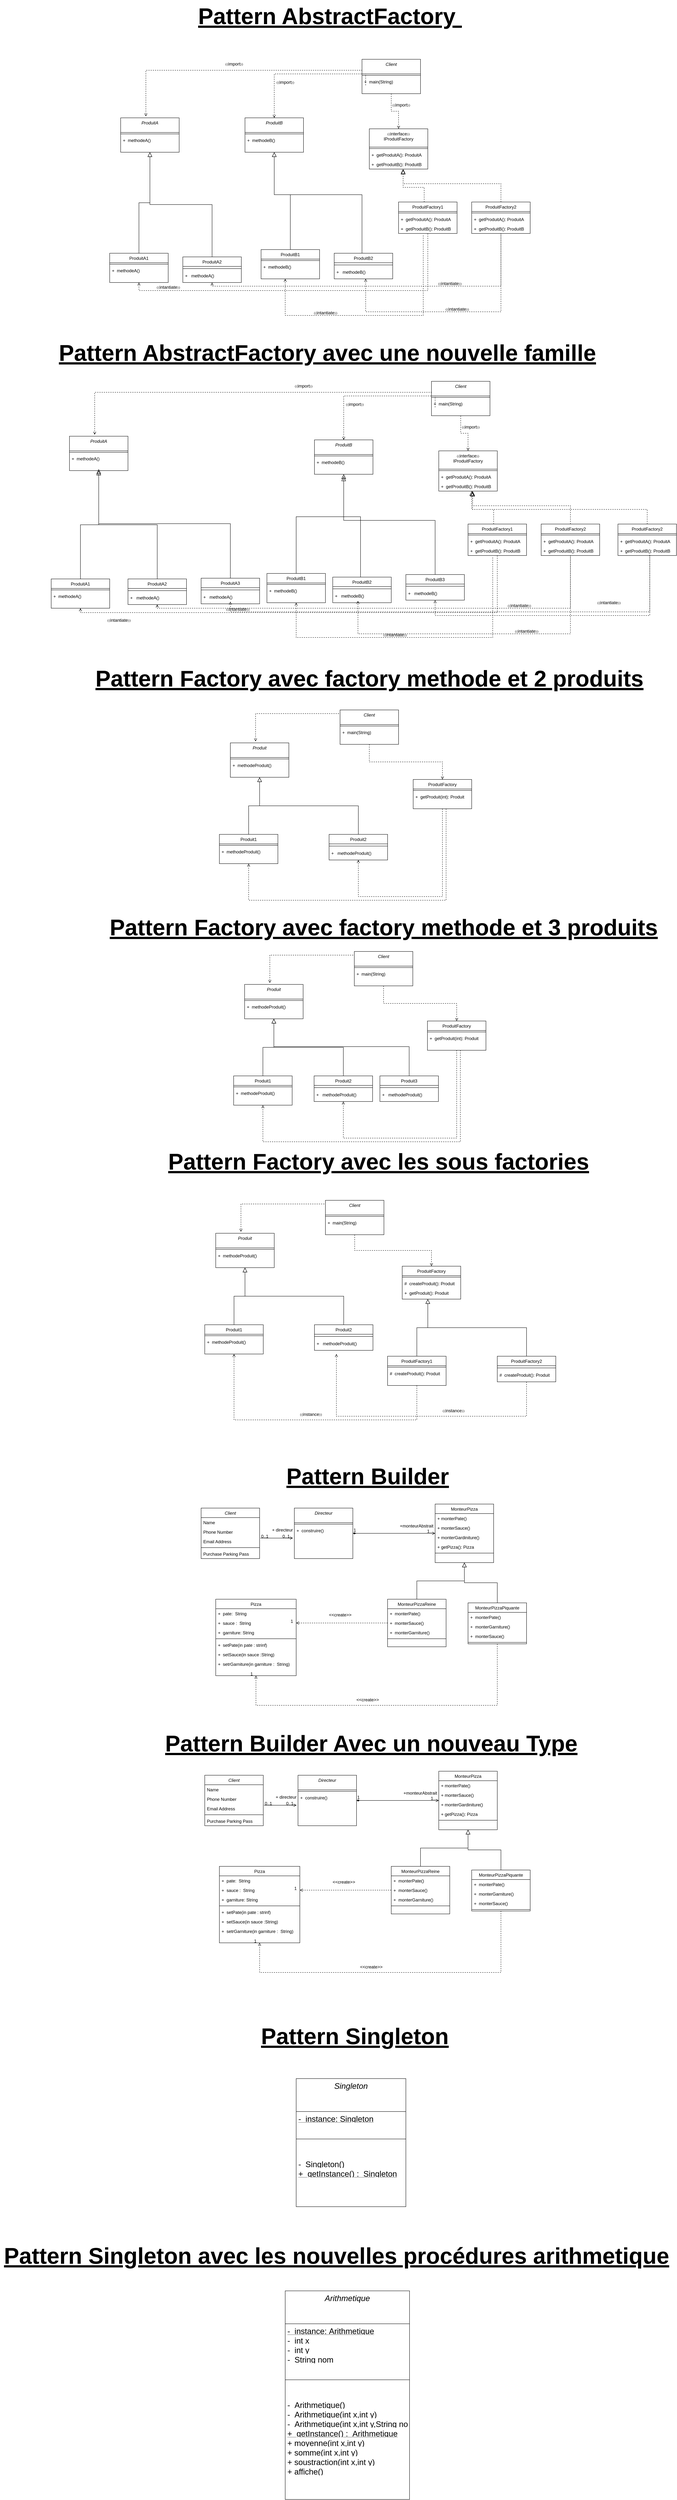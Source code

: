 <mxfile version="22.0.2" type="device">
  <diagram id="C5RBs43oDa-KdzZeNtuy" name="Page-1">
    <mxGraphModel dx="3217" dy="6081" grid="1" gridSize="10" guides="1" tooltips="1" connect="1" arrows="1" fold="1" page="1" pageScale="1" pageWidth="827" pageHeight="1169" math="0" shadow="0">
      <root>
        <mxCell id="WIyWlLk6GJQsqaUBKTNV-0" />
        <mxCell id="WIyWlLk6GJQsqaUBKTNV-1" parent="WIyWlLk6GJQsqaUBKTNV-0" />
        <mxCell id="zkfFHV4jXpPFQw0GAbJ--0" value="Directeur" style="swimlane;fontStyle=2;align=center;verticalAlign=top;childLayout=stackLayout;horizontal=1;startSize=40;horizontalStack=0;resizeParent=1;resizeLast=0;collapsible=1;marginBottom=0;rounded=0;shadow=0;strokeWidth=1;" parent="WIyWlLk6GJQsqaUBKTNV-1" vertex="1">
          <mxGeometry x="235" y="121" width="160" height="138" as="geometry">
            <mxRectangle x="230" y="140" width="160" height="26" as="alternateBounds" />
          </mxGeometry>
        </mxCell>
        <mxCell id="zkfFHV4jXpPFQw0GAbJ--4" value="" style="line;html=1;strokeWidth=1;align=left;verticalAlign=middle;spacingTop=-1;spacingLeft=3;spacingRight=3;rotatable=0;labelPosition=right;points=[];portConstraint=eastwest;" parent="zkfFHV4jXpPFQw0GAbJ--0" vertex="1">
          <mxGeometry y="40" width="160" height="8" as="geometry" />
        </mxCell>
        <mxCell id="zkfFHV4jXpPFQw0GAbJ--5" value="+  construire()" style="text;align=left;verticalAlign=top;spacingLeft=4;spacingRight=4;overflow=hidden;rotatable=0;points=[[0,0.5],[1,0.5]];portConstraint=eastwest;" parent="zkfFHV4jXpPFQw0GAbJ--0" vertex="1">
          <mxGeometry y="48" width="160" height="52" as="geometry" />
        </mxCell>
        <mxCell id="zkfFHV4jXpPFQw0GAbJ--6" value="MonteurPizzaReine" style="swimlane;fontStyle=0;align=center;verticalAlign=top;childLayout=stackLayout;horizontal=1;startSize=26;horizontalStack=0;resizeParent=1;resizeLast=0;collapsible=1;marginBottom=0;rounded=0;shadow=0;strokeWidth=1;" parent="WIyWlLk6GJQsqaUBKTNV-1" vertex="1">
          <mxGeometry x="490" y="370" width="160" height="130" as="geometry">
            <mxRectangle x="130" y="380" width="160" height="26" as="alternateBounds" />
          </mxGeometry>
        </mxCell>
        <mxCell id="zkfFHV4jXpPFQw0GAbJ--7" value="+  monterPate()" style="text;align=left;verticalAlign=top;spacingLeft=4;spacingRight=4;overflow=hidden;rotatable=0;points=[[0,0.5],[1,0.5]];portConstraint=eastwest;" parent="zkfFHV4jXpPFQw0GAbJ--6" vertex="1">
          <mxGeometry y="26" width="160" height="26" as="geometry" />
        </mxCell>
        <mxCell id="zkfFHV4jXpPFQw0GAbJ--8" value="+  monterSauce()" style="text;align=left;verticalAlign=top;spacingLeft=4;spacingRight=4;overflow=hidden;rotatable=0;points=[[0,0.5],[1,0.5]];portConstraint=eastwest;rounded=0;shadow=0;html=0;" parent="zkfFHV4jXpPFQw0GAbJ--6" vertex="1">
          <mxGeometry y="52" width="160" height="26" as="geometry" />
        </mxCell>
        <mxCell id="tGy02uSvAeVlDVwxi3Vl-11" value="+  monterGarniture()" style="text;align=left;verticalAlign=top;spacingLeft=4;spacingRight=4;overflow=hidden;rotatable=0;points=[[0,0.5],[1,0.5]];portConstraint=eastwest;rounded=0;shadow=0;html=0;" parent="zkfFHV4jXpPFQw0GAbJ--6" vertex="1">
          <mxGeometry y="78" width="160" height="26" as="geometry" />
        </mxCell>
        <mxCell id="zkfFHV4jXpPFQw0GAbJ--9" value="" style="line;html=1;strokeWidth=1;align=left;verticalAlign=middle;spacingTop=-1;spacingLeft=3;spacingRight=3;rotatable=0;labelPosition=right;points=[];portConstraint=eastwest;" parent="zkfFHV4jXpPFQw0GAbJ--6" vertex="1">
          <mxGeometry y="104" width="160" height="8" as="geometry" />
        </mxCell>
        <mxCell id="zkfFHV4jXpPFQw0GAbJ--12" value="" style="endArrow=block;endSize=10;endFill=0;shadow=0;strokeWidth=1;rounded=0;edgeStyle=elbowEdgeStyle;elbow=vertical;exitX=0.5;exitY=0;exitDx=0;exitDy=0;" parent="WIyWlLk6GJQsqaUBKTNV-1" source="zkfFHV4jXpPFQw0GAbJ--6" edge="1">
          <mxGeometry width="160" relative="1" as="geometry">
            <mxPoint x="580" y="372" as="sourcePoint" />
            <mxPoint x="700" y="270" as="targetPoint" />
          </mxGeometry>
        </mxCell>
        <mxCell id="zkfFHV4jXpPFQw0GAbJ--13" value="MonteurPizzaPiquante" style="swimlane;fontStyle=0;align=center;verticalAlign=top;childLayout=stackLayout;horizontal=1;startSize=26;horizontalStack=0;resizeParent=1;resizeLast=0;collapsible=1;marginBottom=0;rounded=0;shadow=0;strokeWidth=1;" parent="WIyWlLk6GJQsqaUBKTNV-1" vertex="1">
          <mxGeometry x="710" y="380" width="160" height="112" as="geometry">
            <mxRectangle x="340" y="380" width="170" height="26" as="alternateBounds" />
          </mxGeometry>
        </mxCell>
        <mxCell id="tGy02uSvAeVlDVwxi3Vl-12" value="+  monterPate()" style="text;align=left;verticalAlign=top;spacingLeft=4;spacingRight=4;overflow=hidden;rotatable=0;points=[[0,0.5],[1,0.5]];portConstraint=eastwest;" parent="zkfFHV4jXpPFQw0GAbJ--13" vertex="1">
          <mxGeometry y="26" width="160" height="26" as="geometry" />
        </mxCell>
        <mxCell id="tGy02uSvAeVlDVwxi3Vl-14" value="+  monterGarniture()" style="text;align=left;verticalAlign=top;spacingLeft=4;spacingRight=4;overflow=hidden;rotatable=0;points=[[0,0.5],[1,0.5]];portConstraint=eastwest;rounded=0;shadow=0;html=0;" parent="zkfFHV4jXpPFQw0GAbJ--13" vertex="1">
          <mxGeometry y="52" width="160" height="26" as="geometry" />
        </mxCell>
        <mxCell id="tGy02uSvAeVlDVwxi3Vl-13" value="+  monterSauce()" style="text;align=left;verticalAlign=top;spacingLeft=4;spacingRight=4;overflow=hidden;rotatable=0;points=[[0,0.5],[1,0.5]];portConstraint=eastwest;rounded=0;shadow=0;html=0;" parent="zkfFHV4jXpPFQw0GAbJ--13" vertex="1">
          <mxGeometry y="78" width="160" height="26" as="geometry" />
        </mxCell>
        <mxCell id="zkfFHV4jXpPFQw0GAbJ--15" value="" style="line;html=1;strokeWidth=1;align=left;verticalAlign=middle;spacingTop=-1;spacingLeft=3;spacingRight=3;rotatable=0;labelPosition=right;points=[];portConstraint=eastwest;" parent="zkfFHV4jXpPFQw0GAbJ--13" vertex="1">
          <mxGeometry y="104" width="160" height="8" as="geometry" />
        </mxCell>
        <mxCell id="zkfFHV4jXpPFQw0GAbJ--16" value="" style="endArrow=block;endSize=10;endFill=0;shadow=0;strokeWidth=1;rounded=0;edgeStyle=elbowEdgeStyle;elbow=vertical;exitX=0.5;exitY=0;exitDx=0;exitDy=0;exitPerimeter=0;" parent="WIyWlLk6GJQsqaUBKTNV-1" source="zkfFHV4jXpPFQw0GAbJ--13" edge="1">
          <mxGeometry width="160" relative="1" as="geometry">
            <mxPoint x="790" y="372" as="sourcePoint" />
            <mxPoint x="700" y="270" as="targetPoint" />
          </mxGeometry>
        </mxCell>
        <mxCell id="zkfFHV4jXpPFQw0GAbJ--17" value="MonteurPizza" style="swimlane;fontStyle=0;align=center;verticalAlign=top;childLayout=stackLayout;horizontal=1;startSize=26;horizontalStack=0;resizeParent=1;resizeLast=0;collapsible=1;marginBottom=0;rounded=0;shadow=0;strokeWidth=1;" parent="WIyWlLk6GJQsqaUBKTNV-1" vertex="1">
          <mxGeometry x="620" y="110" width="160" height="160" as="geometry">
            <mxRectangle x="550" y="140" width="160" height="26" as="alternateBounds" />
          </mxGeometry>
        </mxCell>
        <mxCell id="zkfFHV4jXpPFQw0GAbJ--18" value="+ monterPate()" style="text;align=left;verticalAlign=top;spacingLeft=4;spacingRight=4;overflow=hidden;rotatable=0;points=[[0,0.5],[1,0.5]];portConstraint=eastwest;" parent="zkfFHV4jXpPFQw0GAbJ--17" vertex="1">
          <mxGeometry y="26" width="160" height="26" as="geometry" />
        </mxCell>
        <mxCell id="zkfFHV4jXpPFQw0GAbJ--19" value="+ monterSauce()" style="text;align=left;verticalAlign=top;spacingLeft=4;spacingRight=4;overflow=hidden;rotatable=0;points=[[0,0.5],[1,0.5]];portConstraint=eastwest;rounded=0;shadow=0;html=0;" parent="zkfFHV4jXpPFQw0GAbJ--17" vertex="1">
          <mxGeometry y="52" width="160" height="26" as="geometry" />
        </mxCell>
        <mxCell id="zkfFHV4jXpPFQw0GAbJ--20" value="+ monterGardiniture()" style="text;align=left;verticalAlign=top;spacingLeft=4;spacingRight=4;overflow=hidden;rotatable=0;points=[[0,0.5],[1,0.5]];portConstraint=eastwest;rounded=0;shadow=0;html=0;" parent="zkfFHV4jXpPFQw0GAbJ--17" vertex="1">
          <mxGeometry y="78" width="160" height="26" as="geometry" />
        </mxCell>
        <mxCell id="zkfFHV4jXpPFQw0GAbJ--22" value="+ getPizza(): Pizza" style="text;align=left;verticalAlign=top;spacingLeft=4;spacingRight=4;overflow=hidden;rotatable=0;points=[[0,0.5],[1,0.5]];portConstraint=eastwest;rounded=0;shadow=0;html=0;" parent="zkfFHV4jXpPFQw0GAbJ--17" vertex="1">
          <mxGeometry y="104" width="160" height="26" as="geometry" />
        </mxCell>
        <mxCell id="zkfFHV4jXpPFQw0GAbJ--23" value="" style="line;html=1;strokeWidth=1;align=left;verticalAlign=middle;spacingTop=-1;spacingLeft=3;spacingRight=3;rotatable=0;labelPosition=right;points=[];portConstraint=eastwest;" parent="zkfFHV4jXpPFQw0GAbJ--17" vertex="1">
          <mxGeometry y="130" width="160" height="8" as="geometry" />
        </mxCell>
        <mxCell id="zkfFHV4jXpPFQw0GAbJ--26" value="" style="endArrow=open;shadow=0;strokeWidth=1;rounded=0;endFill=1;edgeStyle=elbowEdgeStyle;elbow=vertical;startArrow=diamondThin;startFill=1;" parent="WIyWlLk6GJQsqaUBKTNV-1" source="zkfFHV4jXpPFQw0GAbJ--0" target="zkfFHV4jXpPFQw0GAbJ--17" edge="1">
          <mxGeometry x="0.5" y="41" relative="1" as="geometry">
            <mxPoint x="380" y="192" as="sourcePoint" />
            <mxPoint x="540" y="192" as="targetPoint" />
            <mxPoint x="-40" y="32" as="offset" />
          </mxGeometry>
        </mxCell>
        <mxCell id="zkfFHV4jXpPFQw0GAbJ--27" value="1" style="resizable=0;align=left;verticalAlign=bottom;labelBackgroundColor=none;fontSize=12;" parent="zkfFHV4jXpPFQw0GAbJ--26" connectable="0" vertex="1">
          <mxGeometry x="-1" relative="1" as="geometry">
            <mxPoint as="offset" />
          </mxGeometry>
        </mxCell>
        <mxCell id="zkfFHV4jXpPFQw0GAbJ--28" value="1.." style="resizable=0;align=right;verticalAlign=bottom;labelBackgroundColor=none;fontSize=12;" parent="zkfFHV4jXpPFQw0GAbJ--26" connectable="0" vertex="1">
          <mxGeometry x="1" relative="1" as="geometry">
            <mxPoint x="-7" y="3" as="offset" />
          </mxGeometry>
        </mxCell>
        <mxCell id="zkfFHV4jXpPFQw0GAbJ--29" value="+monteurAbstrait" style="text;html=1;resizable=0;points=[];;align=center;verticalAlign=middle;labelBackgroundColor=none;rounded=0;shadow=0;strokeWidth=1;fontSize=12;" parent="zkfFHV4jXpPFQw0GAbJ--26" vertex="1" connectable="0">
          <mxGeometry x="0.5" y="49" relative="1" as="geometry">
            <mxPoint x="5" y="29" as="offset" />
          </mxGeometry>
        </mxCell>
        <mxCell id="tGy02uSvAeVlDVwxi3Vl-0" value="&lt;font size=&quot;1&quot; style=&quot;&quot;&gt;&lt;b style=&quot;&quot;&gt;&lt;u style=&quot;font-size: 62px;&quot;&gt;Pattern Builder&lt;/u&gt;&lt;/b&gt;&lt;/font&gt;" style="text;html=1;align=center;verticalAlign=middle;resizable=0;points=[];autosize=1;strokeColor=none;fillColor=none;" parent="WIyWlLk6GJQsqaUBKTNV-1" vertex="1">
          <mxGeometry x="200" y="-10" width="470" height="90" as="geometry" />
        </mxCell>
        <mxCell id="tGy02uSvAeVlDVwxi3Vl-1" value="Client" style="swimlane;fontStyle=2;align=center;verticalAlign=top;childLayout=stackLayout;horizontal=1;startSize=26;horizontalStack=0;resizeParent=1;resizeLast=0;collapsible=1;marginBottom=0;rounded=0;shadow=0;strokeWidth=1;" parent="WIyWlLk6GJQsqaUBKTNV-1" vertex="1">
          <mxGeometry x="-20" y="121" width="160" height="138" as="geometry">
            <mxRectangle x="230" y="140" width="160" height="26" as="alternateBounds" />
          </mxGeometry>
        </mxCell>
        <mxCell id="tGy02uSvAeVlDVwxi3Vl-2" value="Name" style="text;align=left;verticalAlign=top;spacingLeft=4;spacingRight=4;overflow=hidden;rotatable=0;points=[[0,0.5],[1,0.5]];portConstraint=eastwest;" parent="tGy02uSvAeVlDVwxi3Vl-1" vertex="1">
          <mxGeometry y="26" width="160" height="26" as="geometry" />
        </mxCell>
        <mxCell id="tGy02uSvAeVlDVwxi3Vl-3" value="Phone Number" style="text;align=left;verticalAlign=top;spacingLeft=4;spacingRight=4;overflow=hidden;rotatable=0;points=[[0,0.5],[1,0.5]];portConstraint=eastwest;rounded=0;shadow=0;html=0;" parent="tGy02uSvAeVlDVwxi3Vl-1" vertex="1">
          <mxGeometry y="52" width="160" height="26" as="geometry" />
        </mxCell>
        <mxCell id="tGy02uSvAeVlDVwxi3Vl-4" value="Email Address" style="text;align=left;verticalAlign=top;spacingLeft=4;spacingRight=4;overflow=hidden;rotatable=0;points=[[0,0.5],[1,0.5]];portConstraint=eastwest;rounded=0;shadow=0;html=0;" parent="tGy02uSvAeVlDVwxi3Vl-1" vertex="1">
          <mxGeometry y="78" width="160" height="26" as="geometry" />
        </mxCell>
        <mxCell id="tGy02uSvAeVlDVwxi3Vl-5" value="" style="line;html=1;strokeWidth=1;align=left;verticalAlign=middle;spacingTop=-1;spacingLeft=3;spacingRight=3;rotatable=0;labelPosition=right;points=[];portConstraint=eastwest;" parent="tGy02uSvAeVlDVwxi3Vl-1" vertex="1">
          <mxGeometry y="104" width="160" height="8" as="geometry" />
        </mxCell>
        <mxCell id="tGy02uSvAeVlDVwxi3Vl-6" value="Purchase Parking Pass" style="text;align=left;verticalAlign=top;spacingLeft=4;spacingRight=4;overflow=hidden;rotatable=0;points=[[0,0.5],[1,0.5]];portConstraint=eastwest;" parent="tGy02uSvAeVlDVwxi3Vl-1" vertex="1">
          <mxGeometry y="112" width="160" height="26" as="geometry" />
        </mxCell>
        <mxCell id="tGy02uSvAeVlDVwxi3Vl-7" value="" style="endArrow=open;shadow=0;strokeWidth=1;rounded=0;endFill=1;edgeStyle=elbowEdgeStyle;elbow=vertical;exitX=1.013;exitY=0.154;exitDx=0;exitDy=0;exitPerimeter=0;entryX=-0.025;entryY=0.654;entryDx=0;entryDy=0;entryPerimeter=0;" parent="WIyWlLk6GJQsqaUBKTNV-1" source="tGy02uSvAeVlDVwxi3Vl-4" target="zkfFHV4jXpPFQw0GAbJ--5" edge="1">
          <mxGeometry x="0.5" y="41" relative="1" as="geometry">
            <mxPoint x="390" y="199" as="sourcePoint" />
            <mxPoint x="221" y="202" as="targetPoint" />
            <mxPoint x="-40" y="32" as="offset" />
          </mxGeometry>
        </mxCell>
        <mxCell id="tGy02uSvAeVlDVwxi3Vl-8" value="0..1" style="resizable=0;align=left;verticalAlign=bottom;labelBackgroundColor=none;fontSize=12;" parent="tGy02uSvAeVlDVwxi3Vl-7" connectable="0" vertex="1">
          <mxGeometry x="-1" relative="1" as="geometry">
            <mxPoint y="4" as="offset" />
          </mxGeometry>
        </mxCell>
        <mxCell id="tGy02uSvAeVlDVwxi3Vl-9" value="0..1" style="resizable=0;align=right;verticalAlign=bottom;labelBackgroundColor=none;fontSize=12;" parent="tGy02uSvAeVlDVwxi3Vl-7" connectable="0" vertex="1">
          <mxGeometry x="1" relative="1" as="geometry">
            <mxPoint x="-7" y="4" as="offset" />
          </mxGeometry>
        </mxCell>
        <mxCell id="tGy02uSvAeVlDVwxi3Vl-10" value="+ directeur" style="text;html=1;resizable=0;points=[];;align=center;verticalAlign=middle;labelBackgroundColor=none;rounded=0;shadow=0;strokeWidth=1;fontSize=12;" parent="tGy02uSvAeVlDVwxi3Vl-7" vertex="1" connectable="0">
          <mxGeometry x="0.5" y="49" relative="1" as="geometry">
            <mxPoint x="-7" y="27" as="offset" />
          </mxGeometry>
        </mxCell>
        <mxCell id="tGy02uSvAeVlDVwxi3Vl-15" value="Pizza" style="swimlane;fontStyle=0;align=center;verticalAlign=top;childLayout=stackLayout;horizontal=1;startSize=26;horizontalStack=0;resizeParent=1;resizeLast=0;collapsible=1;marginBottom=0;rounded=0;shadow=0;strokeWidth=1;" parent="WIyWlLk6GJQsqaUBKTNV-1" vertex="1">
          <mxGeometry x="20" y="370" width="220" height="209" as="geometry">
            <mxRectangle x="130" y="380" width="160" height="26" as="alternateBounds" />
          </mxGeometry>
        </mxCell>
        <mxCell id="tGy02uSvAeVlDVwxi3Vl-16" value="+  pate:  String" style="text;align=left;verticalAlign=top;spacingLeft=4;spacingRight=4;overflow=hidden;rotatable=0;points=[[0,0.5],[1,0.5]];portConstraint=eastwest;" parent="tGy02uSvAeVlDVwxi3Vl-15" vertex="1">
          <mxGeometry y="26" width="220" height="26" as="geometry" />
        </mxCell>
        <mxCell id="tGy02uSvAeVlDVwxi3Vl-17" value="+  sauce :  String" style="text;align=left;verticalAlign=top;spacingLeft=4;spacingRight=4;overflow=hidden;rotatable=0;points=[[0,0.5],[1,0.5]];portConstraint=eastwest;rounded=0;shadow=0;html=0;" parent="tGy02uSvAeVlDVwxi3Vl-15" vertex="1">
          <mxGeometry y="52" width="220" height="26" as="geometry" />
        </mxCell>
        <mxCell id="tGy02uSvAeVlDVwxi3Vl-18" value="+  garniture: String" style="text;align=left;verticalAlign=top;spacingLeft=4;spacingRight=4;overflow=hidden;rotatable=0;points=[[0,0.5],[1,0.5]];portConstraint=eastwest;rounded=0;shadow=0;html=0;" parent="tGy02uSvAeVlDVwxi3Vl-15" vertex="1">
          <mxGeometry y="78" width="220" height="26" as="geometry" />
        </mxCell>
        <mxCell id="tGy02uSvAeVlDVwxi3Vl-19" value="" style="line;html=1;strokeWidth=1;align=left;verticalAlign=middle;spacingTop=-1;spacingLeft=3;spacingRight=3;rotatable=0;labelPosition=right;points=[];portConstraint=eastwest;" parent="tGy02uSvAeVlDVwxi3Vl-15" vertex="1">
          <mxGeometry y="104" width="220" height="8" as="geometry" />
        </mxCell>
        <mxCell id="tGy02uSvAeVlDVwxi3Vl-21" value="+  setPate(in pate : strinf)" style="text;align=left;verticalAlign=top;spacingLeft=4;spacingRight=4;overflow=hidden;rotatable=0;points=[[0,0.5],[1,0.5]];portConstraint=eastwest;rounded=0;shadow=0;html=0;" parent="tGy02uSvAeVlDVwxi3Vl-15" vertex="1">
          <mxGeometry y="112" width="220" height="26" as="geometry" />
        </mxCell>
        <mxCell id="tGy02uSvAeVlDVwxi3Vl-20" value="+  setSauce(in sauce :String)" style="text;align=left;verticalAlign=top;spacingLeft=4;spacingRight=4;overflow=hidden;rotatable=0;points=[[0,0.5],[1,0.5]];portConstraint=eastwest;rounded=0;shadow=0;html=0;" parent="tGy02uSvAeVlDVwxi3Vl-15" vertex="1">
          <mxGeometry y="138" width="220" height="26" as="geometry" />
        </mxCell>
        <mxCell id="tGy02uSvAeVlDVwxi3Vl-23" value="+  setrGarniture(in garniture :  String)" style="text;align=left;verticalAlign=top;spacingLeft=4;spacingRight=4;overflow=hidden;rotatable=0;points=[[0,0.5],[1,0.5]];portConstraint=eastwest;rounded=0;shadow=0;html=0;" parent="tGy02uSvAeVlDVwxi3Vl-15" vertex="1">
          <mxGeometry y="164" width="220" height="26" as="geometry" />
        </mxCell>
        <mxCell id="tGy02uSvAeVlDVwxi3Vl-24" value="" style="endArrow=open;shadow=0;strokeWidth=1;rounded=0;endFill=1;edgeStyle=elbowEdgeStyle;elbow=vertical;exitX=0;exitY=0.5;exitDx=0;exitDy=0;entryX=1;entryY=0.5;entryDx=0;entryDy=0;dashed=1;" parent="WIyWlLk6GJQsqaUBKTNV-1" source="zkfFHV4jXpPFQw0GAbJ--8" target="tGy02uSvAeVlDVwxi3Vl-17" edge="1">
          <mxGeometry x="0.5" y="41" relative="1" as="geometry">
            <mxPoint x="410" y="199" as="sourcePoint" />
            <mxPoint x="330" y="440" as="targetPoint" />
            <mxPoint x="-40" y="32" as="offset" />
          </mxGeometry>
        </mxCell>
        <mxCell id="tGy02uSvAeVlDVwxi3Vl-25" value="" style="resizable=0;align=left;verticalAlign=bottom;labelBackgroundColor=none;fontSize=12;" parent="tGy02uSvAeVlDVwxi3Vl-24" connectable="0" vertex="1">
          <mxGeometry x="-1" relative="1" as="geometry">
            <mxPoint y="4" as="offset" />
          </mxGeometry>
        </mxCell>
        <mxCell id="tGy02uSvAeVlDVwxi3Vl-26" value="1" style="resizable=0;align=right;verticalAlign=bottom;labelBackgroundColor=none;fontSize=12;" parent="tGy02uSvAeVlDVwxi3Vl-24" connectable="0" vertex="1">
          <mxGeometry x="1" relative="1" as="geometry">
            <mxPoint x="-7" y="4" as="offset" />
          </mxGeometry>
        </mxCell>
        <mxCell id="tGy02uSvAeVlDVwxi3Vl-29" value="" style="endArrow=open;shadow=0;strokeWidth=1;rounded=0;endFill=1;edgeStyle=elbowEdgeStyle;elbow=vertical;exitX=0.5;exitY=1;exitDx=0;exitDy=0;dashed=1;entryX=0.5;entryY=1;entryDx=0;entryDy=0;" parent="WIyWlLk6GJQsqaUBKTNV-1" source="zkfFHV4jXpPFQw0GAbJ--13" target="tGy02uSvAeVlDVwxi3Vl-15" edge="1">
          <mxGeometry x="0.5" y="41" relative="1" as="geometry">
            <mxPoint x="500" y="445" as="sourcePoint" />
            <mxPoint x="150" y="846" as="targetPoint" />
            <mxPoint x="-40" y="32" as="offset" />
            <Array as="points">
              <mxPoint x="460" y="660" />
            </Array>
          </mxGeometry>
        </mxCell>
        <mxCell id="tGy02uSvAeVlDVwxi3Vl-30" value="" style="resizable=0;align=left;verticalAlign=bottom;labelBackgroundColor=none;fontSize=12;" parent="tGy02uSvAeVlDVwxi3Vl-29" connectable="0" vertex="1">
          <mxGeometry x="-1" relative="1" as="geometry">
            <mxPoint y="4" as="offset" />
          </mxGeometry>
        </mxCell>
        <mxCell id="tGy02uSvAeVlDVwxi3Vl-31" value="1" style="resizable=0;align=right;verticalAlign=bottom;labelBackgroundColor=none;fontSize=12;" parent="tGy02uSvAeVlDVwxi3Vl-29" connectable="0" vertex="1">
          <mxGeometry x="1" relative="1" as="geometry">
            <mxPoint x="-7" y="4" as="offset" />
          </mxGeometry>
        </mxCell>
        <mxCell id="qwl4ztXlOYxd1n63vfeS-0" value="&amp;lt;&amp;lt;create&amp;gt;&amp;gt;" style="text;html=1;align=center;verticalAlign=middle;resizable=0;points=[];autosize=1;strokeColor=none;fillColor=none;" vertex="1" parent="WIyWlLk6GJQsqaUBKTNV-1">
          <mxGeometry x="320" y="398" width="80" height="30" as="geometry" />
        </mxCell>
        <mxCell id="qwl4ztXlOYxd1n63vfeS-1" value="&amp;lt;&amp;lt;create&amp;gt;&amp;gt;" style="text;html=1;align=center;verticalAlign=middle;resizable=0;points=[];autosize=1;strokeColor=none;fillColor=none;" vertex="1" parent="WIyWlLk6GJQsqaUBKTNV-1">
          <mxGeometry x="395" y="630" width="80" height="30" as="geometry" />
        </mxCell>
        <mxCell id="qwl4ztXlOYxd1n63vfeS-7" value="Directeur" style="swimlane;fontStyle=2;align=center;verticalAlign=top;childLayout=stackLayout;horizontal=1;startSize=40;horizontalStack=0;resizeParent=1;resizeLast=0;collapsible=1;marginBottom=0;rounded=0;shadow=0;strokeWidth=1;" vertex="1" parent="WIyWlLk6GJQsqaUBKTNV-1">
          <mxGeometry x="245" y="851" width="160" height="138" as="geometry">
            <mxRectangle x="230" y="140" width="160" height="26" as="alternateBounds" />
          </mxGeometry>
        </mxCell>
        <mxCell id="qwl4ztXlOYxd1n63vfeS-8" value="" style="line;html=1;strokeWidth=1;align=left;verticalAlign=middle;spacingTop=-1;spacingLeft=3;spacingRight=3;rotatable=0;labelPosition=right;points=[];portConstraint=eastwest;" vertex="1" parent="qwl4ztXlOYxd1n63vfeS-7">
          <mxGeometry y="40" width="160" height="8" as="geometry" />
        </mxCell>
        <mxCell id="qwl4ztXlOYxd1n63vfeS-9" value="+  construire()" style="text;align=left;verticalAlign=top;spacingLeft=4;spacingRight=4;overflow=hidden;rotatable=0;points=[[0,0.5],[1,0.5]];portConstraint=eastwest;" vertex="1" parent="qwl4ztXlOYxd1n63vfeS-7">
          <mxGeometry y="48" width="160" height="52" as="geometry" />
        </mxCell>
        <mxCell id="qwl4ztXlOYxd1n63vfeS-10" value="MonteurPizzaReine" style="swimlane;fontStyle=0;align=center;verticalAlign=top;childLayout=stackLayout;horizontal=1;startSize=26;horizontalStack=0;resizeParent=1;resizeLast=0;collapsible=1;marginBottom=0;rounded=0;shadow=0;strokeWidth=1;" vertex="1" parent="WIyWlLk6GJQsqaUBKTNV-1">
          <mxGeometry x="500" y="1100" width="160" height="130" as="geometry">
            <mxRectangle x="130" y="380" width="160" height="26" as="alternateBounds" />
          </mxGeometry>
        </mxCell>
        <mxCell id="qwl4ztXlOYxd1n63vfeS-11" value="+  monterPate()" style="text;align=left;verticalAlign=top;spacingLeft=4;spacingRight=4;overflow=hidden;rotatable=0;points=[[0,0.5],[1,0.5]];portConstraint=eastwest;" vertex="1" parent="qwl4ztXlOYxd1n63vfeS-10">
          <mxGeometry y="26" width="160" height="26" as="geometry" />
        </mxCell>
        <mxCell id="qwl4ztXlOYxd1n63vfeS-12" value="+  monterSauce()" style="text;align=left;verticalAlign=top;spacingLeft=4;spacingRight=4;overflow=hidden;rotatable=0;points=[[0,0.5],[1,0.5]];portConstraint=eastwest;rounded=0;shadow=0;html=0;" vertex="1" parent="qwl4ztXlOYxd1n63vfeS-10">
          <mxGeometry y="52" width="160" height="26" as="geometry" />
        </mxCell>
        <mxCell id="qwl4ztXlOYxd1n63vfeS-13" value="+  monterGarniture()" style="text;align=left;verticalAlign=top;spacingLeft=4;spacingRight=4;overflow=hidden;rotatable=0;points=[[0,0.5],[1,0.5]];portConstraint=eastwest;rounded=0;shadow=0;html=0;" vertex="1" parent="qwl4ztXlOYxd1n63vfeS-10">
          <mxGeometry y="78" width="160" height="26" as="geometry" />
        </mxCell>
        <mxCell id="qwl4ztXlOYxd1n63vfeS-14" value="" style="line;html=1;strokeWidth=1;align=left;verticalAlign=middle;spacingTop=-1;spacingLeft=3;spacingRight=3;rotatable=0;labelPosition=right;points=[];portConstraint=eastwest;" vertex="1" parent="qwl4ztXlOYxd1n63vfeS-10">
          <mxGeometry y="104" width="160" height="8" as="geometry" />
        </mxCell>
        <mxCell id="qwl4ztXlOYxd1n63vfeS-15" value="" style="endArrow=block;endSize=10;endFill=0;shadow=0;strokeWidth=1;rounded=0;edgeStyle=elbowEdgeStyle;elbow=vertical;exitX=0.5;exitY=0;exitDx=0;exitDy=0;" edge="1" parent="WIyWlLk6GJQsqaUBKTNV-1" source="qwl4ztXlOYxd1n63vfeS-10">
          <mxGeometry width="160" relative="1" as="geometry">
            <mxPoint x="590" y="1102" as="sourcePoint" />
            <mxPoint x="710" y="1000" as="targetPoint" />
          </mxGeometry>
        </mxCell>
        <mxCell id="qwl4ztXlOYxd1n63vfeS-16" value="MonteurPizzaPiquante" style="swimlane;fontStyle=0;align=center;verticalAlign=top;childLayout=stackLayout;horizontal=1;startSize=26;horizontalStack=0;resizeParent=1;resizeLast=0;collapsible=1;marginBottom=0;rounded=0;shadow=0;strokeWidth=1;" vertex="1" parent="WIyWlLk6GJQsqaUBKTNV-1">
          <mxGeometry x="720" y="1110" width="160" height="112" as="geometry">
            <mxRectangle x="340" y="380" width="170" height="26" as="alternateBounds" />
          </mxGeometry>
        </mxCell>
        <mxCell id="qwl4ztXlOYxd1n63vfeS-17" value="+  monterPate()" style="text;align=left;verticalAlign=top;spacingLeft=4;spacingRight=4;overflow=hidden;rotatable=0;points=[[0,0.5],[1,0.5]];portConstraint=eastwest;" vertex="1" parent="qwl4ztXlOYxd1n63vfeS-16">
          <mxGeometry y="26" width="160" height="26" as="geometry" />
        </mxCell>
        <mxCell id="qwl4ztXlOYxd1n63vfeS-18" value="+  monterGarniture()" style="text;align=left;verticalAlign=top;spacingLeft=4;spacingRight=4;overflow=hidden;rotatable=0;points=[[0,0.5],[1,0.5]];portConstraint=eastwest;rounded=0;shadow=0;html=0;" vertex="1" parent="qwl4ztXlOYxd1n63vfeS-16">
          <mxGeometry y="52" width="160" height="26" as="geometry" />
        </mxCell>
        <mxCell id="qwl4ztXlOYxd1n63vfeS-19" value="+  monterSauce()" style="text;align=left;verticalAlign=top;spacingLeft=4;spacingRight=4;overflow=hidden;rotatable=0;points=[[0,0.5],[1,0.5]];portConstraint=eastwest;rounded=0;shadow=0;html=0;" vertex="1" parent="qwl4ztXlOYxd1n63vfeS-16">
          <mxGeometry y="78" width="160" height="26" as="geometry" />
        </mxCell>
        <mxCell id="qwl4ztXlOYxd1n63vfeS-20" value="" style="line;html=1;strokeWidth=1;align=left;verticalAlign=middle;spacingTop=-1;spacingLeft=3;spacingRight=3;rotatable=0;labelPosition=right;points=[];portConstraint=eastwest;" vertex="1" parent="qwl4ztXlOYxd1n63vfeS-16">
          <mxGeometry y="104" width="160" height="8" as="geometry" />
        </mxCell>
        <mxCell id="qwl4ztXlOYxd1n63vfeS-21" value="" style="endArrow=block;endSize=10;endFill=0;shadow=0;strokeWidth=1;rounded=0;edgeStyle=elbowEdgeStyle;elbow=vertical;exitX=0.5;exitY=0;exitDx=0;exitDy=0;exitPerimeter=0;" edge="1" parent="WIyWlLk6GJQsqaUBKTNV-1" source="qwl4ztXlOYxd1n63vfeS-16">
          <mxGeometry width="160" relative="1" as="geometry">
            <mxPoint x="800" y="1102" as="sourcePoint" />
            <mxPoint x="710" y="1000" as="targetPoint" />
          </mxGeometry>
        </mxCell>
        <mxCell id="qwl4ztXlOYxd1n63vfeS-22" value="MonteurPizza" style="swimlane;fontStyle=0;align=center;verticalAlign=top;childLayout=stackLayout;horizontal=1;startSize=26;horizontalStack=0;resizeParent=1;resizeLast=0;collapsible=1;marginBottom=0;rounded=0;shadow=0;strokeWidth=1;" vertex="1" parent="WIyWlLk6GJQsqaUBKTNV-1">
          <mxGeometry x="630" y="840" width="160" height="160" as="geometry">
            <mxRectangle x="550" y="140" width="160" height="26" as="alternateBounds" />
          </mxGeometry>
        </mxCell>
        <mxCell id="qwl4ztXlOYxd1n63vfeS-23" value="+ monterPate()" style="text;align=left;verticalAlign=top;spacingLeft=4;spacingRight=4;overflow=hidden;rotatable=0;points=[[0,0.5],[1,0.5]];portConstraint=eastwest;" vertex="1" parent="qwl4ztXlOYxd1n63vfeS-22">
          <mxGeometry y="26" width="160" height="26" as="geometry" />
        </mxCell>
        <mxCell id="qwl4ztXlOYxd1n63vfeS-24" value="+ monterSauce()" style="text;align=left;verticalAlign=top;spacingLeft=4;spacingRight=4;overflow=hidden;rotatable=0;points=[[0,0.5],[1,0.5]];portConstraint=eastwest;rounded=0;shadow=0;html=0;" vertex="1" parent="qwl4ztXlOYxd1n63vfeS-22">
          <mxGeometry y="52" width="160" height="26" as="geometry" />
        </mxCell>
        <mxCell id="qwl4ztXlOYxd1n63vfeS-25" value="+ monterGardiniture()" style="text;align=left;verticalAlign=top;spacingLeft=4;spacingRight=4;overflow=hidden;rotatable=0;points=[[0,0.5],[1,0.5]];portConstraint=eastwest;rounded=0;shadow=0;html=0;" vertex="1" parent="qwl4ztXlOYxd1n63vfeS-22">
          <mxGeometry y="78" width="160" height="26" as="geometry" />
        </mxCell>
        <mxCell id="qwl4ztXlOYxd1n63vfeS-26" value="+ getPizza(): Pizza" style="text;align=left;verticalAlign=top;spacingLeft=4;spacingRight=4;overflow=hidden;rotatable=0;points=[[0,0.5],[1,0.5]];portConstraint=eastwest;rounded=0;shadow=0;html=0;" vertex="1" parent="qwl4ztXlOYxd1n63vfeS-22">
          <mxGeometry y="104" width="160" height="26" as="geometry" />
        </mxCell>
        <mxCell id="qwl4ztXlOYxd1n63vfeS-27" value="" style="line;html=1;strokeWidth=1;align=left;verticalAlign=middle;spacingTop=-1;spacingLeft=3;spacingRight=3;rotatable=0;labelPosition=right;points=[];portConstraint=eastwest;" vertex="1" parent="qwl4ztXlOYxd1n63vfeS-22">
          <mxGeometry y="130" width="160" height="8" as="geometry" />
        </mxCell>
        <mxCell id="qwl4ztXlOYxd1n63vfeS-28" value="" style="endArrow=open;shadow=0;strokeWidth=1;rounded=0;endFill=1;edgeStyle=elbowEdgeStyle;elbow=vertical;startArrow=diamondThin;startFill=1;" edge="1" parent="WIyWlLk6GJQsqaUBKTNV-1" source="qwl4ztXlOYxd1n63vfeS-7" target="qwl4ztXlOYxd1n63vfeS-22">
          <mxGeometry x="0.5" y="41" relative="1" as="geometry">
            <mxPoint x="390" y="922" as="sourcePoint" />
            <mxPoint x="550" y="922" as="targetPoint" />
            <mxPoint x="-40" y="32" as="offset" />
          </mxGeometry>
        </mxCell>
        <mxCell id="qwl4ztXlOYxd1n63vfeS-29" value="1" style="resizable=0;align=left;verticalAlign=bottom;labelBackgroundColor=none;fontSize=12;" connectable="0" vertex="1" parent="qwl4ztXlOYxd1n63vfeS-28">
          <mxGeometry x="-1" relative="1" as="geometry">
            <mxPoint as="offset" />
          </mxGeometry>
        </mxCell>
        <mxCell id="qwl4ztXlOYxd1n63vfeS-30" value="1.." style="resizable=0;align=right;verticalAlign=bottom;labelBackgroundColor=none;fontSize=12;" connectable="0" vertex="1" parent="qwl4ztXlOYxd1n63vfeS-28">
          <mxGeometry x="1" relative="1" as="geometry">
            <mxPoint x="-7" y="3" as="offset" />
          </mxGeometry>
        </mxCell>
        <mxCell id="qwl4ztXlOYxd1n63vfeS-31" value="+monteurAbstrait" style="text;html=1;resizable=0;points=[];;align=center;verticalAlign=middle;labelBackgroundColor=none;rounded=0;shadow=0;strokeWidth=1;fontSize=12;" vertex="1" connectable="0" parent="qwl4ztXlOYxd1n63vfeS-28">
          <mxGeometry x="0.5" y="49" relative="1" as="geometry">
            <mxPoint x="5" y="29" as="offset" />
          </mxGeometry>
        </mxCell>
        <mxCell id="qwl4ztXlOYxd1n63vfeS-32" value="&lt;font size=&quot;1&quot; style=&quot;&quot;&gt;&lt;b style=&quot;&quot;&gt;&lt;u style=&quot;font-size: 62px;&quot;&gt;Pattern Builder Avec un nouveau Type&lt;/u&gt;&lt;/b&gt;&lt;/font&gt;" style="text;html=1;align=center;verticalAlign=middle;resizable=0;points=[];autosize=1;strokeColor=none;fillColor=none;" vertex="1" parent="WIyWlLk6GJQsqaUBKTNV-1">
          <mxGeometry x="-130" y="720" width="1150" height="90" as="geometry" />
        </mxCell>
        <mxCell id="qwl4ztXlOYxd1n63vfeS-33" value="Client" style="swimlane;fontStyle=2;align=center;verticalAlign=top;childLayout=stackLayout;horizontal=1;startSize=26;horizontalStack=0;resizeParent=1;resizeLast=0;collapsible=1;marginBottom=0;rounded=0;shadow=0;strokeWidth=1;" vertex="1" parent="WIyWlLk6GJQsqaUBKTNV-1">
          <mxGeometry x="-10" y="851" width="160" height="138" as="geometry">
            <mxRectangle x="230" y="140" width="160" height="26" as="alternateBounds" />
          </mxGeometry>
        </mxCell>
        <mxCell id="qwl4ztXlOYxd1n63vfeS-34" value="Name" style="text;align=left;verticalAlign=top;spacingLeft=4;spacingRight=4;overflow=hidden;rotatable=0;points=[[0,0.5],[1,0.5]];portConstraint=eastwest;" vertex="1" parent="qwl4ztXlOYxd1n63vfeS-33">
          <mxGeometry y="26" width="160" height="26" as="geometry" />
        </mxCell>
        <mxCell id="qwl4ztXlOYxd1n63vfeS-35" value="Phone Number" style="text;align=left;verticalAlign=top;spacingLeft=4;spacingRight=4;overflow=hidden;rotatable=0;points=[[0,0.5],[1,0.5]];portConstraint=eastwest;rounded=0;shadow=0;html=0;" vertex="1" parent="qwl4ztXlOYxd1n63vfeS-33">
          <mxGeometry y="52" width="160" height="26" as="geometry" />
        </mxCell>
        <mxCell id="qwl4ztXlOYxd1n63vfeS-36" value="Email Address" style="text;align=left;verticalAlign=top;spacingLeft=4;spacingRight=4;overflow=hidden;rotatable=0;points=[[0,0.5],[1,0.5]];portConstraint=eastwest;rounded=0;shadow=0;html=0;" vertex="1" parent="qwl4ztXlOYxd1n63vfeS-33">
          <mxGeometry y="78" width="160" height="26" as="geometry" />
        </mxCell>
        <mxCell id="qwl4ztXlOYxd1n63vfeS-37" value="" style="line;html=1;strokeWidth=1;align=left;verticalAlign=middle;spacingTop=-1;spacingLeft=3;spacingRight=3;rotatable=0;labelPosition=right;points=[];portConstraint=eastwest;" vertex="1" parent="qwl4ztXlOYxd1n63vfeS-33">
          <mxGeometry y="104" width="160" height="8" as="geometry" />
        </mxCell>
        <mxCell id="qwl4ztXlOYxd1n63vfeS-38" value="Purchase Parking Pass" style="text;align=left;verticalAlign=top;spacingLeft=4;spacingRight=4;overflow=hidden;rotatable=0;points=[[0,0.5],[1,0.5]];portConstraint=eastwest;" vertex="1" parent="qwl4ztXlOYxd1n63vfeS-33">
          <mxGeometry y="112" width="160" height="26" as="geometry" />
        </mxCell>
        <mxCell id="qwl4ztXlOYxd1n63vfeS-39" value="" style="endArrow=open;shadow=0;strokeWidth=1;rounded=0;endFill=1;edgeStyle=elbowEdgeStyle;elbow=vertical;exitX=1.013;exitY=0.154;exitDx=0;exitDy=0;exitPerimeter=0;entryX=-0.025;entryY=0.654;entryDx=0;entryDy=0;entryPerimeter=0;" edge="1" parent="WIyWlLk6GJQsqaUBKTNV-1" source="qwl4ztXlOYxd1n63vfeS-36" target="qwl4ztXlOYxd1n63vfeS-9">
          <mxGeometry x="0.5" y="41" relative="1" as="geometry">
            <mxPoint x="400" y="929" as="sourcePoint" />
            <mxPoint x="231" y="932" as="targetPoint" />
            <mxPoint x="-40" y="32" as="offset" />
          </mxGeometry>
        </mxCell>
        <mxCell id="qwl4ztXlOYxd1n63vfeS-40" value="0..1" style="resizable=0;align=left;verticalAlign=bottom;labelBackgroundColor=none;fontSize=12;" connectable="0" vertex="1" parent="qwl4ztXlOYxd1n63vfeS-39">
          <mxGeometry x="-1" relative="1" as="geometry">
            <mxPoint y="4" as="offset" />
          </mxGeometry>
        </mxCell>
        <mxCell id="qwl4ztXlOYxd1n63vfeS-41" value="0..1" style="resizable=0;align=right;verticalAlign=bottom;labelBackgroundColor=none;fontSize=12;" connectable="0" vertex="1" parent="qwl4ztXlOYxd1n63vfeS-39">
          <mxGeometry x="1" relative="1" as="geometry">
            <mxPoint x="-7" y="4" as="offset" />
          </mxGeometry>
        </mxCell>
        <mxCell id="qwl4ztXlOYxd1n63vfeS-42" value="+ directeur" style="text;html=1;resizable=0;points=[];;align=center;verticalAlign=middle;labelBackgroundColor=none;rounded=0;shadow=0;strokeWidth=1;fontSize=12;" vertex="1" connectable="0" parent="qwl4ztXlOYxd1n63vfeS-39">
          <mxGeometry x="0.5" y="49" relative="1" as="geometry">
            <mxPoint x="-7" y="27" as="offset" />
          </mxGeometry>
        </mxCell>
        <mxCell id="qwl4ztXlOYxd1n63vfeS-43" value="Pizza" style="swimlane;fontStyle=0;align=center;verticalAlign=top;childLayout=stackLayout;horizontal=1;startSize=26;horizontalStack=0;resizeParent=1;resizeLast=0;collapsible=1;marginBottom=0;rounded=0;shadow=0;strokeWidth=1;" vertex="1" parent="WIyWlLk6GJQsqaUBKTNV-1">
          <mxGeometry x="30" y="1100" width="220" height="209" as="geometry">
            <mxRectangle x="130" y="380" width="160" height="26" as="alternateBounds" />
          </mxGeometry>
        </mxCell>
        <mxCell id="qwl4ztXlOYxd1n63vfeS-44" value="+  pate:  String" style="text;align=left;verticalAlign=top;spacingLeft=4;spacingRight=4;overflow=hidden;rotatable=0;points=[[0,0.5],[1,0.5]];portConstraint=eastwest;" vertex="1" parent="qwl4ztXlOYxd1n63vfeS-43">
          <mxGeometry y="26" width="220" height="26" as="geometry" />
        </mxCell>
        <mxCell id="qwl4ztXlOYxd1n63vfeS-45" value="+  sauce :  String" style="text;align=left;verticalAlign=top;spacingLeft=4;spacingRight=4;overflow=hidden;rotatable=0;points=[[0,0.5],[1,0.5]];portConstraint=eastwest;rounded=0;shadow=0;html=0;" vertex="1" parent="qwl4ztXlOYxd1n63vfeS-43">
          <mxGeometry y="52" width="220" height="26" as="geometry" />
        </mxCell>
        <mxCell id="qwl4ztXlOYxd1n63vfeS-46" value="+  garniture: String" style="text;align=left;verticalAlign=top;spacingLeft=4;spacingRight=4;overflow=hidden;rotatable=0;points=[[0,0.5],[1,0.5]];portConstraint=eastwest;rounded=0;shadow=0;html=0;" vertex="1" parent="qwl4ztXlOYxd1n63vfeS-43">
          <mxGeometry y="78" width="220" height="26" as="geometry" />
        </mxCell>
        <mxCell id="qwl4ztXlOYxd1n63vfeS-47" value="" style="line;html=1;strokeWidth=1;align=left;verticalAlign=middle;spacingTop=-1;spacingLeft=3;spacingRight=3;rotatable=0;labelPosition=right;points=[];portConstraint=eastwest;" vertex="1" parent="qwl4ztXlOYxd1n63vfeS-43">
          <mxGeometry y="104" width="220" height="8" as="geometry" />
        </mxCell>
        <mxCell id="qwl4ztXlOYxd1n63vfeS-48" value="+  setPate(in pate : strinf)" style="text;align=left;verticalAlign=top;spacingLeft=4;spacingRight=4;overflow=hidden;rotatable=0;points=[[0,0.5],[1,0.5]];portConstraint=eastwest;rounded=0;shadow=0;html=0;" vertex="1" parent="qwl4ztXlOYxd1n63vfeS-43">
          <mxGeometry y="112" width="220" height="26" as="geometry" />
        </mxCell>
        <mxCell id="qwl4ztXlOYxd1n63vfeS-49" value="+  setSauce(in sauce :String)" style="text;align=left;verticalAlign=top;spacingLeft=4;spacingRight=4;overflow=hidden;rotatable=0;points=[[0,0.5],[1,0.5]];portConstraint=eastwest;rounded=0;shadow=0;html=0;" vertex="1" parent="qwl4ztXlOYxd1n63vfeS-43">
          <mxGeometry y="138" width="220" height="26" as="geometry" />
        </mxCell>
        <mxCell id="qwl4ztXlOYxd1n63vfeS-50" value="+  setrGarniture(in garniture :  String)" style="text;align=left;verticalAlign=top;spacingLeft=4;spacingRight=4;overflow=hidden;rotatable=0;points=[[0,0.5],[1,0.5]];portConstraint=eastwest;rounded=0;shadow=0;html=0;" vertex="1" parent="qwl4ztXlOYxd1n63vfeS-43">
          <mxGeometry y="164" width="220" height="26" as="geometry" />
        </mxCell>
        <mxCell id="qwl4ztXlOYxd1n63vfeS-51" value="" style="endArrow=open;shadow=0;strokeWidth=1;rounded=0;endFill=1;edgeStyle=elbowEdgeStyle;elbow=vertical;exitX=0;exitY=0.5;exitDx=0;exitDy=0;entryX=1;entryY=0.5;entryDx=0;entryDy=0;dashed=1;" edge="1" parent="WIyWlLk6GJQsqaUBKTNV-1" source="qwl4ztXlOYxd1n63vfeS-12" target="qwl4ztXlOYxd1n63vfeS-45">
          <mxGeometry x="0.5" y="41" relative="1" as="geometry">
            <mxPoint x="420" y="929" as="sourcePoint" />
            <mxPoint x="340" y="1170" as="targetPoint" />
            <mxPoint x="-40" y="32" as="offset" />
          </mxGeometry>
        </mxCell>
        <mxCell id="qwl4ztXlOYxd1n63vfeS-52" value="" style="resizable=0;align=left;verticalAlign=bottom;labelBackgroundColor=none;fontSize=12;" connectable="0" vertex="1" parent="qwl4ztXlOYxd1n63vfeS-51">
          <mxGeometry x="-1" relative="1" as="geometry">
            <mxPoint y="4" as="offset" />
          </mxGeometry>
        </mxCell>
        <mxCell id="qwl4ztXlOYxd1n63vfeS-53" value="1" style="resizable=0;align=right;verticalAlign=bottom;labelBackgroundColor=none;fontSize=12;" connectable="0" vertex="1" parent="qwl4ztXlOYxd1n63vfeS-51">
          <mxGeometry x="1" relative="1" as="geometry">
            <mxPoint x="-7" y="4" as="offset" />
          </mxGeometry>
        </mxCell>
        <mxCell id="qwl4ztXlOYxd1n63vfeS-54" value="" style="endArrow=open;shadow=0;strokeWidth=1;rounded=0;endFill=1;edgeStyle=elbowEdgeStyle;elbow=vertical;exitX=0.5;exitY=1;exitDx=0;exitDy=0;dashed=1;entryX=0.5;entryY=1;entryDx=0;entryDy=0;" edge="1" parent="WIyWlLk6GJQsqaUBKTNV-1" source="qwl4ztXlOYxd1n63vfeS-16" target="qwl4ztXlOYxd1n63vfeS-43">
          <mxGeometry x="0.5" y="41" relative="1" as="geometry">
            <mxPoint x="510" y="1175" as="sourcePoint" />
            <mxPoint x="160" y="1576" as="targetPoint" />
            <mxPoint x="-40" y="32" as="offset" />
            <Array as="points">
              <mxPoint x="470" y="1390" />
            </Array>
          </mxGeometry>
        </mxCell>
        <mxCell id="qwl4ztXlOYxd1n63vfeS-55" value="" style="resizable=0;align=left;verticalAlign=bottom;labelBackgroundColor=none;fontSize=12;" connectable="0" vertex="1" parent="qwl4ztXlOYxd1n63vfeS-54">
          <mxGeometry x="-1" relative="1" as="geometry">
            <mxPoint y="4" as="offset" />
          </mxGeometry>
        </mxCell>
        <mxCell id="qwl4ztXlOYxd1n63vfeS-56" value="1" style="resizable=0;align=right;verticalAlign=bottom;labelBackgroundColor=none;fontSize=12;" connectable="0" vertex="1" parent="qwl4ztXlOYxd1n63vfeS-54">
          <mxGeometry x="1" relative="1" as="geometry">
            <mxPoint x="-7" y="4" as="offset" />
          </mxGeometry>
        </mxCell>
        <mxCell id="qwl4ztXlOYxd1n63vfeS-57" value="&amp;lt;&amp;lt;create&amp;gt;&amp;gt;" style="text;html=1;align=center;verticalAlign=middle;resizable=0;points=[];autosize=1;strokeColor=none;fillColor=none;" vertex="1" parent="WIyWlLk6GJQsqaUBKTNV-1">
          <mxGeometry x="330" y="1128" width="80" height="30" as="geometry" />
        </mxCell>
        <mxCell id="qwl4ztXlOYxd1n63vfeS-58" value="&amp;lt;&amp;lt;create&amp;gt;&amp;gt;" style="text;html=1;align=center;verticalAlign=middle;resizable=0;points=[];autosize=1;strokeColor=none;fillColor=none;" vertex="1" parent="WIyWlLk6GJQsqaUBKTNV-1">
          <mxGeometry x="405" y="1360" width="80" height="30" as="geometry" />
        </mxCell>
        <mxCell id="qwl4ztXlOYxd1n63vfeS-59" value="&lt;font size=&quot;1&quot; style=&quot;&quot;&gt;&lt;b style=&quot;&quot;&gt;&lt;u style=&quot;font-size: 62px;&quot;&gt;Pattern Factory avec les sous factories&lt;/u&gt;&lt;/b&gt;&lt;/font&gt;" style="text;html=1;align=center;verticalAlign=middle;resizable=0;points=[];autosize=1;strokeColor=none;fillColor=none;" vertex="1" parent="WIyWlLk6GJQsqaUBKTNV-1">
          <mxGeometry x="-120" y="-870" width="1170" height="90" as="geometry" />
        </mxCell>
        <mxCell id="qwl4ztXlOYxd1n63vfeS-60" value="Produit" style="swimlane;fontStyle=2;align=center;verticalAlign=top;childLayout=stackLayout;horizontal=1;startSize=40;horizontalStack=0;resizeParent=1;resizeLast=0;collapsible=1;marginBottom=0;rounded=0;shadow=0;strokeWidth=1;" vertex="1" parent="WIyWlLk6GJQsqaUBKTNV-1">
          <mxGeometry x="20" y="-630" width="160" height="94" as="geometry">
            <mxRectangle x="230" y="140" width="160" height="26" as="alternateBounds" />
          </mxGeometry>
        </mxCell>
        <mxCell id="qwl4ztXlOYxd1n63vfeS-61" value="" style="line;html=1;strokeWidth=1;align=left;verticalAlign=middle;spacingTop=-1;spacingLeft=3;spacingRight=3;rotatable=0;labelPosition=right;points=[];portConstraint=eastwest;" vertex="1" parent="qwl4ztXlOYxd1n63vfeS-60">
          <mxGeometry y="40" width="160" height="8" as="geometry" />
        </mxCell>
        <mxCell id="qwl4ztXlOYxd1n63vfeS-62" value="+  methodeProduit()" style="text;align=left;verticalAlign=top;spacingLeft=4;spacingRight=4;overflow=hidden;rotatable=0;points=[[0,0.5],[1,0.5]];portConstraint=eastwest;" vertex="1" parent="qwl4ztXlOYxd1n63vfeS-60">
          <mxGeometry y="48" width="160" height="26" as="geometry" />
        </mxCell>
        <mxCell id="qwl4ztXlOYxd1n63vfeS-63" value="Produit1" style="swimlane;fontStyle=0;align=center;verticalAlign=top;childLayout=stackLayout;horizontal=1;startSize=26;horizontalStack=0;resizeParent=1;resizeLast=0;collapsible=1;marginBottom=0;rounded=0;shadow=0;strokeWidth=1;" vertex="1" parent="WIyWlLk6GJQsqaUBKTNV-1">
          <mxGeometry x="-10" y="-380" width="160" height="80" as="geometry">
            <mxRectangle x="130" y="380" width="160" height="26" as="alternateBounds" />
          </mxGeometry>
        </mxCell>
        <mxCell id="qwl4ztXlOYxd1n63vfeS-64" value="" style="line;html=1;strokeWidth=1;align=left;verticalAlign=middle;spacingTop=-1;spacingLeft=3;spacingRight=3;rotatable=0;labelPosition=right;points=[];portConstraint=eastwest;" vertex="1" parent="qwl4ztXlOYxd1n63vfeS-63">
          <mxGeometry y="26" width="160" height="8" as="geometry" />
        </mxCell>
        <mxCell id="qwl4ztXlOYxd1n63vfeS-65" value="+  methodeProduit()" style="text;align=left;verticalAlign=top;spacingLeft=4;spacingRight=4;overflow=hidden;rotatable=0;points=[[0,0.5],[1,0.5]];portConstraint=eastwest;" vertex="1" parent="qwl4ztXlOYxd1n63vfeS-63">
          <mxGeometry y="34" width="160" height="26" as="geometry" />
        </mxCell>
        <mxCell id="qwl4ztXlOYxd1n63vfeS-66" value="" style="endArrow=block;endSize=10;endFill=0;shadow=0;strokeWidth=1;rounded=0;edgeStyle=elbowEdgeStyle;elbow=vertical;" edge="1" parent="WIyWlLk6GJQsqaUBKTNV-1" source="qwl4ztXlOYxd1n63vfeS-63" target="qwl4ztXlOYxd1n63vfeS-60">
          <mxGeometry width="160" relative="1" as="geometry">
            <mxPoint x="160" y="-537" as="sourcePoint" />
            <mxPoint x="160" y="-537" as="targetPoint" />
          </mxGeometry>
        </mxCell>
        <mxCell id="qwl4ztXlOYxd1n63vfeS-67" value="Produit2" style="swimlane;fontStyle=0;align=center;verticalAlign=top;childLayout=stackLayout;horizontal=1;startSize=26;horizontalStack=0;resizeParent=1;resizeLast=0;collapsible=1;marginBottom=0;rounded=0;shadow=0;strokeWidth=1;" vertex="1" parent="WIyWlLk6GJQsqaUBKTNV-1">
          <mxGeometry x="290" y="-380" width="160" height="70" as="geometry">
            <mxRectangle x="340" y="380" width="170" height="26" as="alternateBounds" />
          </mxGeometry>
        </mxCell>
        <mxCell id="qwl4ztXlOYxd1n63vfeS-68" value="" style="line;html=1;strokeWidth=1;align=left;verticalAlign=middle;spacingTop=-1;spacingLeft=3;spacingRight=3;rotatable=0;labelPosition=right;points=[];portConstraint=eastwest;" vertex="1" parent="qwl4ztXlOYxd1n63vfeS-67">
          <mxGeometry y="26" width="160" height="12" as="geometry" />
        </mxCell>
        <mxCell id="qwl4ztXlOYxd1n63vfeS-69" value="+   methodeProduit()" style="text;align=left;verticalAlign=top;spacingLeft=4;spacingRight=4;overflow=hidden;rotatable=0;points=[[0,0.5],[1,0.5]];portConstraint=eastwest;" vertex="1" parent="qwl4ztXlOYxd1n63vfeS-67">
          <mxGeometry y="38" width="160" height="26" as="geometry" />
        </mxCell>
        <mxCell id="qwl4ztXlOYxd1n63vfeS-70" value="" style="endArrow=block;endSize=10;endFill=0;shadow=0;strokeWidth=1;rounded=0;edgeStyle=elbowEdgeStyle;elbow=vertical;" edge="1" parent="WIyWlLk6GJQsqaUBKTNV-1" source="qwl4ztXlOYxd1n63vfeS-67" target="qwl4ztXlOYxd1n63vfeS-60">
          <mxGeometry width="160" relative="1" as="geometry">
            <mxPoint x="170" y="-367" as="sourcePoint" />
            <mxPoint x="270" y="-469" as="targetPoint" />
          </mxGeometry>
        </mxCell>
        <mxCell id="qwl4ztXlOYxd1n63vfeS-71" value="ProduitFactory" style="swimlane;fontStyle=0;align=center;verticalAlign=top;childLayout=stackLayout;horizontal=1;startSize=26;horizontalStack=0;resizeParent=1;resizeLast=0;collapsible=1;marginBottom=0;rounded=0;shadow=0;strokeWidth=1;" vertex="1" parent="WIyWlLk6GJQsqaUBKTNV-1">
          <mxGeometry x="530" y="-540" width="160" height="90" as="geometry">
            <mxRectangle x="550" y="140" width="160" height="26" as="alternateBounds" />
          </mxGeometry>
        </mxCell>
        <mxCell id="qwl4ztXlOYxd1n63vfeS-72" value="" style="line;html=1;strokeWidth=1;align=left;verticalAlign=middle;spacingTop=-1;spacingLeft=3;spacingRight=3;rotatable=0;labelPosition=right;points=[];portConstraint=eastwest;" vertex="1" parent="qwl4ztXlOYxd1n63vfeS-71">
          <mxGeometry y="26" width="160" height="8" as="geometry" />
        </mxCell>
        <mxCell id="qwl4ztXlOYxd1n63vfeS-73" value="#  createProduit(): Produit" style="text;align=left;verticalAlign=top;spacingLeft=4;spacingRight=4;overflow=hidden;rotatable=0;points=[[0,0.5],[1,0.5]];portConstraint=eastwest;" vertex="1" parent="qwl4ztXlOYxd1n63vfeS-71">
          <mxGeometry y="34" width="160" height="26" as="geometry" />
        </mxCell>
        <mxCell id="qwl4ztXlOYxd1n63vfeS-74" value="+  getProduit(): Produit" style="text;align=left;verticalAlign=top;spacingLeft=4;spacingRight=4;overflow=hidden;rotatable=0;points=[[0,0.5],[1,0.5]];portConstraint=eastwest;" vertex="1" parent="qwl4ztXlOYxd1n63vfeS-71">
          <mxGeometry y="60" width="160" height="26" as="geometry" />
        </mxCell>
        <mxCell id="qwl4ztXlOYxd1n63vfeS-75" value="" style="endArrow=open;shadow=0;strokeWidth=1;rounded=0;endFill=1;edgeStyle=elbowEdgeStyle;elbow=vertical;dashed=1;exitX=0.5;exitY=1;exitDx=0;exitDy=0;" edge="1" parent="WIyWlLk6GJQsqaUBKTNV-1" source="qwl4ztXlOYxd1n63vfeS-77" target="qwl4ztXlOYxd1n63vfeS-71">
          <mxGeometry x="0.5" y="41" relative="1" as="geometry">
            <mxPoint x="340" y="-548" as="sourcePoint" />
            <mxPoint x="500" y="-548" as="targetPoint" />
            <mxPoint x="-40" y="32" as="offset" />
          </mxGeometry>
        </mxCell>
        <mxCell id="qwl4ztXlOYxd1n63vfeS-76" value="" style="resizable=0;align=left;verticalAlign=bottom;labelBackgroundColor=none;fontSize=12;" connectable="0" vertex="1" parent="qwl4ztXlOYxd1n63vfeS-75">
          <mxGeometry x="-1" relative="1" as="geometry">
            <mxPoint y="4" as="offset" />
          </mxGeometry>
        </mxCell>
        <mxCell id="qwl4ztXlOYxd1n63vfeS-77" value="Client" style="swimlane;fontStyle=2;align=center;verticalAlign=top;childLayout=stackLayout;horizontal=1;startSize=40;horizontalStack=0;resizeParent=1;resizeLast=0;collapsible=1;marginBottom=0;rounded=0;shadow=0;strokeWidth=1;" vertex="1" parent="WIyWlLk6GJQsqaUBKTNV-1">
          <mxGeometry x="320" y="-720" width="160" height="94" as="geometry">
            <mxRectangle x="230" y="140" width="160" height="26" as="alternateBounds" />
          </mxGeometry>
        </mxCell>
        <mxCell id="qwl4ztXlOYxd1n63vfeS-78" value="" style="line;html=1;strokeWidth=1;align=left;verticalAlign=middle;spacingTop=-1;spacingLeft=3;spacingRight=3;rotatable=0;labelPosition=right;points=[];portConstraint=eastwest;" vertex="1" parent="qwl4ztXlOYxd1n63vfeS-77">
          <mxGeometry y="40" width="160" height="8" as="geometry" />
        </mxCell>
        <mxCell id="qwl4ztXlOYxd1n63vfeS-79" value="+  main(String)" style="text;align=left;verticalAlign=top;spacingLeft=4;spacingRight=4;overflow=hidden;rotatable=0;points=[[0,0.5],[1,0.5]];portConstraint=eastwest;" vertex="1" parent="qwl4ztXlOYxd1n63vfeS-77">
          <mxGeometry y="48" width="160" height="26" as="geometry" />
        </mxCell>
        <mxCell id="qwl4ztXlOYxd1n63vfeS-80" value="" style="endArrow=open;shadow=0;strokeWidth=1;rounded=0;endFill=1;edgeStyle=elbowEdgeStyle;elbow=vertical;dashed=1;exitX=0;exitY=0.5;exitDx=0;exitDy=0;entryX=0.431;entryY=-0.043;entryDx=0;entryDy=0;entryPerimeter=0;" edge="1" parent="WIyWlLk6GJQsqaUBKTNV-1" source="qwl4ztXlOYxd1n63vfeS-79" target="qwl4ztXlOYxd1n63vfeS-60">
          <mxGeometry x="0.5" y="41" relative="1" as="geometry">
            <mxPoint x="410" y="-616" as="sourcePoint" />
            <mxPoint x="610" y="-520" as="targetPoint" />
            <mxPoint x="-40" y="32" as="offset" />
            <Array as="points">
              <mxPoint x="200" y="-710" />
            </Array>
          </mxGeometry>
        </mxCell>
        <mxCell id="qwl4ztXlOYxd1n63vfeS-81" value="" style="resizable=0;align=left;verticalAlign=bottom;labelBackgroundColor=none;fontSize=12;" connectable="0" vertex="1" parent="qwl4ztXlOYxd1n63vfeS-80">
          <mxGeometry x="-1" relative="1" as="geometry">
            <mxPoint y="4" as="offset" />
          </mxGeometry>
        </mxCell>
        <mxCell id="qwl4ztXlOYxd1n63vfeS-82" value="ProduitFactory1" style="swimlane;fontStyle=0;align=center;verticalAlign=top;childLayout=stackLayout;horizontal=1;startSize=26;horizontalStack=0;resizeParent=1;resizeLast=0;collapsible=1;marginBottom=0;rounded=0;shadow=0;strokeWidth=1;" vertex="1" parent="WIyWlLk6GJQsqaUBKTNV-1">
          <mxGeometry x="490" y="-294" width="160" height="80" as="geometry">
            <mxRectangle x="130" y="380" width="160" height="26" as="alternateBounds" />
          </mxGeometry>
        </mxCell>
        <mxCell id="qwl4ztXlOYxd1n63vfeS-83" value="" style="line;html=1;strokeWidth=1;align=left;verticalAlign=middle;spacingTop=-1;spacingLeft=3;spacingRight=3;rotatable=0;labelPosition=right;points=[];portConstraint=eastwest;" vertex="1" parent="qwl4ztXlOYxd1n63vfeS-82">
          <mxGeometry y="26" width="160" height="8" as="geometry" />
        </mxCell>
        <mxCell id="qwl4ztXlOYxd1n63vfeS-84" value="#  createProduit(): Produit" style="text;align=left;verticalAlign=top;spacingLeft=4;spacingRight=4;overflow=hidden;rotatable=0;points=[[0,0.5],[1,0.5]];portConstraint=eastwest;" vertex="1" parent="qwl4ztXlOYxd1n63vfeS-82">
          <mxGeometry y="34" width="160" height="26" as="geometry" />
        </mxCell>
        <mxCell id="qwl4ztXlOYxd1n63vfeS-85" value="" style="endArrow=block;endSize=10;endFill=0;shadow=0;strokeWidth=1;rounded=0;edgeStyle=elbowEdgeStyle;elbow=vertical;" edge="1" parent="WIyWlLk6GJQsqaUBKTNV-1" source="qwl4ztXlOYxd1n63vfeS-82">
          <mxGeometry width="160" relative="1" as="geometry">
            <mxPoint x="660" y="-451" as="sourcePoint" />
            <mxPoint x="600" y="-450" as="targetPoint" />
          </mxGeometry>
        </mxCell>
        <mxCell id="qwl4ztXlOYxd1n63vfeS-86" value="ProduitFactory2" style="swimlane;fontStyle=0;align=center;verticalAlign=top;childLayout=stackLayout;horizontal=1;startSize=26;horizontalStack=0;resizeParent=1;resizeLast=0;collapsible=1;marginBottom=0;rounded=0;shadow=0;strokeWidth=1;" vertex="1" parent="WIyWlLk6GJQsqaUBKTNV-1">
          <mxGeometry x="790" y="-294" width="160" height="70" as="geometry">
            <mxRectangle x="340" y="380" width="170" height="26" as="alternateBounds" />
          </mxGeometry>
        </mxCell>
        <mxCell id="qwl4ztXlOYxd1n63vfeS-87" value="" style="line;html=1;strokeWidth=1;align=left;verticalAlign=middle;spacingTop=-1;spacingLeft=3;spacingRight=3;rotatable=0;labelPosition=right;points=[];portConstraint=eastwest;" vertex="1" parent="qwl4ztXlOYxd1n63vfeS-86">
          <mxGeometry y="26" width="160" height="12" as="geometry" />
        </mxCell>
        <mxCell id="qwl4ztXlOYxd1n63vfeS-88" value="#  createProduit(): Produit" style="text;align=left;verticalAlign=top;spacingLeft=4;spacingRight=4;overflow=hidden;rotatable=0;points=[[0,0.5],[1,0.5]];portConstraint=eastwest;" vertex="1" parent="qwl4ztXlOYxd1n63vfeS-86">
          <mxGeometry y="38" width="160" height="26" as="geometry" />
        </mxCell>
        <mxCell id="qwl4ztXlOYxd1n63vfeS-89" value="" style="endArrow=block;endSize=10;endFill=0;shadow=0;strokeWidth=1;rounded=0;edgeStyle=elbowEdgeStyle;elbow=vertical;" edge="1" parent="WIyWlLk6GJQsqaUBKTNV-1" source="qwl4ztXlOYxd1n63vfeS-86">
          <mxGeometry width="160" relative="1" as="geometry">
            <mxPoint x="670" y="-281" as="sourcePoint" />
            <mxPoint x="600" y="-450" as="targetPoint" />
          </mxGeometry>
        </mxCell>
        <mxCell id="qwl4ztXlOYxd1n63vfeS-90" value="" style="endArrow=open;shadow=0;strokeWidth=1;rounded=0;endFill=1;edgeStyle=elbowEdgeStyle;elbow=vertical;dashed=1;exitX=0.5;exitY=1;exitDx=0;exitDy=0;" edge="1" parent="WIyWlLk6GJQsqaUBKTNV-1" source="qwl4ztXlOYxd1n63vfeS-86">
          <mxGeometry x="0.5" y="41" relative="1" as="geometry">
            <mxPoint x="790" y="-170" as="sourcePoint" />
            <mxPoint x="350" y="-300" as="targetPoint" />
            <mxPoint x="-40" y="32" as="offset" />
            <Array as="points">
              <mxPoint x="580" y="-130" />
            </Array>
          </mxGeometry>
        </mxCell>
        <mxCell id="qwl4ztXlOYxd1n63vfeS-91" value="" style="resizable=0;align=left;verticalAlign=bottom;labelBackgroundColor=none;fontSize=12;" connectable="0" vertex="1" parent="qwl4ztXlOYxd1n63vfeS-90">
          <mxGeometry x="-1" relative="1" as="geometry">
            <mxPoint y="4" as="offset" />
          </mxGeometry>
        </mxCell>
        <mxCell id="qwl4ztXlOYxd1n63vfeS-92" value="" style="endArrow=open;shadow=0;strokeWidth=1;rounded=0;endFill=1;edgeStyle=elbowEdgeStyle;elbow=vertical;dashed=1;exitX=0.5;exitY=1;exitDx=0;exitDy=0;entryX=0.5;entryY=1;entryDx=0;entryDy=0;" edge="1" parent="WIyWlLk6GJQsqaUBKTNV-1" target="qwl4ztXlOYxd1n63vfeS-63">
          <mxGeometry x="0.5" y="41" relative="1" as="geometry">
            <mxPoint x="570" y="-214" as="sourcePoint" />
            <mxPoint x="50" y="-290" as="targetPoint" />
            <mxPoint x="-40" y="32" as="offset" />
            <Array as="points">
              <mxPoint x="280" y="-120" />
            </Array>
          </mxGeometry>
        </mxCell>
        <mxCell id="qwl4ztXlOYxd1n63vfeS-93" value="" style="resizable=0;align=left;verticalAlign=bottom;labelBackgroundColor=none;fontSize=12;" connectable="0" vertex="1" parent="qwl4ztXlOYxd1n63vfeS-92">
          <mxGeometry x="-1" relative="1" as="geometry">
            <mxPoint y="4" as="offset" />
          </mxGeometry>
        </mxCell>
        <mxCell id="qwl4ztXlOYxd1n63vfeS-94" value="〈〈instance〉〉" style="text;html=1;align=center;verticalAlign=middle;resizable=0;points=[];autosize=1;strokeColor=none;fillColor=none;" vertex="1" parent="WIyWlLk6GJQsqaUBKTNV-1">
          <mxGeometry x="240" y="-150" width="80" height="30" as="geometry" />
        </mxCell>
        <mxCell id="qwl4ztXlOYxd1n63vfeS-95" value="〈〈instance〉〉" style="text;html=1;align=center;verticalAlign=middle;resizable=0;points=[];autosize=1;strokeColor=none;fillColor=none;" vertex="1" parent="WIyWlLk6GJQsqaUBKTNV-1">
          <mxGeometry x="630" y="-160" width="80" height="30" as="geometry" />
        </mxCell>
        <mxCell id="qwl4ztXlOYxd1n63vfeS-96" value="Produit" style="swimlane;fontStyle=2;align=center;verticalAlign=top;childLayout=stackLayout;horizontal=1;startSize=40;horizontalStack=0;resizeParent=1;resizeLast=0;collapsible=1;marginBottom=0;rounded=0;shadow=0;strokeWidth=1;" vertex="1" parent="WIyWlLk6GJQsqaUBKTNV-1">
          <mxGeometry x="99" y="-1310" width="160" height="94" as="geometry">
            <mxRectangle x="230" y="140" width="160" height="26" as="alternateBounds" />
          </mxGeometry>
        </mxCell>
        <mxCell id="qwl4ztXlOYxd1n63vfeS-97" value="" style="line;html=1;strokeWidth=1;align=left;verticalAlign=middle;spacingTop=-1;spacingLeft=3;spacingRight=3;rotatable=0;labelPosition=right;points=[];portConstraint=eastwest;" vertex="1" parent="qwl4ztXlOYxd1n63vfeS-96">
          <mxGeometry y="40" width="160" height="8" as="geometry" />
        </mxCell>
        <mxCell id="qwl4ztXlOYxd1n63vfeS-98" value="+  methodeProduit()" style="text;align=left;verticalAlign=top;spacingLeft=4;spacingRight=4;overflow=hidden;rotatable=0;points=[[0,0.5],[1,0.5]];portConstraint=eastwest;" vertex="1" parent="qwl4ztXlOYxd1n63vfeS-96">
          <mxGeometry y="48" width="160" height="26" as="geometry" />
        </mxCell>
        <mxCell id="qwl4ztXlOYxd1n63vfeS-99" value="Produit1" style="swimlane;fontStyle=0;align=center;verticalAlign=top;childLayout=stackLayout;horizontal=1;startSize=26;horizontalStack=0;resizeParent=1;resizeLast=0;collapsible=1;marginBottom=0;rounded=0;shadow=0;strokeWidth=1;" vertex="1" parent="WIyWlLk6GJQsqaUBKTNV-1">
          <mxGeometry x="69" y="-1060" width="160" height="80" as="geometry">
            <mxRectangle x="130" y="380" width="160" height="26" as="alternateBounds" />
          </mxGeometry>
        </mxCell>
        <mxCell id="qwl4ztXlOYxd1n63vfeS-100" value="" style="line;html=1;strokeWidth=1;align=left;verticalAlign=middle;spacingTop=-1;spacingLeft=3;spacingRight=3;rotatable=0;labelPosition=right;points=[];portConstraint=eastwest;" vertex="1" parent="qwl4ztXlOYxd1n63vfeS-99">
          <mxGeometry y="26" width="160" height="8" as="geometry" />
        </mxCell>
        <mxCell id="qwl4ztXlOYxd1n63vfeS-101" value="+  methodeProduit()" style="text;align=left;verticalAlign=top;spacingLeft=4;spacingRight=4;overflow=hidden;rotatable=0;points=[[0,0.5],[1,0.5]];portConstraint=eastwest;" vertex="1" parent="qwl4ztXlOYxd1n63vfeS-99">
          <mxGeometry y="34" width="160" height="26" as="geometry" />
        </mxCell>
        <mxCell id="qwl4ztXlOYxd1n63vfeS-102" value="" style="endArrow=block;endSize=10;endFill=0;shadow=0;strokeWidth=1;rounded=0;edgeStyle=elbowEdgeStyle;elbow=vertical;" edge="1" parent="WIyWlLk6GJQsqaUBKTNV-1" source="qwl4ztXlOYxd1n63vfeS-99" target="qwl4ztXlOYxd1n63vfeS-96">
          <mxGeometry width="160" relative="1" as="geometry">
            <mxPoint x="239" y="-1217" as="sourcePoint" />
            <mxPoint x="239" y="-1217" as="targetPoint" />
          </mxGeometry>
        </mxCell>
        <mxCell id="qwl4ztXlOYxd1n63vfeS-103" value="Produit2" style="swimlane;fontStyle=0;align=center;verticalAlign=top;childLayout=stackLayout;horizontal=1;startSize=26;horizontalStack=0;resizeParent=1;resizeLast=0;collapsible=1;marginBottom=0;rounded=0;shadow=0;strokeWidth=1;" vertex="1" parent="WIyWlLk6GJQsqaUBKTNV-1">
          <mxGeometry x="289" y="-1060" width="160" height="70" as="geometry">
            <mxRectangle x="340" y="380" width="170" height="26" as="alternateBounds" />
          </mxGeometry>
        </mxCell>
        <mxCell id="qwl4ztXlOYxd1n63vfeS-104" value="" style="line;html=1;strokeWidth=1;align=left;verticalAlign=middle;spacingTop=-1;spacingLeft=3;spacingRight=3;rotatable=0;labelPosition=right;points=[];portConstraint=eastwest;" vertex="1" parent="qwl4ztXlOYxd1n63vfeS-103">
          <mxGeometry y="26" width="160" height="12" as="geometry" />
        </mxCell>
        <mxCell id="qwl4ztXlOYxd1n63vfeS-105" value="+   methodeProduit()" style="text;align=left;verticalAlign=top;spacingLeft=4;spacingRight=4;overflow=hidden;rotatable=0;points=[[0,0.5],[1,0.5]];portConstraint=eastwest;" vertex="1" parent="qwl4ztXlOYxd1n63vfeS-103">
          <mxGeometry y="38" width="160" height="26" as="geometry" />
        </mxCell>
        <mxCell id="qwl4ztXlOYxd1n63vfeS-106" value="" style="endArrow=block;endSize=10;endFill=0;shadow=0;strokeWidth=1;rounded=0;edgeStyle=elbowEdgeStyle;elbow=vertical;" edge="1" parent="WIyWlLk6GJQsqaUBKTNV-1" source="qwl4ztXlOYxd1n63vfeS-103" target="qwl4ztXlOYxd1n63vfeS-96">
          <mxGeometry width="160" relative="1" as="geometry">
            <mxPoint x="249" y="-1047" as="sourcePoint" />
            <mxPoint x="349" y="-1149" as="targetPoint" />
          </mxGeometry>
        </mxCell>
        <mxCell id="qwl4ztXlOYxd1n63vfeS-107" value="ProduitFactory" style="swimlane;fontStyle=0;align=center;verticalAlign=top;childLayout=stackLayout;horizontal=1;startSize=26;horizontalStack=0;resizeParent=1;resizeLast=0;collapsible=1;marginBottom=0;rounded=0;shadow=0;strokeWidth=1;" vertex="1" parent="WIyWlLk6GJQsqaUBKTNV-1">
          <mxGeometry x="599" y="-1210" width="160" height="80" as="geometry">
            <mxRectangle x="550" y="140" width="160" height="26" as="alternateBounds" />
          </mxGeometry>
        </mxCell>
        <mxCell id="qwl4ztXlOYxd1n63vfeS-108" value="" style="line;html=1;strokeWidth=1;align=left;verticalAlign=middle;spacingTop=-1;spacingLeft=3;spacingRight=3;rotatable=0;labelPosition=right;points=[];portConstraint=eastwest;" vertex="1" parent="qwl4ztXlOYxd1n63vfeS-107">
          <mxGeometry y="26" width="160" height="8" as="geometry" />
        </mxCell>
        <mxCell id="qwl4ztXlOYxd1n63vfeS-109" value="+  getProduit(int): Produit" style="text;align=left;verticalAlign=top;spacingLeft=4;spacingRight=4;overflow=hidden;rotatable=0;points=[[0,0.5],[1,0.5]];portConstraint=eastwest;" vertex="1" parent="qwl4ztXlOYxd1n63vfeS-107">
          <mxGeometry y="34" width="160" height="26" as="geometry" />
        </mxCell>
        <mxCell id="qwl4ztXlOYxd1n63vfeS-110" value="" style="endArrow=open;shadow=0;strokeWidth=1;rounded=0;endFill=1;edgeStyle=elbowEdgeStyle;elbow=vertical;dashed=1;exitX=0.5;exitY=1;exitDx=0;exitDy=0;" edge="1" parent="WIyWlLk6GJQsqaUBKTNV-1" source="qwl4ztXlOYxd1n63vfeS-112" target="qwl4ztXlOYxd1n63vfeS-107">
          <mxGeometry x="0.5" y="41" relative="1" as="geometry">
            <mxPoint x="419" y="-1228" as="sourcePoint" />
            <mxPoint x="579" y="-1228" as="targetPoint" />
            <mxPoint x="-40" y="32" as="offset" />
          </mxGeometry>
        </mxCell>
        <mxCell id="qwl4ztXlOYxd1n63vfeS-111" value="" style="resizable=0;align=left;verticalAlign=bottom;labelBackgroundColor=none;fontSize=12;" connectable="0" vertex="1" parent="qwl4ztXlOYxd1n63vfeS-110">
          <mxGeometry x="-1" relative="1" as="geometry">
            <mxPoint y="4" as="offset" />
          </mxGeometry>
        </mxCell>
        <mxCell id="qwl4ztXlOYxd1n63vfeS-112" value="Client" style="swimlane;fontStyle=2;align=center;verticalAlign=top;childLayout=stackLayout;horizontal=1;startSize=40;horizontalStack=0;resizeParent=1;resizeLast=0;collapsible=1;marginBottom=0;rounded=0;shadow=0;strokeWidth=1;" vertex="1" parent="WIyWlLk6GJQsqaUBKTNV-1">
          <mxGeometry x="399" y="-1400" width="160" height="94" as="geometry">
            <mxRectangle x="230" y="140" width="160" height="26" as="alternateBounds" />
          </mxGeometry>
        </mxCell>
        <mxCell id="qwl4ztXlOYxd1n63vfeS-113" value="" style="line;html=1;strokeWidth=1;align=left;verticalAlign=middle;spacingTop=-1;spacingLeft=3;spacingRight=3;rotatable=0;labelPosition=right;points=[];portConstraint=eastwest;" vertex="1" parent="qwl4ztXlOYxd1n63vfeS-112">
          <mxGeometry y="40" width="160" height="8" as="geometry" />
        </mxCell>
        <mxCell id="qwl4ztXlOYxd1n63vfeS-114" value="+  main(String)" style="text;align=left;verticalAlign=top;spacingLeft=4;spacingRight=4;overflow=hidden;rotatable=0;points=[[0,0.5],[1,0.5]];portConstraint=eastwest;" vertex="1" parent="qwl4ztXlOYxd1n63vfeS-112">
          <mxGeometry y="48" width="160" height="26" as="geometry" />
        </mxCell>
        <mxCell id="qwl4ztXlOYxd1n63vfeS-115" value="" style="endArrow=open;shadow=0;strokeWidth=1;rounded=0;endFill=1;edgeStyle=elbowEdgeStyle;elbow=vertical;dashed=1;exitX=0.5;exitY=1;exitDx=0;exitDy=0;entryX=0.5;entryY=1;entryDx=0;entryDy=0;" edge="1" parent="WIyWlLk6GJQsqaUBKTNV-1" source="qwl4ztXlOYxd1n63vfeS-107" target="qwl4ztXlOYxd1n63vfeS-103">
          <mxGeometry x="0.5" y="41" relative="1" as="geometry">
            <mxPoint x="599" y="-990" as="sourcePoint" />
            <mxPoint x="559" y="-870" as="targetPoint" />
            <mxPoint x="-40" y="32" as="offset" />
            <Array as="points">
              <mxPoint x="689" y="-890" />
            </Array>
          </mxGeometry>
        </mxCell>
        <mxCell id="qwl4ztXlOYxd1n63vfeS-116" value="" style="resizable=0;align=left;verticalAlign=bottom;labelBackgroundColor=none;fontSize=12;" connectable="0" vertex="1" parent="qwl4ztXlOYxd1n63vfeS-115">
          <mxGeometry x="-1" relative="1" as="geometry">
            <mxPoint y="4" as="offset" />
          </mxGeometry>
        </mxCell>
        <mxCell id="qwl4ztXlOYxd1n63vfeS-117" value="" style="endArrow=open;shadow=0;strokeWidth=1;rounded=0;endFill=1;edgeStyle=elbowEdgeStyle;elbow=vertical;dashed=1;entryX=0.5;entryY=1;entryDx=0;entryDy=0;" edge="1" parent="WIyWlLk6GJQsqaUBKTNV-1" target="qwl4ztXlOYxd1n63vfeS-99">
          <mxGeometry x="0.5" y="41" relative="1" as="geometry">
            <mxPoint x="689" y="-1130" as="sourcePoint" />
            <mxPoint x="459" y="-980" as="targetPoint" />
            <mxPoint x="-40" y="32" as="offset" />
            <Array as="points">
              <mxPoint x="699" y="-880" />
            </Array>
          </mxGeometry>
        </mxCell>
        <mxCell id="qwl4ztXlOYxd1n63vfeS-118" value="" style="resizable=0;align=left;verticalAlign=bottom;labelBackgroundColor=none;fontSize=12;" connectable="0" vertex="1" parent="qwl4ztXlOYxd1n63vfeS-117">
          <mxGeometry x="-1" relative="1" as="geometry">
            <mxPoint y="4" as="offset" />
          </mxGeometry>
        </mxCell>
        <mxCell id="qwl4ztXlOYxd1n63vfeS-119" value="" style="endArrow=open;shadow=0;strokeWidth=1;rounded=0;endFill=1;edgeStyle=elbowEdgeStyle;elbow=vertical;dashed=1;exitX=0;exitY=0.5;exitDx=0;exitDy=0;entryX=0.431;entryY=-0.043;entryDx=0;entryDy=0;entryPerimeter=0;" edge="1" parent="WIyWlLk6GJQsqaUBKTNV-1" source="qwl4ztXlOYxd1n63vfeS-114" target="qwl4ztXlOYxd1n63vfeS-96">
          <mxGeometry x="0.5" y="41" relative="1" as="geometry">
            <mxPoint x="489" y="-1296" as="sourcePoint" />
            <mxPoint x="689" y="-1200" as="targetPoint" />
            <mxPoint x="-40" y="32" as="offset" />
            <Array as="points">
              <mxPoint x="279" y="-1390" />
            </Array>
          </mxGeometry>
        </mxCell>
        <mxCell id="qwl4ztXlOYxd1n63vfeS-120" value="" style="resizable=0;align=left;verticalAlign=bottom;labelBackgroundColor=none;fontSize=12;" connectable="0" vertex="1" parent="qwl4ztXlOYxd1n63vfeS-119">
          <mxGeometry x="-1" relative="1" as="geometry">
            <mxPoint y="4" as="offset" />
          </mxGeometry>
        </mxCell>
        <mxCell id="qwl4ztXlOYxd1n63vfeS-121" value="Produit3" style="swimlane;fontStyle=0;align=center;verticalAlign=top;childLayout=stackLayout;horizontal=1;startSize=26;horizontalStack=0;resizeParent=1;resizeLast=0;collapsible=1;marginBottom=0;rounded=0;shadow=0;strokeWidth=1;" vertex="1" parent="WIyWlLk6GJQsqaUBKTNV-1">
          <mxGeometry x="469" y="-1060" width="160" height="70" as="geometry">
            <mxRectangle x="340" y="380" width="170" height="26" as="alternateBounds" />
          </mxGeometry>
        </mxCell>
        <mxCell id="qwl4ztXlOYxd1n63vfeS-122" value="" style="line;html=1;strokeWidth=1;align=left;verticalAlign=middle;spacingTop=-1;spacingLeft=3;spacingRight=3;rotatable=0;labelPosition=right;points=[];portConstraint=eastwest;" vertex="1" parent="qwl4ztXlOYxd1n63vfeS-121">
          <mxGeometry y="26" width="160" height="12" as="geometry" />
        </mxCell>
        <mxCell id="qwl4ztXlOYxd1n63vfeS-123" value="+   methodeProduit()" style="text;align=left;verticalAlign=top;spacingLeft=4;spacingRight=4;overflow=hidden;rotatable=0;points=[[0,0.5],[1,0.5]];portConstraint=eastwest;" vertex="1" parent="qwl4ztXlOYxd1n63vfeS-121">
          <mxGeometry y="38" width="160" height="26" as="geometry" />
        </mxCell>
        <mxCell id="qwl4ztXlOYxd1n63vfeS-124" value="" style="endArrow=block;endSize=10;endFill=0;shadow=0;strokeWidth=1;rounded=0;edgeStyle=elbowEdgeStyle;elbow=vertical;exitX=0.5;exitY=0;exitDx=0;exitDy=0;" edge="1" parent="WIyWlLk6GJQsqaUBKTNV-1" source="qwl4ztXlOYxd1n63vfeS-121">
          <mxGeometry width="160" relative="1" as="geometry">
            <mxPoint x="549.08" y="-1072.03" as="sourcePoint" />
            <mxPoint x="179" y="-1216" as="targetPoint" />
            <Array as="points">
              <mxPoint x="359" y="-1140" />
            </Array>
          </mxGeometry>
        </mxCell>
        <mxCell id="qwl4ztXlOYxd1n63vfeS-125" value="&lt;font size=&quot;1&quot; style=&quot;&quot;&gt;&lt;b style=&quot;&quot;&gt;&lt;u style=&quot;font-size: 62px;&quot;&gt;Pattern Factory avec factory methode et 3 produits&lt;/u&gt;&lt;/b&gt;&lt;/font&gt;" style="text;html=1;align=center;verticalAlign=middle;resizable=0;points=[];autosize=1;strokeColor=none;fillColor=none;" vertex="1" parent="WIyWlLk6GJQsqaUBKTNV-1">
          <mxGeometry x="-281" y="-1510" width="1520" height="90" as="geometry" />
        </mxCell>
        <mxCell id="qwl4ztXlOYxd1n63vfeS-126" value="Produit" style="swimlane;fontStyle=2;align=center;verticalAlign=top;childLayout=stackLayout;horizontal=1;startSize=40;horizontalStack=0;resizeParent=1;resizeLast=0;collapsible=1;marginBottom=0;rounded=0;shadow=0;strokeWidth=1;" vertex="1" parent="WIyWlLk6GJQsqaUBKTNV-1">
          <mxGeometry x="60" y="-1970" width="160" height="94" as="geometry">
            <mxRectangle x="230" y="140" width="160" height="26" as="alternateBounds" />
          </mxGeometry>
        </mxCell>
        <mxCell id="qwl4ztXlOYxd1n63vfeS-127" value="" style="line;html=1;strokeWidth=1;align=left;verticalAlign=middle;spacingTop=-1;spacingLeft=3;spacingRight=3;rotatable=0;labelPosition=right;points=[];portConstraint=eastwest;" vertex="1" parent="qwl4ztXlOYxd1n63vfeS-126">
          <mxGeometry y="40" width="160" height="8" as="geometry" />
        </mxCell>
        <mxCell id="qwl4ztXlOYxd1n63vfeS-128" value="+  methodeProduit()" style="text;align=left;verticalAlign=top;spacingLeft=4;spacingRight=4;overflow=hidden;rotatable=0;points=[[0,0.5],[1,0.5]];portConstraint=eastwest;" vertex="1" parent="qwl4ztXlOYxd1n63vfeS-126">
          <mxGeometry y="48" width="160" height="26" as="geometry" />
        </mxCell>
        <mxCell id="qwl4ztXlOYxd1n63vfeS-129" value="Produit1" style="swimlane;fontStyle=0;align=center;verticalAlign=top;childLayout=stackLayout;horizontal=1;startSize=26;horizontalStack=0;resizeParent=1;resizeLast=0;collapsible=1;marginBottom=0;rounded=0;shadow=0;strokeWidth=1;" vertex="1" parent="WIyWlLk6GJQsqaUBKTNV-1">
          <mxGeometry x="30" y="-1720" width="160" height="80" as="geometry">
            <mxRectangle x="130" y="380" width="160" height="26" as="alternateBounds" />
          </mxGeometry>
        </mxCell>
        <mxCell id="qwl4ztXlOYxd1n63vfeS-130" value="" style="line;html=1;strokeWidth=1;align=left;verticalAlign=middle;spacingTop=-1;spacingLeft=3;spacingRight=3;rotatable=0;labelPosition=right;points=[];portConstraint=eastwest;" vertex="1" parent="qwl4ztXlOYxd1n63vfeS-129">
          <mxGeometry y="26" width="160" height="8" as="geometry" />
        </mxCell>
        <mxCell id="qwl4ztXlOYxd1n63vfeS-131" value="+  methodeProduit()" style="text;align=left;verticalAlign=top;spacingLeft=4;spacingRight=4;overflow=hidden;rotatable=0;points=[[0,0.5],[1,0.5]];portConstraint=eastwest;" vertex="1" parent="qwl4ztXlOYxd1n63vfeS-129">
          <mxGeometry y="34" width="160" height="26" as="geometry" />
        </mxCell>
        <mxCell id="qwl4ztXlOYxd1n63vfeS-132" value="" style="endArrow=block;endSize=10;endFill=0;shadow=0;strokeWidth=1;rounded=0;edgeStyle=elbowEdgeStyle;elbow=vertical;" edge="1" parent="WIyWlLk6GJQsqaUBKTNV-1" source="qwl4ztXlOYxd1n63vfeS-129" target="qwl4ztXlOYxd1n63vfeS-126">
          <mxGeometry width="160" relative="1" as="geometry">
            <mxPoint x="200" y="-1877" as="sourcePoint" />
            <mxPoint x="200" y="-1877" as="targetPoint" />
          </mxGeometry>
        </mxCell>
        <mxCell id="qwl4ztXlOYxd1n63vfeS-133" value="Produit2" style="swimlane;fontStyle=0;align=center;verticalAlign=top;childLayout=stackLayout;horizontal=1;startSize=26;horizontalStack=0;resizeParent=1;resizeLast=0;collapsible=1;marginBottom=0;rounded=0;shadow=0;strokeWidth=1;" vertex="1" parent="WIyWlLk6GJQsqaUBKTNV-1">
          <mxGeometry x="330" y="-1720" width="160" height="70" as="geometry">
            <mxRectangle x="340" y="380" width="170" height="26" as="alternateBounds" />
          </mxGeometry>
        </mxCell>
        <mxCell id="qwl4ztXlOYxd1n63vfeS-134" value="" style="line;html=1;strokeWidth=1;align=left;verticalAlign=middle;spacingTop=-1;spacingLeft=3;spacingRight=3;rotatable=0;labelPosition=right;points=[];portConstraint=eastwest;" vertex="1" parent="qwl4ztXlOYxd1n63vfeS-133">
          <mxGeometry y="26" width="160" height="12" as="geometry" />
        </mxCell>
        <mxCell id="qwl4ztXlOYxd1n63vfeS-135" value="+   methodeProduit()" style="text;align=left;verticalAlign=top;spacingLeft=4;spacingRight=4;overflow=hidden;rotatable=0;points=[[0,0.5],[1,0.5]];portConstraint=eastwest;" vertex="1" parent="qwl4ztXlOYxd1n63vfeS-133">
          <mxGeometry y="38" width="160" height="26" as="geometry" />
        </mxCell>
        <mxCell id="qwl4ztXlOYxd1n63vfeS-136" value="" style="endArrow=block;endSize=10;endFill=0;shadow=0;strokeWidth=1;rounded=0;edgeStyle=elbowEdgeStyle;elbow=vertical;" edge="1" parent="WIyWlLk6GJQsqaUBKTNV-1" source="qwl4ztXlOYxd1n63vfeS-133" target="qwl4ztXlOYxd1n63vfeS-126">
          <mxGeometry width="160" relative="1" as="geometry">
            <mxPoint x="210" y="-1707" as="sourcePoint" />
            <mxPoint x="310" y="-1809" as="targetPoint" />
          </mxGeometry>
        </mxCell>
        <mxCell id="qwl4ztXlOYxd1n63vfeS-137" value="ProduitFactory" style="swimlane;fontStyle=0;align=center;verticalAlign=top;childLayout=stackLayout;horizontal=1;startSize=26;horizontalStack=0;resizeParent=1;resizeLast=0;collapsible=1;marginBottom=0;rounded=0;shadow=0;strokeWidth=1;" vertex="1" parent="WIyWlLk6GJQsqaUBKTNV-1">
          <mxGeometry x="560" y="-1870" width="160" height="80" as="geometry">
            <mxRectangle x="550" y="140" width="160" height="26" as="alternateBounds" />
          </mxGeometry>
        </mxCell>
        <mxCell id="qwl4ztXlOYxd1n63vfeS-138" value="" style="line;html=1;strokeWidth=1;align=left;verticalAlign=middle;spacingTop=-1;spacingLeft=3;spacingRight=3;rotatable=0;labelPosition=right;points=[];portConstraint=eastwest;" vertex="1" parent="qwl4ztXlOYxd1n63vfeS-137">
          <mxGeometry y="26" width="160" height="8" as="geometry" />
        </mxCell>
        <mxCell id="qwl4ztXlOYxd1n63vfeS-139" value="+  getProduit(int): Produit" style="text;align=left;verticalAlign=top;spacingLeft=4;spacingRight=4;overflow=hidden;rotatable=0;points=[[0,0.5],[1,0.5]];portConstraint=eastwest;" vertex="1" parent="qwl4ztXlOYxd1n63vfeS-137">
          <mxGeometry y="34" width="160" height="26" as="geometry" />
        </mxCell>
        <mxCell id="qwl4ztXlOYxd1n63vfeS-140" value="" style="endArrow=open;shadow=0;strokeWidth=1;rounded=0;endFill=1;edgeStyle=elbowEdgeStyle;elbow=vertical;dashed=1;exitX=0.5;exitY=1;exitDx=0;exitDy=0;" edge="1" parent="WIyWlLk6GJQsqaUBKTNV-1" source="qwl4ztXlOYxd1n63vfeS-142" target="qwl4ztXlOYxd1n63vfeS-137">
          <mxGeometry x="0.5" y="41" relative="1" as="geometry">
            <mxPoint x="380" y="-1888" as="sourcePoint" />
            <mxPoint x="540" y="-1888" as="targetPoint" />
            <mxPoint x="-40" y="32" as="offset" />
          </mxGeometry>
        </mxCell>
        <mxCell id="qwl4ztXlOYxd1n63vfeS-141" value="" style="resizable=0;align=left;verticalAlign=bottom;labelBackgroundColor=none;fontSize=12;" connectable="0" vertex="1" parent="qwl4ztXlOYxd1n63vfeS-140">
          <mxGeometry x="-1" relative="1" as="geometry">
            <mxPoint y="4" as="offset" />
          </mxGeometry>
        </mxCell>
        <mxCell id="qwl4ztXlOYxd1n63vfeS-142" value="Client" style="swimlane;fontStyle=2;align=center;verticalAlign=top;childLayout=stackLayout;horizontal=1;startSize=40;horizontalStack=0;resizeParent=1;resizeLast=0;collapsible=1;marginBottom=0;rounded=0;shadow=0;strokeWidth=1;" vertex="1" parent="WIyWlLk6GJQsqaUBKTNV-1">
          <mxGeometry x="360" y="-2060" width="160" height="94" as="geometry">
            <mxRectangle x="230" y="140" width="160" height="26" as="alternateBounds" />
          </mxGeometry>
        </mxCell>
        <mxCell id="qwl4ztXlOYxd1n63vfeS-143" value="" style="line;html=1;strokeWidth=1;align=left;verticalAlign=middle;spacingTop=-1;spacingLeft=3;spacingRight=3;rotatable=0;labelPosition=right;points=[];portConstraint=eastwest;" vertex="1" parent="qwl4ztXlOYxd1n63vfeS-142">
          <mxGeometry y="40" width="160" height="8" as="geometry" />
        </mxCell>
        <mxCell id="qwl4ztXlOYxd1n63vfeS-144" value="+  main(String)" style="text;align=left;verticalAlign=top;spacingLeft=4;spacingRight=4;overflow=hidden;rotatable=0;points=[[0,0.5],[1,0.5]];portConstraint=eastwest;" vertex="1" parent="qwl4ztXlOYxd1n63vfeS-142">
          <mxGeometry y="48" width="160" height="26" as="geometry" />
        </mxCell>
        <mxCell id="qwl4ztXlOYxd1n63vfeS-145" value="" style="endArrow=open;shadow=0;strokeWidth=1;rounded=0;endFill=1;edgeStyle=elbowEdgeStyle;elbow=vertical;dashed=1;exitX=0.5;exitY=1;exitDx=0;exitDy=0;entryX=0.5;entryY=1;entryDx=0;entryDy=0;" edge="1" parent="WIyWlLk6GJQsqaUBKTNV-1" source="qwl4ztXlOYxd1n63vfeS-137" target="qwl4ztXlOYxd1n63vfeS-133">
          <mxGeometry x="0.5" y="41" relative="1" as="geometry">
            <mxPoint x="560" y="-1650" as="sourcePoint" />
            <mxPoint x="520" y="-1530" as="targetPoint" />
            <mxPoint x="-40" y="32" as="offset" />
            <Array as="points">
              <mxPoint x="650" y="-1550" />
            </Array>
          </mxGeometry>
        </mxCell>
        <mxCell id="qwl4ztXlOYxd1n63vfeS-146" value="" style="resizable=0;align=left;verticalAlign=bottom;labelBackgroundColor=none;fontSize=12;" connectable="0" vertex="1" parent="qwl4ztXlOYxd1n63vfeS-145">
          <mxGeometry x="-1" relative="1" as="geometry">
            <mxPoint y="4" as="offset" />
          </mxGeometry>
        </mxCell>
        <mxCell id="qwl4ztXlOYxd1n63vfeS-147" value="" style="endArrow=open;shadow=0;strokeWidth=1;rounded=0;endFill=1;edgeStyle=elbowEdgeStyle;elbow=vertical;dashed=1;entryX=0.5;entryY=1;entryDx=0;entryDy=0;" edge="1" parent="WIyWlLk6GJQsqaUBKTNV-1" target="qwl4ztXlOYxd1n63vfeS-129">
          <mxGeometry x="0.5" y="41" relative="1" as="geometry">
            <mxPoint x="650" y="-1790" as="sourcePoint" />
            <mxPoint x="420" y="-1640" as="targetPoint" />
            <mxPoint x="-40" y="32" as="offset" />
            <Array as="points">
              <mxPoint x="660" y="-1540" />
            </Array>
          </mxGeometry>
        </mxCell>
        <mxCell id="qwl4ztXlOYxd1n63vfeS-148" value="" style="resizable=0;align=left;verticalAlign=bottom;labelBackgroundColor=none;fontSize=12;" connectable="0" vertex="1" parent="qwl4ztXlOYxd1n63vfeS-147">
          <mxGeometry x="-1" relative="1" as="geometry">
            <mxPoint y="4" as="offset" />
          </mxGeometry>
        </mxCell>
        <mxCell id="qwl4ztXlOYxd1n63vfeS-149" value="" style="endArrow=open;shadow=0;strokeWidth=1;rounded=0;endFill=1;edgeStyle=elbowEdgeStyle;elbow=vertical;dashed=1;exitX=0;exitY=0.5;exitDx=0;exitDy=0;entryX=0.431;entryY=-0.043;entryDx=0;entryDy=0;entryPerimeter=0;" edge="1" parent="WIyWlLk6GJQsqaUBKTNV-1" source="qwl4ztXlOYxd1n63vfeS-144" target="qwl4ztXlOYxd1n63vfeS-126">
          <mxGeometry x="0.5" y="41" relative="1" as="geometry">
            <mxPoint x="450" y="-1956" as="sourcePoint" />
            <mxPoint x="650" y="-1860" as="targetPoint" />
            <mxPoint x="-40" y="32" as="offset" />
            <Array as="points">
              <mxPoint x="240" y="-2050" />
            </Array>
          </mxGeometry>
        </mxCell>
        <mxCell id="qwl4ztXlOYxd1n63vfeS-150" value="" style="resizable=0;align=left;verticalAlign=bottom;labelBackgroundColor=none;fontSize=12;" connectable="0" vertex="1" parent="qwl4ztXlOYxd1n63vfeS-149">
          <mxGeometry x="-1" relative="1" as="geometry">
            <mxPoint y="4" as="offset" />
          </mxGeometry>
        </mxCell>
        <mxCell id="qwl4ztXlOYxd1n63vfeS-151" value="&lt;font size=&quot;1&quot; style=&quot;&quot;&gt;&lt;b style=&quot;&quot;&gt;&lt;u style=&quot;font-size: 62px;&quot;&gt;Pattern Factory avec factory methode et 2 produits&lt;/u&gt;&lt;/b&gt;&lt;/font&gt;" style="text;html=1;align=center;verticalAlign=middle;resizable=0;points=[];autosize=1;strokeColor=none;fillColor=none;" vertex="1" parent="WIyWlLk6GJQsqaUBKTNV-1">
          <mxGeometry x="-320" y="-2190" width="1520" height="90" as="geometry" />
        </mxCell>
        <mxCell id="qwl4ztXlOYxd1n63vfeS-152" value="ProduitA" style="swimlane;fontStyle=2;align=center;verticalAlign=top;childLayout=stackLayout;horizontal=1;startSize=40;horizontalStack=0;resizeParent=1;resizeLast=0;collapsible=1;marginBottom=0;rounded=0;shadow=0;strokeWidth=1;" vertex="1" parent="WIyWlLk6GJQsqaUBKTNV-1">
          <mxGeometry x="-380" y="-2808" width="160" height="94" as="geometry">
            <mxRectangle x="230" y="140" width="160" height="26" as="alternateBounds" />
          </mxGeometry>
        </mxCell>
        <mxCell id="qwl4ztXlOYxd1n63vfeS-153" value="" style="line;html=1;strokeWidth=1;align=left;verticalAlign=middle;spacingTop=-1;spacingLeft=3;spacingRight=3;rotatable=0;labelPosition=right;points=[];portConstraint=eastwest;" vertex="1" parent="qwl4ztXlOYxd1n63vfeS-152">
          <mxGeometry y="40" width="160" height="8" as="geometry" />
        </mxCell>
        <mxCell id="qwl4ztXlOYxd1n63vfeS-154" value="+  methodeA()" style="text;align=left;verticalAlign=top;spacingLeft=4;spacingRight=4;overflow=hidden;rotatable=0;points=[[0,0.5],[1,0.5]];portConstraint=eastwest;" vertex="1" parent="qwl4ztXlOYxd1n63vfeS-152">
          <mxGeometry y="48" width="160" height="26" as="geometry" />
        </mxCell>
        <mxCell id="qwl4ztXlOYxd1n63vfeS-155" value="ProduitA1" style="swimlane;fontStyle=0;align=center;verticalAlign=top;childLayout=stackLayout;horizontal=1;startSize=26;horizontalStack=0;resizeParent=1;resizeLast=0;collapsible=1;marginBottom=0;rounded=0;shadow=0;strokeWidth=1;" vertex="1" parent="WIyWlLk6GJQsqaUBKTNV-1">
          <mxGeometry x="-430" y="-2418" width="160" height="80" as="geometry">
            <mxRectangle x="130" y="380" width="160" height="26" as="alternateBounds" />
          </mxGeometry>
        </mxCell>
        <mxCell id="qwl4ztXlOYxd1n63vfeS-156" value="" style="line;html=1;strokeWidth=1;align=left;verticalAlign=middle;spacingTop=-1;spacingLeft=3;spacingRight=3;rotatable=0;labelPosition=right;points=[];portConstraint=eastwest;" vertex="1" parent="qwl4ztXlOYxd1n63vfeS-155">
          <mxGeometry y="26" width="160" height="8" as="geometry" />
        </mxCell>
        <mxCell id="qwl4ztXlOYxd1n63vfeS-157" value="+  methodeA()" style="text;align=left;verticalAlign=top;spacingLeft=4;spacingRight=4;overflow=hidden;rotatable=0;points=[[0,0.5],[1,0.5]];portConstraint=eastwest;" vertex="1" parent="qwl4ztXlOYxd1n63vfeS-155">
          <mxGeometry y="34" width="160" height="26" as="geometry" />
        </mxCell>
        <mxCell id="qwl4ztXlOYxd1n63vfeS-158" value="" style="endArrow=block;endSize=10;endFill=0;shadow=0;strokeWidth=1;rounded=0;edgeStyle=elbowEdgeStyle;elbow=vertical;" edge="1" parent="WIyWlLk6GJQsqaUBKTNV-1" source="qwl4ztXlOYxd1n63vfeS-155" target="qwl4ztXlOYxd1n63vfeS-152">
          <mxGeometry width="160" relative="1" as="geometry">
            <mxPoint x="120" y="-2755" as="sourcePoint" />
            <mxPoint x="120" y="-2755" as="targetPoint" />
          </mxGeometry>
        </mxCell>
        <mxCell id="qwl4ztXlOYxd1n63vfeS-159" value="ProduitA2" style="swimlane;fontStyle=0;align=center;verticalAlign=top;childLayout=stackLayout;horizontal=1;startSize=26;horizontalStack=0;resizeParent=1;resizeLast=0;collapsible=1;marginBottom=0;rounded=0;shadow=0;strokeWidth=1;" vertex="1" parent="WIyWlLk6GJQsqaUBKTNV-1">
          <mxGeometry x="-220" y="-2418" width="160" height="70" as="geometry">
            <mxRectangle x="340" y="380" width="170" height="26" as="alternateBounds" />
          </mxGeometry>
        </mxCell>
        <mxCell id="qwl4ztXlOYxd1n63vfeS-160" value="" style="line;html=1;strokeWidth=1;align=left;verticalAlign=middle;spacingTop=-1;spacingLeft=3;spacingRight=3;rotatable=0;labelPosition=right;points=[];portConstraint=eastwest;" vertex="1" parent="qwl4ztXlOYxd1n63vfeS-159">
          <mxGeometry y="26" width="160" height="12" as="geometry" />
        </mxCell>
        <mxCell id="qwl4ztXlOYxd1n63vfeS-161" value="+   methodeA()" style="text;align=left;verticalAlign=top;spacingLeft=4;spacingRight=4;overflow=hidden;rotatable=0;points=[[0,0.5],[1,0.5]];portConstraint=eastwest;" vertex="1" parent="qwl4ztXlOYxd1n63vfeS-159">
          <mxGeometry y="38" width="160" height="26" as="geometry" />
        </mxCell>
        <mxCell id="qwl4ztXlOYxd1n63vfeS-162" value="" style="endArrow=block;endSize=10;endFill=0;shadow=0;strokeWidth=1;rounded=0;edgeStyle=elbowEdgeStyle;elbow=vertical;" edge="1" parent="WIyWlLk6GJQsqaUBKTNV-1" source="qwl4ztXlOYxd1n63vfeS-159" target="qwl4ztXlOYxd1n63vfeS-152">
          <mxGeometry width="160" relative="1" as="geometry">
            <mxPoint x="130" y="-2585" as="sourcePoint" />
            <mxPoint x="230" y="-2687" as="targetPoint" />
          </mxGeometry>
        </mxCell>
        <mxCell id="qwl4ztXlOYxd1n63vfeS-163" value="〈〈interface〉〉&#xa;IProduitFactory" style="swimlane;fontStyle=0;align=center;verticalAlign=top;childLayout=stackLayout;horizontal=1;startSize=50;horizontalStack=0;resizeParent=1;resizeLast=0;collapsible=1;marginBottom=0;rounded=0;shadow=0;strokeWidth=1;" vertex="1" parent="WIyWlLk6GJQsqaUBKTNV-1">
          <mxGeometry x="630" y="-2768" width="160" height="110" as="geometry">
            <mxRectangle x="550" y="140" width="160" height="26" as="alternateBounds" />
          </mxGeometry>
        </mxCell>
        <mxCell id="qwl4ztXlOYxd1n63vfeS-164" value="" style="line;html=1;strokeWidth=1;align=left;verticalAlign=middle;spacingTop=-1;spacingLeft=3;spacingRight=3;rotatable=0;labelPosition=right;points=[];portConstraint=eastwest;" vertex="1" parent="qwl4ztXlOYxd1n63vfeS-163">
          <mxGeometry y="50" width="160" height="8" as="geometry" />
        </mxCell>
        <mxCell id="qwl4ztXlOYxd1n63vfeS-165" value="+  getProduitA(): ProduitA" style="text;align=left;verticalAlign=top;spacingLeft=4;spacingRight=4;overflow=hidden;rotatable=0;points=[[0,0.5],[1,0.5]];portConstraint=eastwest;" vertex="1" parent="qwl4ztXlOYxd1n63vfeS-163">
          <mxGeometry y="58" width="160" height="26" as="geometry" />
        </mxCell>
        <mxCell id="qwl4ztXlOYxd1n63vfeS-166" value="+  getProduitB(): ProduitB" style="text;align=left;verticalAlign=top;spacingLeft=4;spacingRight=4;overflow=hidden;rotatable=0;points=[[0,0.5],[1,0.5]];portConstraint=eastwest;" vertex="1" parent="qwl4ztXlOYxd1n63vfeS-163">
          <mxGeometry y="84" width="160" height="26" as="geometry" />
        </mxCell>
        <mxCell id="qwl4ztXlOYxd1n63vfeS-167" value="" style="endArrow=open;shadow=0;strokeWidth=1;rounded=0;endFill=1;edgeStyle=elbowEdgeStyle;elbow=vertical;dashed=1;exitX=0.5;exitY=1;exitDx=0;exitDy=0;" edge="1" parent="WIyWlLk6GJQsqaUBKTNV-1" source="qwl4ztXlOYxd1n63vfeS-169" target="qwl4ztXlOYxd1n63vfeS-163">
          <mxGeometry x="0.5" y="41" relative="1" as="geometry">
            <mxPoint x="300" y="-2766" as="sourcePoint" />
            <mxPoint x="460" y="-2766" as="targetPoint" />
            <mxPoint x="-40" y="32" as="offset" />
          </mxGeometry>
        </mxCell>
        <mxCell id="qwl4ztXlOYxd1n63vfeS-168" value="" style="resizable=0;align=left;verticalAlign=bottom;labelBackgroundColor=none;fontSize=12;" connectable="0" vertex="1" parent="qwl4ztXlOYxd1n63vfeS-167">
          <mxGeometry x="-1" relative="1" as="geometry">
            <mxPoint y="4" as="offset" />
          </mxGeometry>
        </mxCell>
        <mxCell id="qwl4ztXlOYxd1n63vfeS-169" value="Client" style="swimlane;fontStyle=2;align=center;verticalAlign=top;childLayout=stackLayout;horizontal=1;startSize=40;horizontalStack=0;resizeParent=1;resizeLast=0;collapsible=1;marginBottom=0;rounded=0;shadow=0;strokeWidth=1;" vertex="1" parent="WIyWlLk6GJQsqaUBKTNV-1">
          <mxGeometry x="610" y="-2958" width="160" height="94" as="geometry">
            <mxRectangle x="230" y="140" width="160" height="26" as="alternateBounds" />
          </mxGeometry>
        </mxCell>
        <mxCell id="qwl4ztXlOYxd1n63vfeS-170" value="" style="line;html=1;strokeWidth=1;align=left;verticalAlign=middle;spacingTop=-1;spacingLeft=3;spacingRight=3;rotatable=0;labelPosition=right;points=[];portConstraint=eastwest;" vertex="1" parent="qwl4ztXlOYxd1n63vfeS-169">
          <mxGeometry y="40" width="160" height="8" as="geometry" />
        </mxCell>
        <mxCell id="qwl4ztXlOYxd1n63vfeS-171" value="+  main(String)" style="text;align=left;verticalAlign=top;spacingLeft=4;spacingRight=4;overflow=hidden;rotatable=0;points=[[0,0.5],[1,0.5]];portConstraint=eastwest;" vertex="1" parent="qwl4ztXlOYxd1n63vfeS-169">
          <mxGeometry y="48" width="160" height="26" as="geometry" />
        </mxCell>
        <mxCell id="qwl4ztXlOYxd1n63vfeS-172" value="" style="endArrow=open;shadow=0;strokeWidth=1;rounded=0;endFill=1;edgeStyle=elbowEdgeStyle;elbow=vertical;dashed=1;exitX=0;exitY=0.5;exitDx=0;exitDy=0;entryX=0.431;entryY=-0.043;entryDx=0;entryDy=0;entryPerimeter=0;" edge="1" parent="WIyWlLk6GJQsqaUBKTNV-1" source="qwl4ztXlOYxd1n63vfeS-171" target="qwl4ztXlOYxd1n63vfeS-152">
          <mxGeometry x="0.5" y="41" relative="1" as="geometry">
            <mxPoint x="370" y="-2834" as="sourcePoint" />
            <mxPoint x="570" y="-2738" as="targetPoint" />
            <mxPoint x="-40" y="32" as="offset" />
            <Array as="points">
              <mxPoint x="160" y="-2928" />
            </Array>
          </mxGeometry>
        </mxCell>
        <mxCell id="qwl4ztXlOYxd1n63vfeS-173" value="" style="resizable=0;align=left;verticalAlign=bottom;labelBackgroundColor=none;fontSize=12;" connectable="0" vertex="1" parent="qwl4ztXlOYxd1n63vfeS-172">
          <mxGeometry x="-1" relative="1" as="geometry">
            <mxPoint y="4" as="offset" />
          </mxGeometry>
        </mxCell>
        <mxCell id="qwl4ztXlOYxd1n63vfeS-174" value="ProduitB" style="swimlane;fontStyle=2;align=center;verticalAlign=top;childLayout=stackLayout;horizontal=1;startSize=40;horizontalStack=0;resizeParent=1;resizeLast=0;collapsible=1;marginBottom=0;rounded=0;shadow=0;strokeWidth=1;" vertex="1" parent="WIyWlLk6GJQsqaUBKTNV-1">
          <mxGeometry x="290" y="-2798" width="160" height="94" as="geometry">
            <mxRectangle x="230" y="140" width="160" height="26" as="alternateBounds" />
          </mxGeometry>
        </mxCell>
        <mxCell id="qwl4ztXlOYxd1n63vfeS-175" value="" style="line;html=1;strokeWidth=1;align=left;verticalAlign=middle;spacingTop=-1;spacingLeft=3;spacingRight=3;rotatable=0;labelPosition=right;points=[];portConstraint=eastwest;" vertex="1" parent="qwl4ztXlOYxd1n63vfeS-174">
          <mxGeometry y="40" width="160" height="8" as="geometry" />
        </mxCell>
        <mxCell id="qwl4ztXlOYxd1n63vfeS-176" value="+  methodeB()" style="text;align=left;verticalAlign=top;spacingLeft=4;spacingRight=4;overflow=hidden;rotatable=0;points=[[0,0.5],[1,0.5]];portConstraint=eastwest;" vertex="1" parent="qwl4ztXlOYxd1n63vfeS-174">
          <mxGeometry y="48" width="160" height="26" as="geometry" />
        </mxCell>
        <mxCell id="qwl4ztXlOYxd1n63vfeS-177" value="ProduitB1" style="swimlane;fontStyle=0;align=center;verticalAlign=top;childLayout=stackLayout;horizontal=1;startSize=26;horizontalStack=0;resizeParent=1;resizeLast=0;collapsible=1;marginBottom=0;rounded=0;shadow=0;strokeWidth=1;" vertex="1" parent="WIyWlLk6GJQsqaUBKTNV-1">
          <mxGeometry x="160" y="-2433" width="160" height="80" as="geometry">
            <mxRectangle x="130" y="380" width="160" height="26" as="alternateBounds" />
          </mxGeometry>
        </mxCell>
        <mxCell id="qwl4ztXlOYxd1n63vfeS-178" value="" style="line;html=1;strokeWidth=1;align=left;verticalAlign=middle;spacingTop=-1;spacingLeft=3;spacingRight=3;rotatable=0;labelPosition=right;points=[];portConstraint=eastwest;" vertex="1" parent="qwl4ztXlOYxd1n63vfeS-177">
          <mxGeometry y="26" width="160" height="8" as="geometry" />
        </mxCell>
        <mxCell id="qwl4ztXlOYxd1n63vfeS-179" value="+  methodeB()" style="text;align=left;verticalAlign=top;spacingLeft=4;spacingRight=4;overflow=hidden;rotatable=0;points=[[0,0.5],[1,0.5]];portConstraint=eastwest;" vertex="1" parent="qwl4ztXlOYxd1n63vfeS-177">
          <mxGeometry y="34" width="160" height="26" as="geometry" />
        </mxCell>
        <mxCell id="qwl4ztXlOYxd1n63vfeS-180" value="ProduitB2" style="swimlane;fontStyle=0;align=center;verticalAlign=top;childLayout=stackLayout;horizontal=1;startSize=26;horizontalStack=0;resizeParent=1;resizeLast=0;collapsible=1;marginBottom=0;rounded=0;shadow=0;strokeWidth=1;" vertex="1" parent="WIyWlLk6GJQsqaUBKTNV-1">
          <mxGeometry x="340" y="-2423" width="160" height="70" as="geometry">
            <mxRectangle x="340" y="380" width="170" height="26" as="alternateBounds" />
          </mxGeometry>
        </mxCell>
        <mxCell id="qwl4ztXlOYxd1n63vfeS-181" value="" style="line;html=1;strokeWidth=1;align=left;verticalAlign=middle;spacingTop=-1;spacingLeft=3;spacingRight=3;rotatable=0;labelPosition=right;points=[];portConstraint=eastwest;" vertex="1" parent="qwl4ztXlOYxd1n63vfeS-180">
          <mxGeometry y="26" width="160" height="12" as="geometry" />
        </mxCell>
        <mxCell id="qwl4ztXlOYxd1n63vfeS-182" value="+   methodeB()" style="text;align=left;verticalAlign=top;spacingLeft=4;spacingRight=4;overflow=hidden;rotatable=0;points=[[0,0.5],[1,0.5]];portConstraint=eastwest;" vertex="1" parent="qwl4ztXlOYxd1n63vfeS-180">
          <mxGeometry y="38" width="160" height="26" as="geometry" />
        </mxCell>
        <mxCell id="qwl4ztXlOYxd1n63vfeS-183" value="" style="endArrow=block;endSize=10;endFill=0;shadow=0;strokeWidth=1;rounded=0;edgeStyle=elbowEdgeStyle;elbow=vertical;exitX=0.475;exitY=0;exitDx=0;exitDy=0;exitPerimeter=0;entryX=0.5;entryY=1;entryDx=0;entryDy=0;" edge="1" parent="WIyWlLk6GJQsqaUBKTNV-1" source="qwl4ztXlOYxd1n63vfeS-180" target="qwl4ztXlOYxd1n63vfeS-174">
          <mxGeometry width="160" relative="1" as="geometry">
            <mxPoint x="600" y="-2432" as="sourcePoint" />
            <mxPoint x="370" y="-2698" as="targetPoint" />
            <Array as="points">
              <mxPoint x="460" y="-2588" />
            </Array>
          </mxGeometry>
        </mxCell>
        <mxCell id="qwl4ztXlOYxd1n63vfeS-184" value="" style="endArrow=block;endSize=10;endFill=0;shadow=0;strokeWidth=1;rounded=0;edgeStyle=elbowEdgeStyle;elbow=vertical;exitX=0.5;exitY=0;exitDx=0;exitDy=0;entryX=0.5;entryY=1;entryDx=0;entryDy=0;" edge="1" parent="WIyWlLk6GJQsqaUBKTNV-1" source="qwl4ztXlOYxd1n63vfeS-177" target="qwl4ztXlOYxd1n63vfeS-174">
          <mxGeometry width="160" relative="1" as="geometry">
            <mxPoint x="390" y="-2438" as="sourcePoint" />
            <mxPoint x="380" y="-2688" as="targetPoint" />
            <Array as="points">
              <mxPoint x="370" y="-2588" />
            </Array>
          </mxGeometry>
        </mxCell>
        <mxCell id="qwl4ztXlOYxd1n63vfeS-185" value="ProduitFactory2" style="swimlane;fontStyle=0;align=center;verticalAlign=top;childLayout=stackLayout;horizontal=1;startSize=26;horizontalStack=0;resizeParent=1;resizeLast=0;collapsible=1;marginBottom=0;rounded=0;shadow=0;strokeWidth=1;" vertex="1" parent="WIyWlLk6GJQsqaUBKTNV-1">
          <mxGeometry x="910" y="-2568" width="160" height="86" as="geometry">
            <mxRectangle x="550" y="140" width="160" height="26" as="alternateBounds" />
          </mxGeometry>
        </mxCell>
        <mxCell id="qwl4ztXlOYxd1n63vfeS-186" value="" style="line;html=1;strokeWidth=1;align=left;verticalAlign=middle;spacingTop=-1;spacingLeft=3;spacingRight=3;rotatable=0;labelPosition=right;points=[];portConstraint=eastwest;" vertex="1" parent="qwl4ztXlOYxd1n63vfeS-185">
          <mxGeometry y="26" width="160" height="8" as="geometry" />
        </mxCell>
        <mxCell id="qwl4ztXlOYxd1n63vfeS-187" value="+  getProduitA(): ProduitA" style="text;align=left;verticalAlign=top;spacingLeft=4;spacingRight=4;overflow=hidden;rotatable=0;points=[[0,0.5],[1,0.5]];portConstraint=eastwest;" vertex="1" parent="qwl4ztXlOYxd1n63vfeS-185">
          <mxGeometry y="34" width="160" height="26" as="geometry" />
        </mxCell>
        <mxCell id="qwl4ztXlOYxd1n63vfeS-188" value="+  getProduitB(): ProduitB" style="text;align=left;verticalAlign=top;spacingLeft=4;spacingRight=4;overflow=hidden;rotatable=0;points=[[0,0.5],[1,0.5]];portConstraint=eastwest;" vertex="1" parent="qwl4ztXlOYxd1n63vfeS-185">
          <mxGeometry y="60" width="160" height="26" as="geometry" />
        </mxCell>
        <mxCell id="qwl4ztXlOYxd1n63vfeS-189" value="ProduitFactory1" style="swimlane;fontStyle=0;align=center;verticalAlign=top;childLayout=stackLayout;horizontal=1;startSize=26;horizontalStack=0;resizeParent=1;resizeLast=0;collapsible=1;marginBottom=0;rounded=0;shadow=0;strokeWidth=1;" vertex="1" parent="WIyWlLk6GJQsqaUBKTNV-1">
          <mxGeometry x="710" y="-2568" width="160" height="86" as="geometry">
            <mxRectangle x="550" y="140" width="160" height="26" as="alternateBounds" />
          </mxGeometry>
        </mxCell>
        <mxCell id="qwl4ztXlOYxd1n63vfeS-190" value="" style="line;html=1;strokeWidth=1;align=left;verticalAlign=middle;spacingTop=-1;spacingLeft=3;spacingRight=3;rotatable=0;labelPosition=right;points=[];portConstraint=eastwest;" vertex="1" parent="qwl4ztXlOYxd1n63vfeS-189">
          <mxGeometry y="26" width="160" height="8" as="geometry" />
        </mxCell>
        <mxCell id="qwl4ztXlOYxd1n63vfeS-191" value="+  getProduitA(): ProduitA" style="text;align=left;verticalAlign=top;spacingLeft=4;spacingRight=4;overflow=hidden;rotatable=0;points=[[0,0.5],[1,0.5]];portConstraint=eastwest;" vertex="1" parent="qwl4ztXlOYxd1n63vfeS-189">
          <mxGeometry y="34" width="160" height="26" as="geometry" />
        </mxCell>
        <mxCell id="qwl4ztXlOYxd1n63vfeS-192" value="+  getProduitB(): ProduitB" style="text;align=left;verticalAlign=top;spacingLeft=4;spacingRight=4;overflow=hidden;rotatable=0;points=[[0,0.5],[1,0.5]];portConstraint=eastwest;" vertex="1" parent="qwl4ztXlOYxd1n63vfeS-189">
          <mxGeometry y="60" width="160" height="26" as="geometry" />
        </mxCell>
        <mxCell id="qwl4ztXlOYxd1n63vfeS-193" value="〈〈import〉〉" style="text;html=1;align=center;verticalAlign=middle;resizable=0;points=[];autosize=1;strokeColor=none;fillColor=none;" vertex="1" parent="WIyWlLk6GJQsqaUBKTNV-1">
          <mxGeometry x="225" y="-2960" width="70" height="30" as="geometry" />
        </mxCell>
        <mxCell id="qwl4ztXlOYxd1n63vfeS-194" value="" style="endArrow=open;shadow=0;strokeWidth=1;rounded=0;endFill=1;edgeStyle=elbowEdgeStyle;elbow=vertical;dashed=1;exitX=0;exitY=0.5;exitDx=0;exitDy=0;entryX=0.5;entryY=0;entryDx=0;entryDy=0;" edge="1" parent="WIyWlLk6GJQsqaUBKTNV-1" target="qwl4ztXlOYxd1n63vfeS-174">
          <mxGeometry x="0.5" y="41" relative="1" as="geometry">
            <mxPoint x="620" y="-2887" as="sourcePoint" />
            <mxPoint x="29" y="-2792" as="targetPoint" />
            <mxPoint x="-40" y="32" as="offset" />
            <Array as="points">
              <mxPoint x="170" y="-2918" />
            </Array>
          </mxGeometry>
        </mxCell>
        <mxCell id="qwl4ztXlOYxd1n63vfeS-195" value="" style="resizable=0;align=left;verticalAlign=bottom;labelBackgroundColor=none;fontSize=12;" connectable="0" vertex="1" parent="qwl4ztXlOYxd1n63vfeS-194">
          <mxGeometry x="-1" relative="1" as="geometry">
            <mxPoint y="4" as="offset" />
          </mxGeometry>
        </mxCell>
        <mxCell id="qwl4ztXlOYxd1n63vfeS-196" value="〈〈import〉〉" style="text;html=1;align=center;verticalAlign=middle;resizable=0;points=[];autosize=1;strokeColor=none;fillColor=none;" vertex="1" parent="WIyWlLk6GJQsqaUBKTNV-1">
          <mxGeometry x="365" y="-2910" width="70" height="30" as="geometry" />
        </mxCell>
        <mxCell id="qwl4ztXlOYxd1n63vfeS-197" value="〈〈import〉〉" style="text;html=1;align=center;verticalAlign=middle;resizable=0;points=[];autosize=1;strokeColor=none;fillColor=none;" vertex="1" parent="WIyWlLk6GJQsqaUBKTNV-1">
          <mxGeometry x="682" y="-2848" width="70" height="30" as="geometry" />
        </mxCell>
        <mxCell id="qwl4ztXlOYxd1n63vfeS-198" value="" style="endArrow=open;shadow=0;strokeWidth=1;rounded=0;endFill=1;edgeStyle=elbowEdgeStyle;elbow=vertical;dashed=1;exitX=0.5;exitY=1.154;exitDx=0;exitDy=0;entryX=0.431;entryY=1.038;entryDx=0;entryDy=0;entryPerimeter=0;exitPerimeter=0;" edge="1" parent="WIyWlLk6GJQsqaUBKTNV-1" source="qwl4ztXlOYxd1n63vfeS-188" target="qwl4ztXlOYxd1n63vfeS-182">
          <mxGeometry x="0.5" y="41" relative="1" as="geometry">
            <mxPoint x="1031" y="-2342" as="sourcePoint" />
            <mxPoint x="440" y="-2247" as="targetPoint" />
            <mxPoint x="-40" y="32" as="offset" />
            <Array as="points">
              <mxPoint x="810" y="-2268" />
            </Array>
          </mxGeometry>
        </mxCell>
        <mxCell id="qwl4ztXlOYxd1n63vfeS-199" value="" style="resizable=0;align=left;verticalAlign=bottom;labelBackgroundColor=none;fontSize=12;" connectable="0" vertex="1" parent="qwl4ztXlOYxd1n63vfeS-198">
          <mxGeometry x="-1" relative="1" as="geometry">
            <mxPoint y="4" as="offset" />
          </mxGeometry>
        </mxCell>
        <mxCell id="qwl4ztXlOYxd1n63vfeS-200" value="" style="endArrow=open;shadow=0;strokeWidth=1;rounded=0;endFill=1;edgeStyle=elbowEdgeStyle;elbow=vertical;dashed=1;entryX=0.5;entryY=1;entryDx=0;entryDy=0;" edge="1" parent="WIyWlLk6GJQsqaUBKTNV-1" source="qwl4ztXlOYxd1n63vfeS-188" target="qwl4ztXlOYxd1n63vfeS-159">
          <mxGeometry x="0.5" y="41" relative="1" as="geometry">
            <mxPoint x="1041" y="-2307" as="sourcePoint" />
            <mxPoint x="450" y="-2212" as="targetPoint" />
            <mxPoint x="-40" y="32" as="offset" />
            <Array as="points">
              <mxPoint x="591" y="-2338" />
            </Array>
          </mxGeometry>
        </mxCell>
        <mxCell id="qwl4ztXlOYxd1n63vfeS-201" value="" style="resizable=0;align=left;verticalAlign=bottom;labelBackgroundColor=none;fontSize=12;" connectable="0" vertex="1" parent="qwl4ztXlOYxd1n63vfeS-200">
          <mxGeometry x="-1" relative="1" as="geometry">
            <mxPoint y="4" as="offset" />
          </mxGeometry>
        </mxCell>
        <mxCell id="qwl4ztXlOYxd1n63vfeS-202" value="" style="endArrow=open;shadow=0;strokeWidth=1;rounded=0;endFill=1;edgeStyle=elbowEdgeStyle;elbow=vertical;dashed=1;entryX=0.5;entryY=1;entryDx=0;entryDy=0;" edge="1" parent="WIyWlLk6GJQsqaUBKTNV-1" source="qwl4ztXlOYxd1n63vfeS-192" target="qwl4ztXlOYxd1n63vfeS-155">
          <mxGeometry x="0.5" y="41" relative="1" as="geometry">
            <mxPoint x="830" y="-2470" as="sourcePoint" />
            <mxPoint x="40" y="-2336" as="targetPoint" />
            <mxPoint x="-40" y="32" as="offset" />
            <Array as="points">
              <mxPoint x="431" y="-2326" />
            </Array>
          </mxGeometry>
        </mxCell>
        <mxCell id="qwl4ztXlOYxd1n63vfeS-203" value="" style="resizable=0;align=left;verticalAlign=bottom;labelBackgroundColor=none;fontSize=12;" connectable="0" vertex="1" parent="qwl4ztXlOYxd1n63vfeS-202">
          <mxGeometry x="-1" relative="1" as="geometry">
            <mxPoint y="4" as="offset" />
          </mxGeometry>
        </mxCell>
        <mxCell id="qwl4ztXlOYxd1n63vfeS-204" value="" style="endArrow=open;shadow=0;strokeWidth=1;rounded=0;endFill=1;edgeStyle=elbowEdgeStyle;elbow=vertical;dashed=1;exitX=0.422;exitY=1.205;exitDx=0;exitDy=0;exitPerimeter=0;entryX=0.5;entryY=1;entryDx=0;entryDy=0;" edge="1" parent="WIyWlLk6GJQsqaUBKTNV-1" source="qwl4ztXlOYxd1n63vfeS-192" target="qwl4ztXlOYxd1n63vfeS-177">
          <mxGeometry x="0.5" y="41" relative="1" as="geometry">
            <mxPoint x="1000" y="-2468" as="sourcePoint" />
            <mxPoint x="400" y="-2358" as="targetPoint" />
            <mxPoint x="-40" y="32" as="offset" />
            <Array as="points">
              <mxPoint x="820" y="-2258" />
            </Array>
          </mxGeometry>
        </mxCell>
        <mxCell id="qwl4ztXlOYxd1n63vfeS-205" value="" style="resizable=0;align=left;verticalAlign=bottom;labelBackgroundColor=none;fontSize=12;" connectable="0" vertex="1" parent="qwl4ztXlOYxd1n63vfeS-204">
          <mxGeometry x="-1" relative="1" as="geometry">
            <mxPoint y="4" as="offset" />
          </mxGeometry>
        </mxCell>
        <mxCell id="qwl4ztXlOYxd1n63vfeS-206" value="〈〈intantiate〉〉" style="text;html=1;align=center;verticalAlign=middle;resizable=0;points=[];autosize=1;strokeColor=none;fillColor=none;" vertex="1" parent="WIyWlLk6GJQsqaUBKTNV-1">
          <mxGeometry x="465" y="-2280" width="90" height="30" as="geometry" />
        </mxCell>
        <mxCell id="qwl4ztXlOYxd1n63vfeS-207" value="〈〈intantiate〉〉" style="text;html=1;align=center;verticalAlign=middle;resizable=0;points=[];autosize=1;strokeColor=none;fillColor=none;" vertex="1" parent="WIyWlLk6GJQsqaUBKTNV-1">
          <mxGeometry x="825" y="-2290" width="90" height="30" as="geometry" />
        </mxCell>
        <mxCell id="qwl4ztXlOYxd1n63vfeS-208" value="〈〈intantiate〉〉" style="text;html=1;align=center;verticalAlign=middle;resizable=0;points=[];autosize=1;strokeColor=none;fillColor=none;" vertex="1" parent="WIyWlLk6GJQsqaUBKTNV-1">
          <mxGeometry x="805" y="-2360" width="90" height="30" as="geometry" />
        </mxCell>
        <mxCell id="qwl4ztXlOYxd1n63vfeS-209" value="〈〈intantiate〉〉" style="text;html=1;align=center;verticalAlign=middle;resizable=0;points=[];autosize=1;strokeColor=none;fillColor=none;" vertex="1" parent="WIyWlLk6GJQsqaUBKTNV-1">
          <mxGeometry x="35" y="-2350" width="90" height="30" as="geometry" />
        </mxCell>
        <mxCell id="qwl4ztXlOYxd1n63vfeS-210" value="" style="endArrow=block;endSize=10;endFill=0;shadow=0;strokeWidth=1;rounded=0;edgeStyle=elbowEdgeStyle;elbow=vertical;exitX=0.5;exitY=0;exitDx=0;exitDy=0;entryX=0.578;entryY=1.083;entryDx=0;entryDy=0;entryPerimeter=0;dashed=1;" edge="1" parent="WIyWlLk6GJQsqaUBKTNV-1" source="qwl4ztXlOYxd1n63vfeS-185" target="qwl4ztXlOYxd1n63vfeS-166">
          <mxGeometry width="160" relative="1" as="geometry">
            <mxPoint x="1010" y="-2572" as="sourcePoint" />
            <mxPoint x="770" y="-2848" as="targetPoint" />
            <Array as="points">
              <mxPoint x="840" y="-2618" />
            </Array>
          </mxGeometry>
        </mxCell>
        <mxCell id="qwl4ztXlOYxd1n63vfeS-211" value="" style="endArrow=block;endSize=10;endFill=0;shadow=0;strokeWidth=1;rounded=0;edgeStyle=elbowEdgeStyle;elbow=vertical;dashed=1;exitX=0.438;exitY=0;exitDx=0;exitDy=0;exitPerimeter=0;entryX=0.578;entryY=1.006;entryDx=0;entryDy=0;entryPerimeter=0;" edge="1" parent="WIyWlLk6GJQsqaUBKTNV-1" source="qwl4ztXlOYxd1n63vfeS-189" target="qwl4ztXlOYxd1n63vfeS-166">
          <mxGeometry width="160" relative="1" as="geometry">
            <mxPoint x="780" y="-2588" as="sourcePoint" />
            <mxPoint x="720" y="-2658" as="targetPoint" />
            <Array as="points">
              <mxPoint x="850" y="-2608" />
            </Array>
          </mxGeometry>
        </mxCell>
        <mxCell id="qwl4ztXlOYxd1n63vfeS-212" value="ProduitFactory2" style="swimlane;fontStyle=0;align=center;verticalAlign=top;childLayout=stackLayout;horizontal=1;startSize=26;horizontalStack=0;resizeParent=1;resizeLast=0;collapsible=1;marginBottom=0;rounded=0;shadow=0;strokeWidth=1;" vertex="1" parent="WIyWlLk6GJQsqaUBKTNV-1">
          <mxGeometry x="1120" y="-2568" width="160" height="86" as="geometry">
            <mxRectangle x="550" y="140" width="160" height="26" as="alternateBounds" />
          </mxGeometry>
        </mxCell>
        <mxCell id="qwl4ztXlOYxd1n63vfeS-213" value="" style="line;html=1;strokeWidth=1;align=left;verticalAlign=middle;spacingTop=-1;spacingLeft=3;spacingRight=3;rotatable=0;labelPosition=right;points=[];portConstraint=eastwest;" vertex="1" parent="qwl4ztXlOYxd1n63vfeS-212">
          <mxGeometry y="26" width="160" height="8" as="geometry" />
        </mxCell>
        <mxCell id="qwl4ztXlOYxd1n63vfeS-214" value="+  getProduitA(): ProduitA" style="text;align=left;verticalAlign=top;spacingLeft=4;spacingRight=4;overflow=hidden;rotatable=0;points=[[0,0.5],[1,0.5]];portConstraint=eastwest;" vertex="1" parent="qwl4ztXlOYxd1n63vfeS-212">
          <mxGeometry y="34" width="160" height="26" as="geometry" />
        </mxCell>
        <mxCell id="qwl4ztXlOYxd1n63vfeS-215" value="+  getProduitB(): ProduitB" style="text;align=left;verticalAlign=top;spacingLeft=4;spacingRight=4;overflow=hidden;rotatable=0;points=[[0,0.5],[1,0.5]];portConstraint=eastwest;" vertex="1" parent="qwl4ztXlOYxd1n63vfeS-212">
          <mxGeometry y="60" width="160" height="26" as="geometry" />
        </mxCell>
        <mxCell id="qwl4ztXlOYxd1n63vfeS-216" value="ProduitA3" style="swimlane;fontStyle=0;align=center;verticalAlign=top;childLayout=stackLayout;horizontal=1;startSize=26;horizontalStack=0;resizeParent=1;resizeLast=0;collapsible=1;marginBottom=0;rounded=0;shadow=0;strokeWidth=1;" vertex="1" parent="WIyWlLk6GJQsqaUBKTNV-1">
          <mxGeometry x="-20" y="-2420" width="160" height="70" as="geometry">
            <mxRectangle x="340" y="380" width="170" height="26" as="alternateBounds" />
          </mxGeometry>
        </mxCell>
        <mxCell id="qwl4ztXlOYxd1n63vfeS-217" value="" style="line;html=1;strokeWidth=1;align=left;verticalAlign=middle;spacingTop=-1;spacingLeft=3;spacingRight=3;rotatable=0;labelPosition=right;points=[];portConstraint=eastwest;" vertex="1" parent="qwl4ztXlOYxd1n63vfeS-216">
          <mxGeometry y="26" width="160" height="12" as="geometry" />
        </mxCell>
        <mxCell id="qwl4ztXlOYxd1n63vfeS-218" value="+   methodeA()" style="text;align=left;verticalAlign=top;spacingLeft=4;spacingRight=4;overflow=hidden;rotatable=0;points=[[0,0.5],[1,0.5]];portConstraint=eastwest;" vertex="1" parent="qwl4ztXlOYxd1n63vfeS-216">
          <mxGeometry y="38" width="160" height="26" as="geometry" />
        </mxCell>
        <mxCell id="qwl4ztXlOYxd1n63vfeS-219" value="ProduitB3" style="swimlane;fontStyle=0;align=center;verticalAlign=top;childLayout=stackLayout;horizontal=1;startSize=26;horizontalStack=0;resizeParent=1;resizeLast=0;collapsible=1;marginBottom=0;rounded=0;shadow=0;strokeWidth=1;" vertex="1" parent="WIyWlLk6GJQsqaUBKTNV-1">
          <mxGeometry x="540" y="-2430" width="160" height="70" as="geometry">
            <mxRectangle x="340" y="380" width="170" height="26" as="alternateBounds" />
          </mxGeometry>
        </mxCell>
        <mxCell id="qwl4ztXlOYxd1n63vfeS-220" value="" style="line;html=1;strokeWidth=1;align=left;verticalAlign=middle;spacingTop=-1;spacingLeft=3;spacingRight=3;rotatable=0;labelPosition=right;points=[];portConstraint=eastwest;" vertex="1" parent="qwl4ztXlOYxd1n63vfeS-219">
          <mxGeometry y="26" width="160" height="12" as="geometry" />
        </mxCell>
        <mxCell id="qwl4ztXlOYxd1n63vfeS-221" value="+   methodeB()" style="text;align=left;verticalAlign=top;spacingLeft=4;spacingRight=4;overflow=hidden;rotatable=0;points=[[0,0.5],[1,0.5]];portConstraint=eastwest;" vertex="1" parent="qwl4ztXlOYxd1n63vfeS-219">
          <mxGeometry y="38" width="160" height="26" as="geometry" />
        </mxCell>
        <mxCell id="qwl4ztXlOYxd1n63vfeS-222" value="" style="endArrow=open;shadow=0;strokeWidth=1;rounded=0;endFill=1;edgeStyle=elbowEdgeStyle;elbow=vertical;dashed=1;exitX=0.544;exitY=1;exitDx=0;exitDy=0;exitPerimeter=0;" edge="1" parent="WIyWlLk6GJQsqaUBKTNV-1" source="qwl4ztXlOYxd1n63vfeS-215" target="qwl4ztXlOYxd1n63vfeS-218">
          <mxGeometry x="0.5" y="41" relative="1" as="geometry">
            <mxPoint x="1000" y="-2472" as="sourcePoint" />
            <mxPoint x="-130" y="-2338" as="targetPoint" />
            <mxPoint x="-40" y="32" as="offset" />
            <Array as="points">
              <mxPoint x="601" y="-2328" />
            </Array>
          </mxGeometry>
        </mxCell>
        <mxCell id="qwl4ztXlOYxd1n63vfeS-223" value="" style="resizable=0;align=left;verticalAlign=bottom;labelBackgroundColor=none;fontSize=12;" connectable="0" vertex="1" parent="qwl4ztXlOYxd1n63vfeS-222">
          <mxGeometry x="-1" relative="1" as="geometry">
            <mxPoint y="4" as="offset" />
          </mxGeometry>
        </mxCell>
        <mxCell id="qwl4ztXlOYxd1n63vfeS-224" value="" style="endArrow=open;shadow=0;strokeWidth=1;rounded=0;endFill=1;edgeStyle=elbowEdgeStyle;elbow=vertical;dashed=1;entryX=0.5;entryY=1;entryDx=0;entryDy=0;exitX=0.544;exitY=0.923;exitDx=0;exitDy=0;exitPerimeter=0;" edge="1" parent="WIyWlLk6GJQsqaUBKTNV-1" source="qwl4ztXlOYxd1n63vfeS-215" target="qwl4ztXlOYxd1n63vfeS-219">
          <mxGeometry x="0.5" y="41" relative="1" as="geometry">
            <mxPoint x="1010" y="-2462" as="sourcePoint" />
            <mxPoint x="-120" y="-2328" as="targetPoint" />
            <mxPoint x="-40" y="32" as="offset" />
            <Array as="points">
              <mxPoint x="611" y="-2318" />
            </Array>
          </mxGeometry>
        </mxCell>
        <mxCell id="qwl4ztXlOYxd1n63vfeS-225" value="" style="resizable=0;align=left;verticalAlign=bottom;labelBackgroundColor=none;fontSize=12;" connectable="0" vertex="1" parent="qwl4ztXlOYxd1n63vfeS-224">
          <mxGeometry x="-1" relative="1" as="geometry">
            <mxPoint y="4" as="offset" />
          </mxGeometry>
        </mxCell>
        <mxCell id="qwl4ztXlOYxd1n63vfeS-226" value="〈〈intantiate〉〉" style="text;html=1;align=center;verticalAlign=middle;resizable=0;points=[];autosize=1;strokeColor=none;fillColor=none;" vertex="1" parent="WIyWlLk6GJQsqaUBKTNV-1">
          <mxGeometry x="-290" y="-2320" width="90" height="30" as="geometry" />
        </mxCell>
        <mxCell id="qwl4ztXlOYxd1n63vfeS-227" value="〈〈intantiate〉〉" style="text;html=1;align=center;verticalAlign=middle;resizable=0;points=[];autosize=1;strokeColor=none;fillColor=none;" vertex="1" parent="WIyWlLk6GJQsqaUBKTNV-1">
          <mxGeometry x="1050" y="-2368" width="90" height="30" as="geometry" />
        </mxCell>
        <mxCell id="qwl4ztXlOYxd1n63vfeS-228" value="" style="endArrow=block;endSize=10;endFill=0;shadow=0;strokeWidth=1;rounded=0;edgeStyle=elbowEdgeStyle;elbow=vertical;exitX=0.5;exitY=0;exitDx=0;exitDy=0;entryX=0.563;entryY=1;entryDx=0;entryDy=0;entryPerimeter=0;dashed=1;" edge="1" parent="WIyWlLk6GJQsqaUBKTNV-1" source="qwl4ztXlOYxd1n63vfeS-212" target="qwl4ztXlOYxd1n63vfeS-166">
          <mxGeometry width="160" relative="1" as="geometry">
            <mxPoint x="1000" y="-2558" as="sourcePoint" />
            <mxPoint x="732" y="-2646" as="targetPoint" />
            <Array as="points">
              <mxPoint x="850" y="-2608" />
            </Array>
          </mxGeometry>
        </mxCell>
        <mxCell id="qwl4ztXlOYxd1n63vfeS-229" value="" style="endArrow=block;endSize=10;endFill=0;shadow=0;strokeWidth=1;rounded=0;edgeStyle=elbowEdgeStyle;elbow=vertical;exitX=0.5;exitY=0;exitDx=0;exitDy=0;" edge="1" parent="WIyWlLk6GJQsqaUBKTNV-1" source="qwl4ztXlOYxd1n63vfeS-216">
          <mxGeometry width="160" relative="1" as="geometry">
            <mxPoint x="-130" y="-2408" as="sourcePoint" />
            <mxPoint x="-300" y="-2718" as="targetPoint" />
          </mxGeometry>
        </mxCell>
        <mxCell id="qwl4ztXlOYxd1n63vfeS-230" value="" style="endArrow=block;endSize=10;endFill=0;shadow=0;strokeWidth=1;rounded=0;edgeStyle=elbowEdgeStyle;elbow=vertical;exitX=0.5;exitY=0;exitDx=0;exitDy=0;" edge="1" parent="WIyWlLk6GJQsqaUBKTNV-1" source="qwl4ztXlOYxd1n63vfeS-219">
          <mxGeometry width="160" relative="1" as="geometry">
            <mxPoint x="426" y="-2413" as="sourcePoint" />
            <mxPoint x="370" y="-2698" as="targetPoint" />
            <Array as="points">
              <mxPoint x="470" y="-2578" />
            </Array>
          </mxGeometry>
        </mxCell>
        <mxCell id="qwl4ztXlOYxd1n63vfeS-231" value="&lt;font size=&quot;1&quot; style=&quot;&quot;&gt;&lt;b style=&quot;&quot;&gt;&lt;u style=&quot;font-size: 62px;&quot;&gt;Pattern AbstractFactory avec une nouvelle famille&lt;/u&gt;&lt;/b&gt;&lt;/font&gt;" style="text;html=1;align=center;verticalAlign=middle;resizable=0;points=[];autosize=1;strokeColor=none;fillColor=none;" vertex="1" parent="WIyWlLk6GJQsqaUBKTNV-1">
          <mxGeometry x="-420" y="-3080" width="1490" height="90" as="geometry" />
        </mxCell>
        <mxCell id="qwl4ztXlOYxd1n63vfeS-232" value="ProduitA" style="swimlane;fontStyle=2;align=center;verticalAlign=top;childLayout=stackLayout;horizontal=1;startSize=40;horizontalStack=0;resizeParent=1;resizeLast=0;collapsible=1;marginBottom=0;rounded=0;shadow=0;strokeWidth=1;" vertex="1" parent="WIyWlLk6GJQsqaUBKTNV-1">
          <mxGeometry x="-240" y="-3678" width="160" height="94" as="geometry">
            <mxRectangle x="230" y="140" width="160" height="26" as="alternateBounds" />
          </mxGeometry>
        </mxCell>
        <mxCell id="qwl4ztXlOYxd1n63vfeS-233" value="" style="line;html=1;strokeWidth=1;align=left;verticalAlign=middle;spacingTop=-1;spacingLeft=3;spacingRight=3;rotatable=0;labelPosition=right;points=[];portConstraint=eastwest;" vertex="1" parent="qwl4ztXlOYxd1n63vfeS-232">
          <mxGeometry y="40" width="160" height="8" as="geometry" />
        </mxCell>
        <mxCell id="qwl4ztXlOYxd1n63vfeS-234" value="+  methodeA()" style="text;align=left;verticalAlign=top;spacingLeft=4;spacingRight=4;overflow=hidden;rotatable=0;points=[[0,0.5],[1,0.5]];portConstraint=eastwest;" vertex="1" parent="qwl4ztXlOYxd1n63vfeS-232">
          <mxGeometry y="48" width="160" height="26" as="geometry" />
        </mxCell>
        <mxCell id="qwl4ztXlOYxd1n63vfeS-235" value="ProduitA1" style="swimlane;fontStyle=0;align=center;verticalAlign=top;childLayout=stackLayout;horizontal=1;startSize=26;horizontalStack=0;resizeParent=1;resizeLast=0;collapsible=1;marginBottom=0;rounded=0;shadow=0;strokeWidth=1;" vertex="1" parent="WIyWlLk6GJQsqaUBKTNV-1">
          <mxGeometry x="-270" y="-3308" width="160" height="80" as="geometry">
            <mxRectangle x="130" y="380" width="160" height="26" as="alternateBounds" />
          </mxGeometry>
        </mxCell>
        <mxCell id="qwl4ztXlOYxd1n63vfeS-236" value="" style="line;html=1;strokeWidth=1;align=left;verticalAlign=middle;spacingTop=-1;spacingLeft=3;spacingRight=3;rotatable=0;labelPosition=right;points=[];portConstraint=eastwest;" vertex="1" parent="qwl4ztXlOYxd1n63vfeS-235">
          <mxGeometry y="26" width="160" height="8" as="geometry" />
        </mxCell>
        <mxCell id="qwl4ztXlOYxd1n63vfeS-237" value="+  methodeA()" style="text;align=left;verticalAlign=top;spacingLeft=4;spacingRight=4;overflow=hidden;rotatable=0;points=[[0,0.5],[1,0.5]];portConstraint=eastwest;" vertex="1" parent="qwl4ztXlOYxd1n63vfeS-235">
          <mxGeometry y="34" width="160" height="26" as="geometry" />
        </mxCell>
        <mxCell id="qwl4ztXlOYxd1n63vfeS-238" value="" style="endArrow=block;endSize=10;endFill=0;shadow=0;strokeWidth=1;rounded=0;edgeStyle=elbowEdgeStyle;elbow=vertical;" edge="1" parent="WIyWlLk6GJQsqaUBKTNV-1" source="qwl4ztXlOYxd1n63vfeS-235" target="qwl4ztXlOYxd1n63vfeS-232">
          <mxGeometry width="160" relative="1" as="geometry">
            <mxPoint x="-70" y="-3635" as="sourcePoint" />
            <mxPoint x="-70" y="-3635" as="targetPoint" />
          </mxGeometry>
        </mxCell>
        <mxCell id="qwl4ztXlOYxd1n63vfeS-239" value="ProduitA2" style="swimlane;fontStyle=0;align=center;verticalAlign=top;childLayout=stackLayout;horizontal=1;startSize=26;horizontalStack=0;resizeParent=1;resizeLast=0;collapsible=1;marginBottom=0;rounded=0;shadow=0;strokeWidth=1;" vertex="1" parent="WIyWlLk6GJQsqaUBKTNV-1">
          <mxGeometry x="-70" y="-3298" width="160" height="70" as="geometry">
            <mxRectangle x="340" y="380" width="170" height="26" as="alternateBounds" />
          </mxGeometry>
        </mxCell>
        <mxCell id="qwl4ztXlOYxd1n63vfeS-240" value="" style="line;html=1;strokeWidth=1;align=left;verticalAlign=middle;spacingTop=-1;spacingLeft=3;spacingRight=3;rotatable=0;labelPosition=right;points=[];portConstraint=eastwest;" vertex="1" parent="qwl4ztXlOYxd1n63vfeS-239">
          <mxGeometry y="26" width="160" height="12" as="geometry" />
        </mxCell>
        <mxCell id="qwl4ztXlOYxd1n63vfeS-241" value="+   methodeA()" style="text;align=left;verticalAlign=top;spacingLeft=4;spacingRight=4;overflow=hidden;rotatable=0;points=[[0,0.5],[1,0.5]];portConstraint=eastwest;" vertex="1" parent="qwl4ztXlOYxd1n63vfeS-239">
          <mxGeometry y="38" width="160" height="26" as="geometry" />
        </mxCell>
        <mxCell id="qwl4ztXlOYxd1n63vfeS-242" value="" style="endArrow=block;endSize=10;endFill=0;shadow=0;strokeWidth=1;rounded=0;edgeStyle=elbowEdgeStyle;elbow=vertical;" edge="1" parent="WIyWlLk6GJQsqaUBKTNV-1" source="qwl4ztXlOYxd1n63vfeS-239" target="qwl4ztXlOYxd1n63vfeS-232">
          <mxGeometry width="160" relative="1" as="geometry">
            <mxPoint x="-60" y="-3465" as="sourcePoint" />
            <mxPoint x="40" y="-3567" as="targetPoint" />
          </mxGeometry>
        </mxCell>
        <mxCell id="qwl4ztXlOYxd1n63vfeS-243" value="〈〈interface〉〉&#xa;IProduitFactory" style="swimlane;fontStyle=0;align=center;verticalAlign=top;childLayout=stackLayout;horizontal=1;startSize=50;horizontalStack=0;resizeParent=1;resizeLast=0;collapsible=1;marginBottom=0;rounded=0;shadow=0;strokeWidth=1;" vertex="1" parent="WIyWlLk6GJQsqaUBKTNV-1">
          <mxGeometry x="440" y="-3648" width="160" height="110" as="geometry">
            <mxRectangle x="550" y="140" width="160" height="26" as="alternateBounds" />
          </mxGeometry>
        </mxCell>
        <mxCell id="qwl4ztXlOYxd1n63vfeS-244" value="" style="line;html=1;strokeWidth=1;align=left;verticalAlign=middle;spacingTop=-1;spacingLeft=3;spacingRight=3;rotatable=0;labelPosition=right;points=[];portConstraint=eastwest;" vertex="1" parent="qwl4ztXlOYxd1n63vfeS-243">
          <mxGeometry y="50" width="160" height="8" as="geometry" />
        </mxCell>
        <mxCell id="qwl4ztXlOYxd1n63vfeS-245" value="+  getProduitA(): ProduitA" style="text;align=left;verticalAlign=top;spacingLeft=4;spacingRight=4;overflow=hidden;rotatable=0;points=[[0,0.5],[1,0.5]];portConstraint=eastwest;" vertex="1" parent="qwl4ztXlOYxd1n63vfeS-243">
          <mxGeometry y="58" width="160" height="26" as="geometry" />
        </mxCell>
        <mxCell id="qwl4ztXlOYxd1n63vfeS-246" value="+  getProduitB(): ProduitB" style="text;align=left;verticalAlign=top;spacingLeft=4;spacingRight=4;overflow=hidden;rotatable=0;points=[[0,0.5],[1,0.5]];portConstraint=eastwest;" vertex="1" parent="qwl4ztXlOYxd1n63vfeS-243">
          <mxGeometry y="84" width="160" height="26" as="geometry" />
        </mxCell>
        <mxCell id="qwl4ztXlOYxd1n63vfeS-247" value="" style="endArrow=open;shadow=0;strokeWidth=1;rounded=0;endFill=1;edgeStyle=elbowEdgeStyle;elbow=vertical;dashed=1;exitX=0.5;exitY=1;exitDx=0;exitDy=0;" edge="1" parent="WIyWlLk6GJQsqaUBKTNV-1" source="qwl4ztXlOYxd1n63vfeS-249" target="qwl4ztXlOYxd1n63vfeS-243">
          <mxGeometry x="0.5" y="41" relative="1" as="geometry">
            <mxPoint x="110" y="-3646" as="sourcePoint" />
            <mxPoint x="270" y="-3646" as="targetPoint" />
            <mxPoint x="-40" y="32" as="offset" />
          </mxGeometry>
        </mxCell>
        <mxCell id="qwl4ztXlOYxd1n63vfeS-248" value="" style="resizable=0;align=left;verticalAlign=bottom;labelBackgroundColor=none;fontSize=12;" connectable="0" vertex="1" parent="qwl4ztXlOYxd1n63vfeS-247">
          <mxGeometry x="-1" relative="1" as="geometry">
            <mxPoint y="4" as="offset" />
          </mxGeometry>
        </mxCell>
        <mxCell id="qwl4ztXlOYxd1n63vfeS-249" value="Client" style="swimlane;fontStyle=2;align=center;verticalAlign=top;childLayout=stackLayout;horizontal=1;startSize=40;horizontalStack=0;resizeParent=1;resizeLast=0;collapsible=1;marginBottom=0;rounded=0;shadow=0;strokeWidth=1;" vertex="1" parent="WIyWlLk6GJQsqaUBKTNV-1">
          <mxGeometry x="420" y="-3838" width="160" height="94" as="geometry">
            <mxRectangle x="230" y="140" width="160" height="26" as="alternateBounds" />
          </mxGeometry>
        </mxCell>
        <mxCell id="qwl4ztXlOYxd1n63vfeS-250" value="" style="line;html=1;strokeWidth=1;align=left;verticalAlign=middle;spacingTop=-1;spacingLeft=3;spacingRight=3;rotatable=0;labelPosition=right;points=[];portConstraint=eastwest;" vertex="1" parent="qwl4ztXlOYxd1n63vfeS-249">
          <mxGeometry y="40" width="160" height="8" as="geometry" />
        </mxCell>
        <mxCell id="qwl4ztXlOYxd1n63vfeS-251" value="+  main(String)" style="text;align=left;verticalAlign=top;spacingLeft=4;spacingRight=4;overflow=hidden;rotatable=0;points=[[0,0.5],[1,0.5]];portConstraint=eastwest;" vertex="1" parent="qwl4ztXlOYxd1n63vfeS-249">
          <mxGeometry y="48" width="160" height="26" as="geometry" />
        </mxCell>
        <mxCell id="qwl4ztXlOYxd1n63vfeS-252" value="" style="endArrow=open;shadow=0;strokeWidth=1;rounded=0;endFill=1;edgeStyle=elbowEdgeStyle;elbow=vertical;dashed=1;exitX=0;exitY=0.5;exitDx=0;exitDy=0;entryX=0.431;entryY=-0.043;entryDx=0;entryDy=0;entryPerimeter=0;" edge="1" parent="WIyWlLk6GJQsqaUBKTNV-1" source="qwl4ztXlOYxd1n63vfeS-251" target="qwl4ztXlOYxd1n63vfeS-232">
          <mxGeometry x="0.5" y="41" relative="1" as="geometry">
            <mxPoint x="180" y="-3714" as="sourcePoint" />
            <mxPoint x="380" y="-3618" as="targetPoint" />
            <mxPoint x="-40" y="32" as="offset" />
            <Array as="points">
              <mxPoint x="-30" y="-3808" />
            </Array>
          </mxGeometry>
        </mxCell>
        <mxCell id="qwl4ztXlOYxd1n63vfeS-253" value="" style="resizable=0;align=left;verticalAlign=bottom;labelBackgroundColor=none;fontSize=12;" connectable="0" vertex="1" parent="qwl4ztXlOYxd1n63vfeS-252">
          <mxGeometry x="-1" relative="1" as="geometry">
            <mxPoint y="4" as="offset" />
          </mxGeometry>
        </mxCell>
        <mxCell id="qwl4ztXlOYxd1n63vfeS-254" value="ProduitB" style="swimlane;fontStyle=2;align=center;verticalAlign=top;childLayout=stackLayout;horizontal=1;startSize=40;horizontalStack=0;resizeParent=1;resizeLast=0;collapsible=1;marginBottom=0;rounded=0;shadow=0;strokeWidth=1;" vertex="1" parent="WIyWlLk6GJQsqaUBKTNV-1">
          <mxGeometry x="100" y="-3678" width="160" height="94" as="geometry">
            <mxRectangle x="230" y="140" width="160" height="26" as="alternateBounds" />
          </mxGeometry>
        </mxCell>
        <mxCell id="qwl4ztXlOYxd1n63vfeS-255" value="" style="line;html=1;strokeWidth=1;align=left;verticalAlign=middle;spacingTop=-1;spacingLeft=3;spacingRight=3;rotatable=0;labelPosition=right;points=[];portConstraint=eastwest;" vertex="1" parent="qwl4ztXlOYxd1n63vfeS-254">
          <mxGeometry y="40" width="160" height="8" as="geometry" />
        </mxCell>
        <mxCell id="qwl4ztXlOYxd1n63vfeS-256" value="+  methodeB()" style="text;align=left;verticalAlign=top;spacingLeft=4;spacingRight=4;overflow=hidden;rotatable=0;points=[[0,0.5],[1,0.5]];portConstraint=eastwest;" vertex="1" parent="qwl4ztXlOYxd1n63vfeS-254">
          <mxGeometry y="48" width="160" height="26" as="geometry" />
        </mxCell>
        <mxCell id="qwl4ztXlOYxd1n63vfeS-257" value="ProduitB1" style="swimlane;fontStyle=0;align=center;verticalAlign=top;childLayout=stackLayout;horizontal=1;startSize=26;horizontalStack=0;resizeParent=1;resizeLast=0;collapsible=1;marginBottom=0;rounded=0;shadow=0;strokeWidth=1;" vertex="1" parent="WIyWlLk6GJQsqaUBKTNV-1">
          <mxGeometry x="144" y="-3318" width="160" height="80" as="geometry">
            <mxRectangle x="130" y="380" width="160" height="26" as="alternateBounds" />
          </mxGeometry>
        </mxCell>
        <mxCell id="qwl4ztXlOYxd1n63vfeS-258" value="" style="line;html=1;strokeWidth=1;align=left;verticalAlign=middle;spacingTop=-1;spacingLeft=3;spacingRight=3;rotatable=0;labelPosition=right;points=[];portConstraint=eastwest;" vertex="1" parent="qwl4ztXlOYxd1n63vfeS-257">
          <mxGeometry y="26" width="160" height="8" as="geometry" />
        </mxCell>
        <mxCell id="qwl4ztXlOYxd1n63vfeS-259" value="+  methodeB()" style="text;align=left;verticalAlign=top;spacingLeft=4;spacingRight=4;overflow=hidden;rotatable=0;points=[[0,0.5],[1,0.5]];portConstraint=eastwest;" vertex="1" parent="qwl4ztXlOYxd1n63vfeS-257">
          <mxGeometry y="34" width="160" height="26" as="geometry" />
        </mxCell>
        <mxCell id="qwl4ztXlOYxd1n63vfeS-260" value="ProduitB2" style="swimlane;fontStyle=0;align=center;verticalAlign=top;childLayout=stackLayout;horizontal=1;startSize=26;horizontalStack=0;resizeParent=1;resizeLast=0;collapsible=1;marginBottom=0;rounded=0;shadow=0;strokeWidth=1;" vertex="1" parent="WIyWlLk6GJQsqaUBKTNV-1">
          <mxGeometry x="344" y="-3308" width="160" height="70" as="geometry">
            <mxRectangle x="340" y="380" width="170" height="26" as="alternateBounds" />
          </mxGeometry>
        </mxCell>
        <mxCell id="qwl4ztXlOYxd1n63vfeS-261" value="" style="line;html=1;strokeWidth=1;align=left;verticalAlign=middle;spacingTop=-1;spacingLeft=3;spacingRight=3;rotatable=0;labelPosition=right;points=[];portConstraint=eastwest;" vertex="1" parent="qwl4ztXlOYxd1n63vfeS-260">
          <mxGeometry y="26" width="160" height="12" as="geometry" />
        </mxCell>
        <mxCell id="qwl4ztXlOYxd1n63vfeS-262" value="+   methodeB()" style="text;align=left;verticalAlign=top;spacingLeft=4;spacingRight=4;overflow=hidden;rotatable=0;points=[[0,0.5],[1,0.5]];portConstraint=eastwest;" vertex="1" parent="qwl4ztXlOYxd1n63vfeS-260">
          <mxGeometry y="38" width="160" height="26" as="geometry" />
        </mxCell>
        <mxCell id="qwl4ztXlOYxd1n63vfeS-263" value="" style="endArrow=block;endSize=10;endFill=0;shadow=0;strokeWidth=1;rounded=0;edgeStyle=elbowEdgeStyle;elbow=vertical;exitX=0.475;exitY=0;exitDx=0;exitDy=0;exitPerimeter=0;entryX=0.5;entryY=1;entryDx=0;entryDy=0;" edge="1" parent="WIyWlLk6GJQsqaUBKTNV-1" source="qwl4ztXlOYxd1n63vfeS-260" target="qwl4ztXlOYxd1n63vfeS-254">
          <mxGeometry width="160" relative="1" as="geometry">
            <mxPoint x="410" y="-3312" as="sourcePoint" />
            <mxPoint x="180" y="-3578" as="targetPoint" />
            <Array as="points">
              <mxPoint x="270" y="-3468" />
            </Array>
          </mxGeometry>
        </mxCell>
        <mxCell id="qwl4ztXlOYxd1n63vfeS-264" value="" style="endArrow=block;endSize=10;endFill=0;shadow=0;strokeWidth=1;rounded=0;edgeStyle=elbowEdgeStyle;elbow=vertical;exitX=0.5;exitY=0;exitDx=0;exitDy=0;entryX=0.5;entryY=1;entryDx=0;entryDy=0;" edge="1" parent="WIyWlLk6GJQsqaUBKTNV-1" source="qwl4ztXlOYxd1n63vfeS-257" target="qwl4ztXlOYxd1n63vfeS-254">
          <mxGeometry width="160" relative="1" as="geometry">
            <mxPoint x="200" y="-3318" as="sourcePoint" />
            <mxPoint x="190" y="-3568" as="targetPoint" />
            <Array as="points">
              <mxPoint x="180" y="-3468" />
            </Array>
          </mxGeometry>
        </mxCell>
        <mxCell id="qwl4ztXlOYxd1n63vfeS-265" value="ProduitFactory2" style="swimlane;fontStyle=0;align=center;verticalAlign=top;childLayout=stackLayout;horizontal=1;startSize=26;horizontalStack=0;resizeParent=1;resizeLast=0;collapsible=1;marginBottom=0;rounded=0;shadow=0;strokeWidth=1;" vertex="1" parent="WIyWlLk6GJQsqaUBKTNV-1">
          <mxGeometry x="720" y="-3448" width="160" height="86" as="geometry">
            <mxRectangle x="550" y="140" width="160" height="26" as="alternateBounds" />
          </mxGeometry>
        </mxCell>
        <mxCell id="qwl4ztXlOYxd1n63vfeS-266" value="" style="line;html=1;strokeWidth=1;align=left;verticalAlign=middle;spacingTop=-1;spacingLeft=3;spacingRight=3;rotatable=0;labelPosition=right;points=[];portConstraint=eastwest;" vertex="1" parent="qwl4ztXlOYxd1n63vfeS-265">
          <mxGeometry y="26" width="160" height="8" as="geometry" />
        </mxCell>
        <mxCell id="qwl4ztXlOYxd1n63vfeS-267" value="+  getProduitA(): ProduitA" style="text;align=left;verticalAlign=top;spacingLeft=4;spacingRight=4;overflow=hidden;rotatable=0;points=[[0,0.5],[1,0.5]];portConstraint=eastwest;" vertex="1" parent="qwl4ztXlOYxd1n63vfeS-265">
          <mxGeometry y="34" width="160" height="26" as="geometry" />
        </mxCell>
        <mxCell id="qwl4ztXlOYxd1n63vfeS-268" value="+  getProduitB(): ProduitB" style="text;align=left;verticalAlign=top;spacingLeft=4;spacingRight=4;overflow=hidden;rotatable=0;points=[[0,0.5],[1,0.5]];portConstraint=eastwest;" vertex="1" parent="qwl4ztXlOYxd1n63vfeS-265">
          <mxGeometry y="60" width="160" height="26" as="geometry" />
        </mxCell>
        <mxCell id="qwl4ztXlOYxd1n63vfeS-269" value="ProduitFactory1" style="swimlane;fontStyle=0;align=center;verticalAlign=top;childLayout=stackLayout;horizontal=1;startSize=26;horizontalStack=0;resizeParent=1;resizeLast=0;collapsible=1;marginBottom=0;rounded=0;shadow=0;strokeWidth=1;" vertex="1" parent="WIyWlLk6GJQsqaUBKTNV-1">
          <mxGeometry x="520" y="-3448" width="160" height="86" as="geometry">
            <mxRectangle x="550" y="140" width="160" height="26" as="alternateBounds" />
          </mxGeometry>
        </mxCell>
        <mxCell id="qwl4ztXlOYxd1n63vfeS-270" value="" style="line;html=1;strokeWidth=1;align=left;verticalAlign=middle;spacingTop=-1;spacingLeft=3;spacingRight=3;rotatable=0;labelPosition=right;points=[];portConstraint=eastwest;" vertex="1" parent="qwl4ztXlOYxd1n63vfeS-269">
          <mxGeometry y="26" width="160" height="8" as="geometry" />
        </mxCell>
        <mxCell id="qwl4ztXlOYxd1n63vfeS-271" value="+  getProduitA(): ProduitA" style="text;align=left;verticalAlign=top;spacingLeft=4;spacingRight=4;overflow=hidden;rotatable=0;points=[[0,0.5],[1,0.5]];portConstraint=eastwest;" vertex="1" parent="qwl4ztXlOYxd1n63vfeS-269">
          <mxGeometry y="34" width="160" height="26" as="geometry" />
        </mxCell>
        <mxCell id="qwl4ztXlOYxd1n63vfeS-272" value="+  getProduitB(): ProduitB" style="text;align=left;verticalAlign=top;spacingLeft=4;spacingRight=4;overflow=hidden;rotatable=0;points=[[0,0.5],[1,0.5]];portConstraint=eastwest;" vertex="1" parent="qwl4ztXlOYxd1n63vfeS-269">
          <mxGeometry y="60" width="160" height="26" as="geometry" />
        </mxCell>
        <mxCell id="qwl4ztXlOYxd1n63vfeS-273" value="〈〈import〉〉" style="text;html=1;align=center;verticalAlign=middle;resizable=0;points=[];autosize=1;strokeColor=none;fillColor=none;" vertex="1" parent="WIyWlLk6GJQsqaUBKTNV-1">
          <mxGeometry x="35" y="-3840" width="70" height="30" as="geometry" />
        </mxCell>
        <mxCell id="qwl4ztXlOYxd1n63vfeS-274" value="" style="endArrow=open;shadow=0;strokeWidth=1;rounded=0;endFill=1;edgeStyle=elbowEdgeStyle;elbow=vertical;dashed=1;exitX=0;exitY=0.5;exitDx=0;exitDy=0;entryX=0.5;entryY=0;entryDx=0;entryDy=0;" edge="1" parent="WIyWlLk6GJQsqaUBKTNV-1" target="qwl4ztXlOYxd1n63vfeS-254">
          <mxGeometry x="0.5" y="41" relative="1" as="geometry">
            <mxPoint x="430" y="-3767" as="sourcePoint" />
            <mxPoint x="-161" y="-3672" as="targetPoint" />
            <mxPoint x="-40" y="32" as="offset" />
            <Array as="points">
              <mxPoint x="-20" y="-3798" />
            </Array>
          </mxGeometry>
        </mxCell>
        <mxCell id="qwl4ztXlOYxd1n63vfeS-275" value="" style="resizable=0;align=left;verticalAlign=bottom;labelBackgroundColor=none;fontSize=12;" connectable="0" vertex="1" parent="qwl4ztXlOYxd1n63vfeS-274">
          <mxGeometry x="-1" relative="1" as="geometry">
            <mxPoint y="4" as="offset" />
          </mxGeometry>
        </mxCell>
        <mxCell id="qwl4ztXlOYxd1n63vfeS-276" value="〈〈import〉〉" style="text;html=1;align=center;verticalAlign=middle;resizable=0;points=[];autosize=1;strokeColor=none;fillColor=none;" vertex="1" parent="WIyWlLk6GJQsqaUBKTNV-1">
          <mxGeometry x="175" y="-3790" width="70" height="30" as="geometry" />
        </mxCell>
        <mxCell id="qwl4ztXlOYxd1n63vfeS-277" value="〈〈import〉〉" style="text;html=1;align=center;verticalAlign=middle;resizable=0;points=[];autosize=1;strokeColor=none;fillColor=none;" vertex="1" parent="WIyWlLk6GJQsqaUBKTNV-1">
          <mxGeometry x="492" y="-3728" width="70" height="30" as="geometry" />
        </mxCell>
        <mxCell id="qwl4ztXlOYxd1n63vfeS-278" value="" style="endArrow=open;shadow=0;strokeWidth=1;rounded=0;endFill=1;edgeStyle=elbowEdgeStyle;elbow=vertical;dashed=1;exitX=0.5;exitY=1.154;exitDx=0;exitDy=0;entryX=0.538;entryY=1.231;entryDx=0;entryDy=0;entryPerimeter=0;exitPerimeter=0;" edge="1" parent="WIyWlLk6GJQsqaUBKTNV-1" source="qwl4ztXlOYxd1n63vfeS-268" target="qwl4ztXlOYxd1n63vfeS-262">
          <mxGeometry x="0.5" y="41" relative="1" as="geometry">
            <mxPoint x="841" y="-3222" as="sourcePoint" />
            <mxPoint x="250" y="-3127" as="targetPoint" />
            <mxPoint x="-40" y="32" as="offset" />
            <Array as="points">
              <mxPoint x="620" y="-3148" />
            </Array>
          </mxGeometry>
        </mxCell>
        <mxCell id="qwl4ztXlOYxd1n63vfeS-279" value="" style="resizable=0;align=left;verticalAlign=bottom;labelBackgroundColor=none;fontSize=12;" connectable="0" vertex="1" parent="qwl4ztXlOYxd1n63vfeS-278">
          <mxGeometry x="-1" relative="1" as="geometry">
            <mxPoint y="4" as="offset" />
          </mxGeometry>
        </mxCell>
        <mxCell id="qwl4ztXlOYxd1n63vfeS-280" value="" style="endArrow=open;shadow=0;strokeWidth=1;rounded=0;endFill=1;edgeStyle=elbowEdgeStyle;elbow=vertical;dashed=1;entryX=0.5;entryY=1;entryDx=0;entryDy=0;" edge="1" parent="WIyWlLk6GJQsqaUBKTNV-1" source="qwl4ztXlOYxd1n63vfeS-268" target="qwl4ztXlOYxd1n63vfeS-239">
          <mxGeometry x="0.5" y="41" relative="1" as="geometry">
            <mxPoint x="851" y="-3187" as="sourcePoint" />
            <mxPoint x="260" y="-3092" as="targetPoint" />
            <mxPoint x="-40" y="32" as="offset" />
            <Array as="points">
              <mxPoint x="401" y="-3218" />
            </Array>
          </mxGeometry>
        </mxCell>
        <mxCell id="qwl4ztXlOYxd1n63vfeS-281" value="" style="resizable=0;align=left;verticalAlign=bottom;labelBackgroundColor=none;fontSize=12;" connectable="0" vertex="1" parent="qwl4ztXlOYxd1n63vfeS-280">
          <mxGeometry x="-1" relative="1" as="geometry">
            <mxPoint y="4" as="offset" />
          </mxGeometry>
        </mxCell>
        <mxCell id="qwl4ztXlOYxd1n63vfeS-282" value="" style="endArrow=open;shadow=0;strokeWidth=1;rounded=0;endFill=1;edgeStyle=elbowEdgeStyle;elbow=vertical;dashed=1;entryX=0.5;entryY=1;entryDx=0;entryDy=0;" edge="1" parent="WIyWlLk6GJQsqaUBKTNV-1" source="qwl4ztXlOYxd1n63vfeS-272" target="qwl4ztXlOYxd1n63vfeS-235">
          <mxGeometry x="0.5" y="41" relative="1" as="geometry">
            <mxPoint x="640" y="-3350" as="sourcePoint" />
            <mxPoint x="-150" y="-3216" as="targetPoint" />
            <mxPoint x="-40" y="32" as="offset" />
            <Array as="points">
              <mxPoint x="241" y="-3206" />
            </Array>
          </mxGeometry>
        </mxCell>
        <mxCell id="qwl4ztXlOYxd1n63vfeS-283" value="" style="resizable=0;align=left;verticalAlign=bottom;labelBackgroundColor=none;fontSize=12;" connectable="0" vertex="1" parent="qwl4ztXlOYxd1n63vfeS-282">
          <mxGeometry x="-1" relative="1" as="geometry">
            <mxPoint y="4" as="offset" />
          </mxGeometry>
        </mxCell>
        <mxCell id="qwl4ztXlOYxd1n63vfeS-284" value="" style="endArrow=open;shadow=0;strokeWidth=1;rounded=0;endFill=1;edgeStyle=elbowEdgeStyle;elbow=vertical;dashed=1;exitX=0.422;exitY=1.205;exitDx=0;exitDy=0;exitPerimeter=0;" edge="1" parent="WIyWlLk6GJQsqaUBKTNV-1" source="qwl4ztXlOYxd1n63vfeS-272">
          <mxGeometry x="0.5" y="41" relative="1" as="geometry">
            <mxPoint x="810" y="-3348" as="sourcePoint" />
            <mxPoint x="210" y="-3238" as="targetPoint" />
            <mxPoint x="-40" y="32" as="offset" />
            <Array as="points">
              <mxPoint x="630" y="-3138" />
            </Array>
          </mxGeometry>
        </mxCell>
        <mxCell id="qwl4ztXlOYxd1n63vfeS-285" value="" style="resizable=0;align=left;verticalAlign=bottom;labelBackgroundColor=none;fontSize=12;" connectable="0" vertex="1" parent="qwl4ztXlOYxd1n63vfeS-284">
          <mxGeometry x="-1" relative="1" as="geometry">
            <mxPoint y="4" as="offset" />
          </mxGeometry>
        </mxCell>
        <mxCell id="qwl4ztXlOYxd1n63vfeS-286" value="〈〈intantiate〉〉" style="text;html=1;align=center;verticalAlign=middle;resizable=0;points=[];autosize=1;strokeColor=none;fillColor=none;" vertex="1" parent="WIyWlLk6GJQsqaUBKTNV-1">
          <mxGeometry x="275" y="-3160" width="90" height="30" as="geometry" />
        </mxCell>
        <mxCell id="qwl4ztXlOYxd1n63vfeS-287" value="〈〈intantiate〉〉" style="text;html=1;align=center;verticalAlign=middle;resizable=0;points=[];autosize=1;strokeColor=none;fillColor=none;" vertex="1" parent="WIyWlLk6GJQsqaUBKTNV-1">
          <mxGeometry x="635" y="-3170" width="90" height="30" as="geometry" />
        </mxCell>
        <mxCell id="qwl4ztXlOYxd1n63vfeS-288" value="〈〈intantiate〉〉" style="text;html=1;align=center;verticalAlign=middle;resizable=0;points=[];autosize=1;strokeColor=none;fillColor=none;" vertex="1" parent="WIyWlLk6GJQsqaUBKTNV-1">
          <mxGeometry x="615" y="-3240" width="90" height="30" as="geometry" />
        </mxCell>
        <mxCell id="qwl4ztXlOYxd1n63vfeS-289" value="〈〈intantiate〉〉" style="text;html=1;align=center;verticalAlign=middle;resizable=0;points=[];autosize=1;strokeColor=none;fillColor=none;" vertex="1" parent="WIyWlLk6GJQsqaUBKTNV-1">
          <mxGeometry x="-155" y="-3230" width="90" height="30" as="geometry" />
        </mxCell>
        <mxCell id="qwl4ztXlOYxd1n63vfeS-290" value="" style="endArrow=block;endSize=10;endFill=0;shadow=0;strokeWidth=1;rounded=0;edgeStyle=elbowEdgeStyle;elbow=vertical;exitX=0.5;exitY=0;exitDx=0;exitDy=0;entryX=0.578;entryY=1.083;entryDx=0;entryDy=0;entryPerimeter=0;dashed=1;" edge="1" parent="WIyWlLk6GJQsqaUBKTNV-1" source="qwl4ztXlOYxd1n63vfeS-265" target="qwl4ztXlOYxd1n63vfeS-246">
          <mxGeometry width="160" relative="1" as="geometry">
            <mxPoint x="820" y="-3452" as="sourcePoint" />
            <mxPoint x="580" y="-3728" as="targetPoint" />
            <Array as="points">
              <mxPoint x="650" y="-3498" />
            </Array>
          </mxGeometry>
        </mxCell>
        <mxCell id="qwl4ztXlOYxd1n63vfeS-291" value="" style="endArrow=block;endSize=10;endFill=0;shadow=0;strokeWidth=1;rounded=0;edgeStyle=elbowEdgeStyle;elbow=vertical;dashed=1;exitX=0.438;exitY=0;exitDx=0;exitDy=0;exitPerimeter=0;entryX=0.578;entryY=1.006;entryDx=0;entryDy=0;entryPerimeter=0;" edge="1" parent="WIyWlLk6GJQsqaUBKTNV-1" source="qwl4ztXlOYxd1n63vfeS-269" target="qwl4ztXlOYxd1n63vfeS-246">
          <mxGeometry width="160" relative="1" as="geometry">
            <mxPoint x="590" y="-3468" as="sourcePoint" />
            <mxPoint x="530" y="-3538" as="targetPoint" />
            <Array as="points">
              <mxPoint x="660" y="-3488" />
            </Array>
          </mxGeometry>
        </mxCell>
        <mxCell id="qwl4ztXlOYxd1n63vfeS-292" value="&lt;font size=&quot;1&quot; style=&quot;&quot;&gt;&lt;b style=&quot;&quot;&gt;&lt;u style=&quot;font-size: 62px;&quot;&gt;Pattern AbstractFactory&amp;nbsp;&lt;/u&gt;&lt;/b&gt;&lt;/font&gt;" style="text;html=1;align=center;verticalAlign=middle;resizable=0;points=[];autosize=1;strokeColor=none;fillColor=none;" vertex="1" parent="WIyWlLk6GJQsqaUBKTNV-1">
          <mxGeometry x="-38" y="-4000" width="740" height="90" as="geometry" />
        </mxCell>
        <mxCell id="qwl4ztXlOYxd1n63vfeS-293" value="Singleton" style="swimlane;fontStyle=2;align=center;verticalAlign=top;childLayout=stackLayout;horizontal=1;startSize=90;horizontalStack=0;resizeParent=1;resizeLast=0;collapsible=1;marginBottom=0;rounded=0;shadow=0;strokeWidth=1;fontSize=22;" vertex="1" parent="WIyWlLk6GJQsqaUBKTNV-1">
          <mxGeometry x="240" y="1680" width="300" height="350" as="geometry">
            <mxRectangle x="230" y="140" width="160" height="26" as="alternateBounds" />
          </mxGeometry>
        </mxCell>
        <mxCell id="qwl4ztXlOYxd1n63vfeS-294" value="-  instance: Singleton" style="text;align=left;verticalAlign=top;spacingLeft=4;spacingRight=4;overflow=hidden;rotatable=0;points=[[0,0.5],[1,0.5]];portConstraint=eastwest;fontStyle=4;fontSize=22;" vertex="1" parent="qwl4ztXlOYxd1n63vfeS-293">
          <mxGeometry y="90" width="300" height="26" as="geometry" />
        </mxCell>
        <mxCell id="qwl4ztXlOYxd1n63vfeS-295" value="" style="line;html=1;strokeWidth=1;align=left;verticalAlign=middle;spacingTop=-1;spacingLeft=3;spacingRight=3;rotatable=0;labelPosition=right;points=[];portConstraint=eastwest;fontSize=22;" vertex="1" parent="qwl4ztXlOYxd1n63vfeS-293">
          <mxGeometry y="116" width="300" height="98" as="geometry" />
        </mxCell>
        <mxCell id="qwl4ztXlOYxd1n63vfeS-296" value="-  Singleton()" style="text;align=left;verticalAlign=top;spacingLeft=4;spacingRight=4;overflow=hidden;rotatable=0;points=[[0,0.5],[1,0.5]];portConstraint=eastwest;fontSize=22;" vertex="1" parent="qwl4ztXlOYxd1n63vfeS-293">
          <mxGeometry y="214" width="300" height="26" as="geometry" />
        </mxCell>
        <mxCell id="qwl4ztXlOYxd1n63vfeS-297" value="+  getInstance() :  Singleton" style="text;align=left;verticalAlign=top;spacingLeft=4;spacingRight=4;overflow=hidden;rotatable=0;points=[[0,0.5],[1,0.5]];portConstraint=eastwest;fontStyle=4;fontSize=22;" vertex="1" parent="qwl4ztXlOYxd1n63vfeS-293">
          <mxGeometry y="240" width="300" height="26" as="geometry" />
        </mxCell>
        <mxCell id="qwl4ztXlOYxd1n63vfeS-298" value="&lt;font size=&quot;1&quot; style=&quot;&quot;&gt;&lt;b style=&quot;&quot;&gt;&lt;u style=&quot;font-size: 62px;&quot;&gt;Pattern Singleton&lt;/u&gt;&lt;/b&gt;&lt;/font&gt;" style="text;html=1;align=center;verticalAlign=middle;resizable=0;points=[];autosize=1;strokeColor=none;fillColor=none;" vertex="1" parent="WIyWlLk6GJQsqaUBKTNV-1">
          <mxGeometry x="130" y="1520" width="540" height="90" as="geometry" />
        </mxCell>
        <mxCell id="qwl4ztXlOYxd1n63vfeS-299" value="Arithmetique" style="swimlane;fontStyle=2;align=center;verticalAlign=top;childLayout=stackLayout;horizontal=1;startSize=90;horizontalStack=0;resizeParent=1;resizeLast=0;collapsible=1;marginBottom=0;rounded=0;shadow=0;strokeWidth=1;fontSize=22;" vertex="1" parent="WIyWlLk6GJQsqaUBKTNV-1">
          <mxGeometry x="210" y="2260" width="340" height="570" as="geometry">
            <mxRectangle x="230" y="140" width="160" height="26" as="alternateBounds" />
          </mxGeometry>
        </mxCell>
        <mxCell id="qwl4ztXlOYxd1n63vfeS-300" value="-  instance: Arithmetique" style="text;align=left;verticalAlign=top;spacingLeft=4;spacingRight=4;overflow=hidden;rotatable=0;points=[[0,0.5],[1,0.5]];portConstraint=eastwest;fontStyle=4;fontSize=22;" vertex="1" parent="qwl4ztXlOYxd1n63vfeS-299">
          <mxGeometry y="90" width="340" height="26" as="geometry" />
        </mxCell>
        <mxCell id="qwl4ztXlOYxd1n63vfeS-301" value="-  int x" style="text;align=left;verticalAlign=top;spacingLeft=4;spacingRight=4;overflow=hidden;rotatable=0;points=[[0,0.5],[1,0.5]];portConstraint=eastwest;fontStyle=0;fontSize=22;" vertex="1" parent="qwl4ztXlOYxd1n63vfeS-299">
          <mxGeometry y="116" width="340" height="26" as="geometry" />
        </mxCell>
        <mxCell id="qwl4ztXlOYxd1n63vfeS-302" value="-  int y" style="text;align=left;verticalAlign=top;spacingLeft=4;spacingRight=4;overflow=hidden;rotatable=0;points=[[0,0.5],[1,0.5]];portConstraint=eastwest;fontStyle=0;fontSize=22;" vertex="1" parent="qwl4ztXlOYxd1n63vfeS-299">
          <mxGeometry y="142" width="340" height="26" as="geometry" />
        </mxCell>
        <mxCell id="qwl4ztXlOYxd1n63vfeS-303" value="-  String nom" style="text;align=left;verticalAlign=top;spacingLeft=4;spacingRight=4;overflow=hidden;rotatable=0;points=[[0,0.5],[1,0.5]];portConstraint=eastwest;fontStyle=0;fontSize=22;" vertex="1" parent="qwl4ztXlOYxd1n63vfeS-299">
          <mxGeometry y="168" width="340" height="26" as="geometry" />
        </mxCell>
        <mxCell id="qwl4ztXlOYxd1n63vfeS-304" value="" style="line;html=1;strokeWidth=1;align=left;verticalAlign=middle;spacingTop=-1;spacingLeft=3;spacingRight=3;rotatable=0;labelPosition=right;points=[];portConstraint=eastwest;fontSize=22;" vertex="1" parent="qwl4ztXlOYxd1n63vfeS-299">
          <mxGeometry y="194" width="340" height="98" as="geometry" />
        </mxCell>
        <mxCell id="qwl4ztXlOYxd1n63vfeS-305" value="-  Arithmetique()" style="text;align=left;verticalAlign=top;spacingLeft=4;spacingRight=4;overflow=hidden;rotatable=0;points=[[0,0.5],[1,0.5]];portConstraint=eastwest;fontSize=22;" vertex="1" parent="qwl4ztXlOYxd1n63vfeS-299">
          <mxGeometry y="292" width="340" height="26" as="geometry" />
        </mxCell>
        <mxCell id="qwl4ztXlOYxd1n63vfeS-306" value="-  Arithmetique(int x,int y)" style="text;align=left;verticalAlign=top;spacingLeft=4;spacingRight=4;overflow=hidden;rotatable=0;points=[[0,0.5],[1,0.5]];portConstraint=eastwest;fontSize=22;" vertex="1" parent="qwl4ztXlOYxd1n63vfeS-299">
          <mxGeometry y="318" width="340" height="26" as="geometry" />
        </mxCell>
        <mxCell id="qwl4ztXlOYxd1n63vfeS-307" value="-  Arithmetique(int x,int y,String nom)" style="text;align=left;verticalAlign=top;spacingLeft=4;spacingRight=4;overflow=hidden;rotatable=0;points=[[0,0.5],[1,0.5]];portConstraint=eastwest;fontSize=22;" vertex="1" parent="qwl4ztXlOYxd1n63vfeS-299">
          <mxGeometry y="344" width="340" height="26" as="geometry" />
        </mxCell>
        <mxCell id="qwl4ztXlOYxd1n63vfeS-308" value="+  getInstance() :  Arithmetique" style="text;align=left;verticalAlign=top;spacingLeft=4;spacingRight=4;overflow=hidden;rotatable=0;points=[[0,0.5],[1,0.5]];portConstraint=eastwest;fontStyle=4;fontSize=22;" vertex="1" parent="qwl4ztXlOYxd1n63vfeS-299">
          <mxGeometry y="370" width="340" height="26" as="geometry" />
        </mxCell>
        <mxCell id="qwl4ztXlOYxd1n63vfeS-309" value="+ moyenne(int x,int y)" style="text;align=left;verticalAlign=top;spacingLeft=4;spacingRight=4;overflow=hidden;rotatable=0;points=[[0,0.5],[1,0.5]];portConstraint=eastwest;fontSize=22;" vertex="1" parent="qwl4ztXlOYxd1n63vfeS-299">
          <mxGeometry y="396" width="340" height="26" as="geometry" />
        </mxCell>
        <mxCell id="qwl4ztXlOYxd1n63vfeS-310" value="+ somme(int x,int y)" style="text;align=left;verticalAlign=top;spacingLeft=4;spacingRight=4;overflow=hidden;rotatable=0;points=[[0,0.5],[1,0.5]];portConstraint=eastwest;fontSize=22;" vertex="1" parent="qwl4ztXlOYxd1n63vfeS-299">
          <mxGeometry y="422" width="340" height="26" as="geometry" />
        </mxCell>
        <mxCell id="qwl4ztXlOYxd1n63vfeS-311" value="+ soustraction(int x,int y)" style="text;align=left;verticalAlign=top;spacingLeft=4;spacingRight=4;overflow=hidden;rotatable=0;points=[[0,0.5],[1,0.5]];portConstraint=eastwest;fontSize=22;" vertex="1" parent="qwl4ztXlOYxd1n63vfeS-299">
          <mxGeometry y="448" width="340" height="26" as="geometry" />
        </mxCell>
        <mxCell id="qwl4ztXlOYxd1n63vfeS-312" value="+ affiche()" style="text;align=left;verticalAlign=top;spacingLeft=4;spacingRight=4;overflow=hidden;rotatable=0;points=[[0,0.5],[1,0.5]];portConstraint=eastwest;fontSize=22;" vertex="1" parent="qwl4ztXlOYxd1n63vfeS-299">
          <mxGeometry y="474" width="340" height="26" as="geometry" />
        </mxCell>
        <mxCell id="qwl4ztXlOYxd1n63vfeS-313" value="&lt;font size=&quot;1&quot; style=&quot;&quot;&gt;&lt;b style=&quot;&quot;&gt;&lt;u style=&quot;font-size: 62px;&quot;&gt;Pattern Singleton avec les nouvelles procédures arithmetique&lt;/u&gt;&lt;/b&gt;&lt;/font&gt;" style="text;html=1;align=center;verticalAlign=middle;resizable=0;points=[];autosize=1;strokeColor=none;fillColor=none;" vertex="1" parent="WIyWlLk6GJQsqaUBKTNV-1">
          <mxGeometry x="-570" y="2120" width="1840" height="90" as="geometry" />
        </mxCell>
      </root>
    </mxGraphModel>
  </diagram>
</mxfile>
